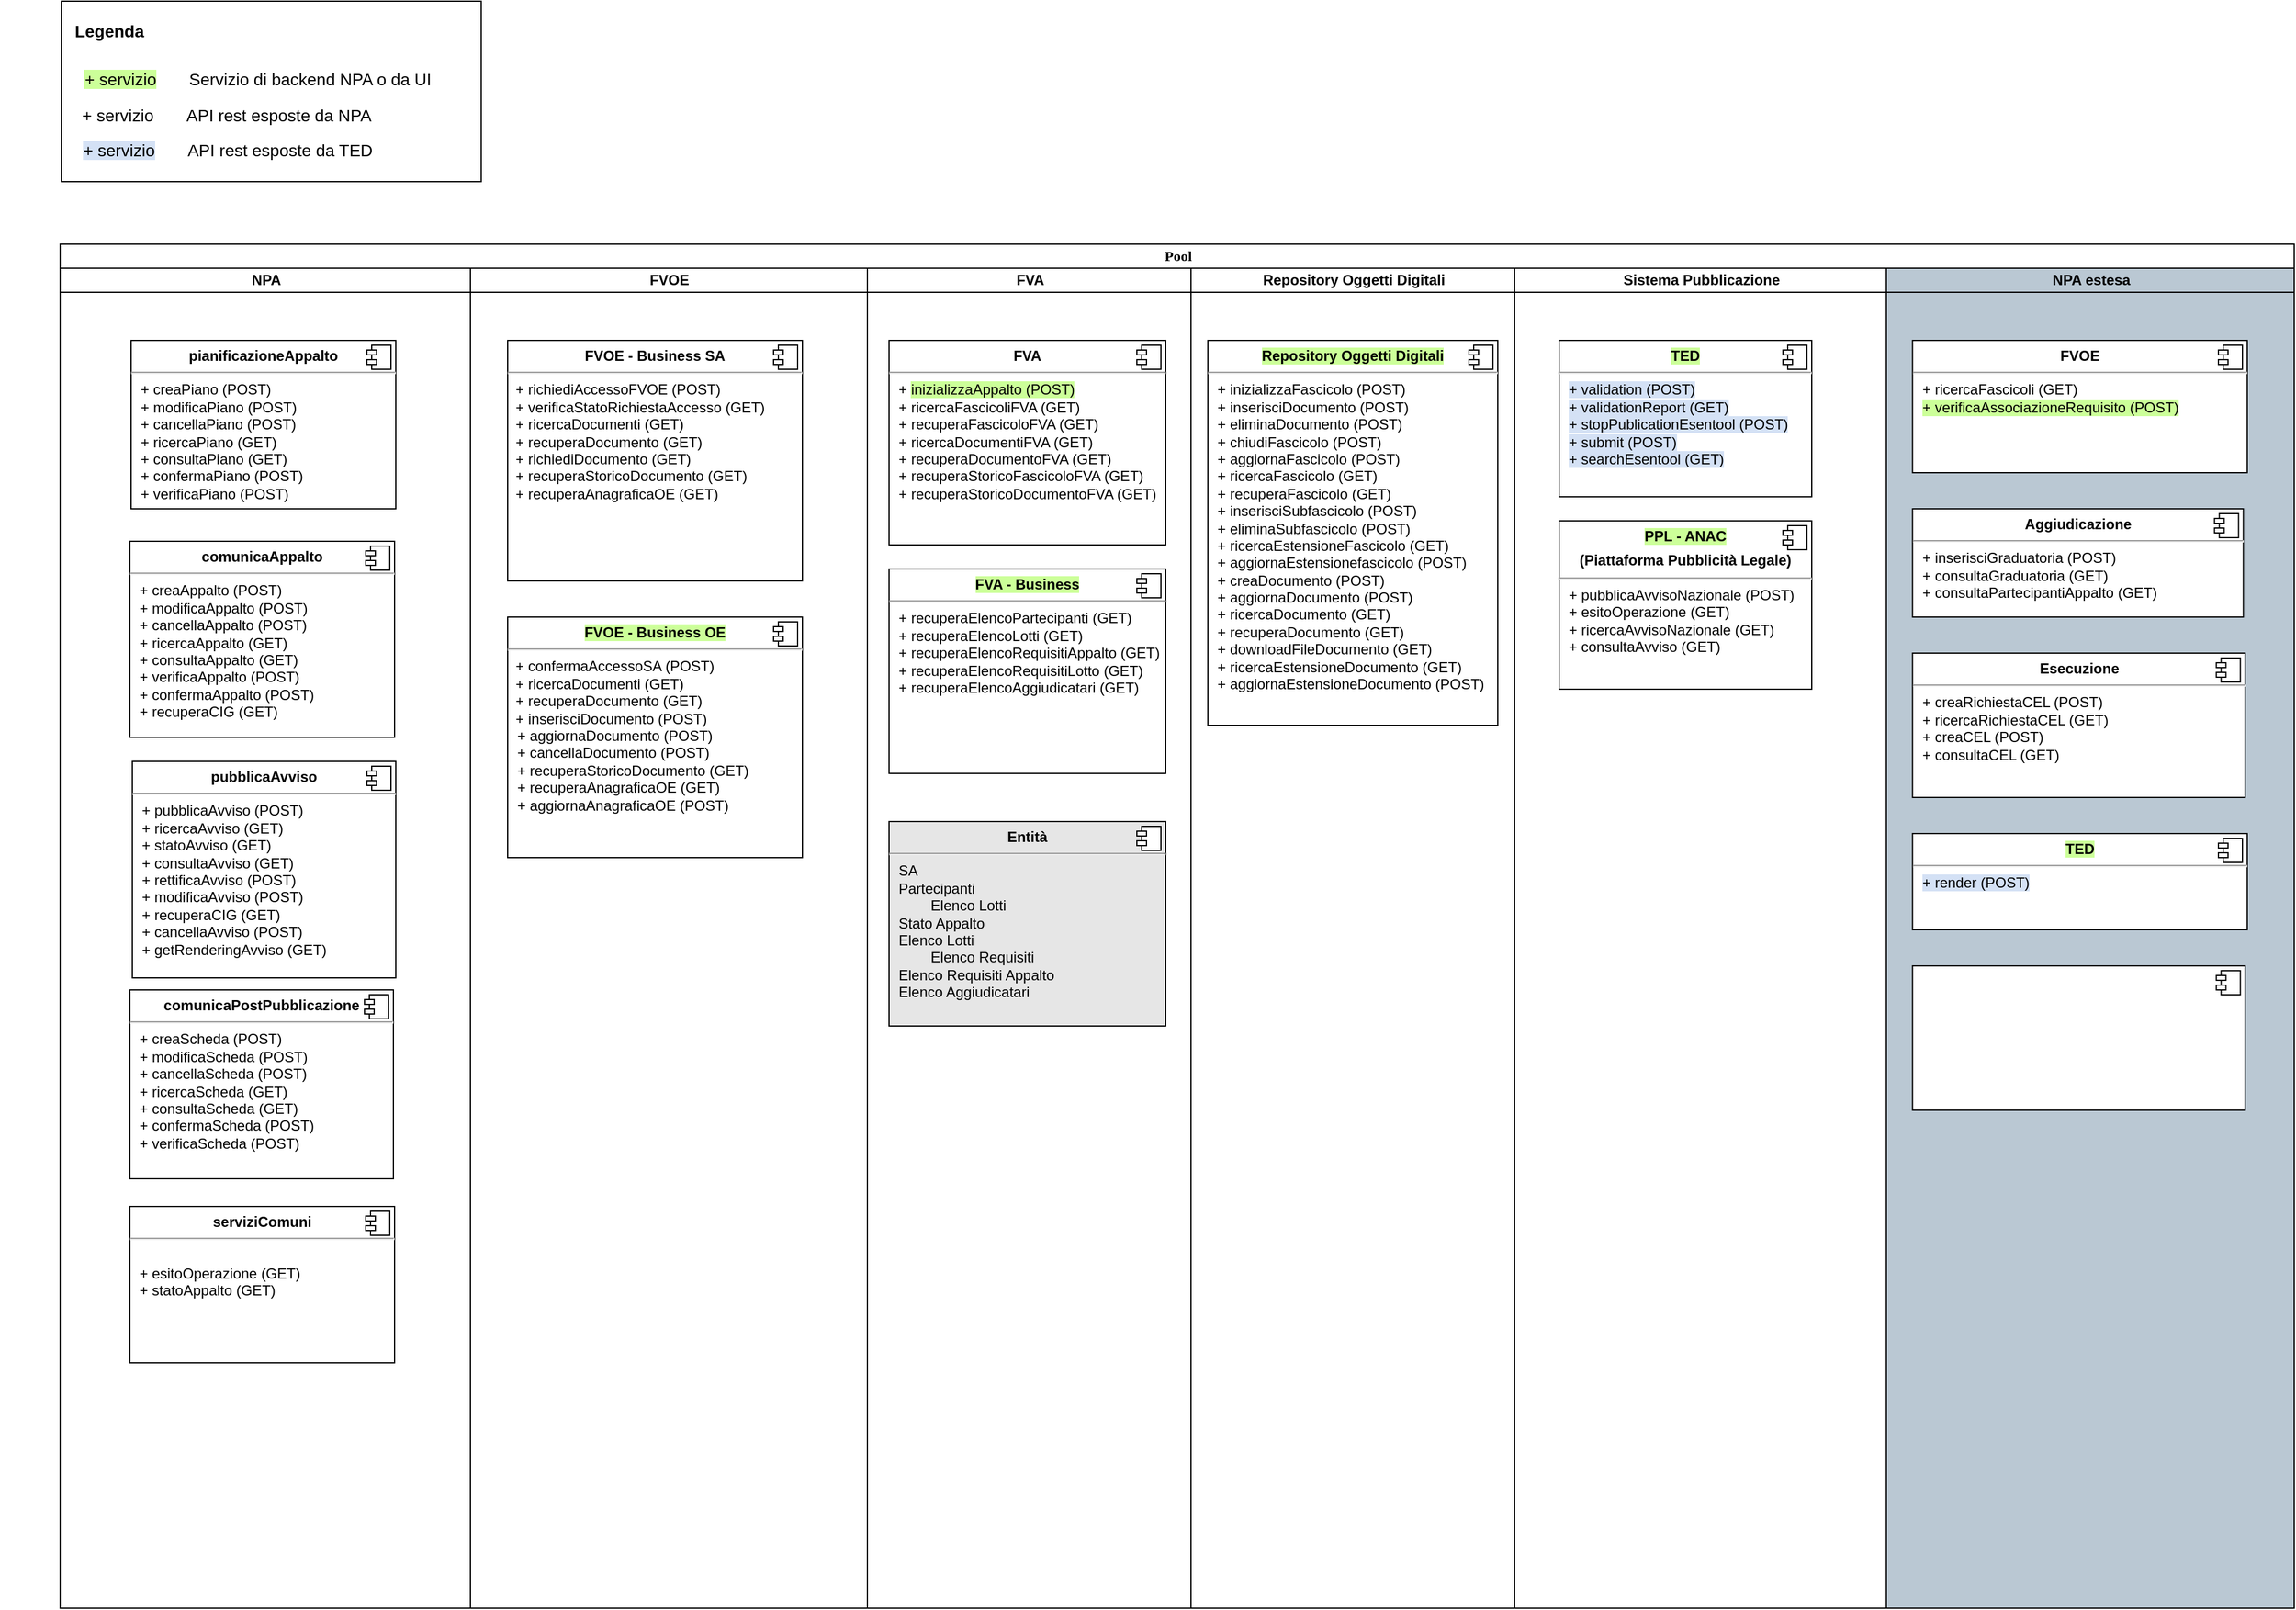 <mxfile version="20.8.10" type="device" pages="10"><diagram name="Diagramma di contesto" id="0783ab3e-0a74-02c8-0abd-f7b4e66b4bec"><mxGraphModel dx="1630" dy="1604" grid="1" gridSize="10" guides="1" tooltips="1" connect="1" arrows="1" fold="1" page="1" pageScale="1" pageWidth="850" pageHeight="1100" background="none" math="0" shadow="0"><root><mxCell id="0"/><mxCell id="1" parent="0"/><mxCell id="qtIBGrkdceGuKKeMSlNd-5" value="" style="rounded=0;whiteSpace=wrap;html=1;labelBackgroundColor=#D4E1F5;fontSize=14;" parent="1" vertex="1"><mxGeometry x="-359" y="-62" width="349" height="150" as="geometry"/></mxCell><mxCell id="1c1d494c118603dd-1" value="Pool" style="swimlane;html=1;childLayout=stackLayout;startSize=20;rounded=0;shadow=0;comic=0;labelBackgroundColor=none;strokeWidth=1;fontFamily=Verdana;fontSize=12;align=center;" parent="1" vertex="1"><mxGeometry x="-360" y="140" width="1857" height="1134" as="geometry"><mxRectangle x="-360" y="140" width="70" height="30" as="alternateBounds"/></mxGeometry></mxCell><mxCell id="1c1d494c118603dd-3" value="NPA" style="swimlane;html=1;startSize=20;strokeColor=#000000;" parent="1c1d494c118603dd-1" vertex="1"><mxGeometry y="20" width="341" height="1114" as="geometry"><mxRectangle y="20" width="40" height="1114" as="alternateBounds"/></mxGeometry></mxCell><mxCell id="vVMy7XFvIoWbRO4p6qJ5-5" value="&lt;p style=&quot;margin:0px;margin-top:6px;text-align:center;&quot;&gt;&lt;b&gt;comunicaAppalto&lt;/b&gt;&lt;/p&gt;&lt;hr&gt;&lt;p style=&quot;margin:0px;margin-left:8px;&quot;&gt;+ creaAppalto (POST)&lt;/p&gt;&lt;p style=&quot;margin:0px;margin-left:8px;&quot;&gt;+ modificaAppalto (POST)&lt;/p&gt;&lt;p style=&quot;margin:0px;margin-left:8px;&quot;&gt;+ cancellaAppalto (POST)&lt;/p&gt;&lt;p style=&quot;margin:0px;margin-left:8px;&quot;&gt;+ ricercaAppalto (GET)&lt;br&gt;+ consultaAppalto (GET)&lt;/p&gt;&lt;p style=&quot;margin:0px;margin-left:8px;&quot;&gt;+ verificaAppalto (POST)&lt;/p&gt;&lt;p style=&quot;margin: 0px 0px 0px 8px;&quot;&gt;+ confermaAppalto (POST)&lt;/p&gt;&lt;p style=&quot;margin: 0px 0px 0px 8px;&quot;&gt;+ recuperaCIG (GET)&lt;/p&gt;&lt;p style=&quot;margin:0px;margin-left:8px;&quot;&gt;&lt;br&gt;&lt;/p&gt;" style="align=left;overflow=fill;html=1;dropTarget=0;" parent="1c1d494c118603dd-3" vertex="1"><mxGeometry x="58" y="227" width="220" height="163" as="geometry"/></mxCell><mxCell id="vVMy7XFvIoWbRO4p6qJ5-6" value="" style="shape=component;jettyWidth=8;jettyHeight=4;" parent="vVMy7XFvIoWbRO4p6qJ5-5" vertex="1"><mxGeometry x="1" width="20" height="20" relative="1" as="geometry"><mxPoint x="-24" y="4" as="offset"/></mxGeometry></mxCell><mxCell id="vVMy7XFvIoWbRO4p6qJ5-9" value="&lt;p style=&quot;margin:0px;margin-top:6px;text-align:center;&quot;&gt;&lt;b&gt;comunicaPostPubblicazione&lt;/b&gt;&lt;/p&gt;&lt;hr&gt;&lt;p style=&quot;border-color: var(--border-color); margin: 0px 0px 0px 8px;&quot;&gt;+ creaScheda (POST)&lt;/p&gt;&lt;p style=&quot;border-color: var(--border-color); margin: 0px 0px 0px 8px;&quot;&gt;+ modificaScheda&amp;nbsp;(POST)&lt;/p&gt;&lt;p style=&quot;border-color: var(--border-color); margin: 0px 0px 0px 8px;&quot;&gt;+ cancellaScheda&amp;nbsp;(POST)&lt;/p&gt;&lt;p style=&quot;border-color: var(--border-color); margin: 0px 0px 0px 8px;&quot;&gt;+ ricercaScheda&amp;nbsp;(GET)&lt;br style=&quot;border-color: var(--border-color);&quot;&gt;+ consultaScheda&amp;nbsp;(GET)&lt;/p&gt;&lt;p style=&quot;border-color: var(--border-color); margin: 0px 0px 0px 8px;&quot;&gt;&lt;span style=&quot;background-color: initial;&quot;&gt;+ confermaScheda (POST)&lt;/span&gt;&lt;br&gt;&lt;/p&gt;&lt;p style=&quot;border-color: var(--border-color); margin: 0px 0px 0px 8px;&quot;&gt;+ verificaScheda (POST)&lt;/p&gt;&lt;p style=&quot;border-color: var(--border-color); margin: 0px 0px 0px 8px;&quot;&gt;&lt;br&gt;&lt;/p&gt;" style="align=left;overflow=fill;html=1;dropTarget=0;" parent="1c1d494c118603dd-3" vertex="1"><mxGeometry x="58" y="600" width="219" height="157" as="geometry"/></mxCell><mxCell id="vVMy7XFvIoWbRO4p6qJ5-10" value="" style="shape=component;jettyWidth=8;jettyHeight=4;" parent="vVMy7XFvIoWbRO4p6qJ5-9" vertex="1"><mxGeometry x="1" width="20" height="20" relative="1" as="geometry"><mxPoint x="-24" y="4" as="offset"/></mxGeometry></mxCell><mxCell id="AXDYKsvBJIdRQw-uYkIU-3" value="&lt;p style=&quot;margin:0px;margin-top:6px;text-align:center;&quot;&gt;&lt;b&gt;pianificazioneAppalto&lt;/b&gt;&lt;/p&gt;&lt;hr&gt;&lt;p style=&quot;border-color: var(--border-color); margin: 0px 0px 0px 8px;&quot;&gt;+ creaPiano (POST)&lt;/p&gt;&lt;p style=&quot;border-color: var(--border-color); margin: 0px 0px 0px 8px;&quot;&gt;+ modificaPiano (POST)&lt;/p&gt;&lt;p style=&quot;border-color: var(--border-color); margin: 0px 0px 0px 8px;&quot;&gt;+ cancellaPiano&amp;nbsp;(POST)&lt;/p&gt;&lt;p style=&quot;border-color: var(--border-color); margin: 0px 0px 0px 8px;&quot;&gt;+ ricercaPiano&amp;nbsp;(GET)&lt;br style=&quot;border-color: var(--border-color);&quot;&gt;+ consultaPiano&amp;nbsp;(GET)&lt;/p&gt;&lt;p style=&quot;border-color: var(--border-color); margin: 0px 0px 0px 8px;&quot;&gt;+ confermaPiano (POST)&lt;br style=&quot;border-color: var(--border-color);&quot;&gt;&lt;/p&gt;&lt;p style=&quot;border-color: var(--border-color); margin: 0px 0px 0px 8px;&quot;&gt;+ verificaPiano (POST)&lt;/p&gt;&lt;p style=&quot;border-color: var(--border-color); margin: 0px 0px 0px 8px;&quot;&gt;&lt;br&gt;&lt;/p&gt;&lt;p style=&quot;border-color: var(--border-color); margin: 0px 0px 0px 8px;&quot;&gt;&lt;br style=&quot;border-color: var(--border-color);&quot;&gt;&lt;/p&gt;" style="align=left;overflow=fill;html=1;dropTarget=0;" parent="1c1d494c118603dd-3" vertex="1"><mxGeometry x="59" y="60" width="220" height="140" as="geometry"/></mxCell><mxCell id="AXDYKsvBJIdRQw-uYkIU-4" value="" style="shape=component;jettyWidth=8;jettyHeight=4;" parent="AXDYKsvBJIdRQw-uYkIU-3" vertex="1"><mxGeometry x="1" width="20" height="20" relative="1" as="geometry"><mxPoint x="-24" y="4" as="offset"/></mxGeometry></mxCell><mxCell id="8iFmjWxscVmMgA__AqbB-12" value="&lt;p style=&quot;margin:0px;margin-top:6px;text-align:center;&quot;&gt;&lt;b&gt;pubblicaAvviso&lt;/b&gt;&lt;/p&gt;&lt;hr&gt;&lt;p style=&quot;border-color: var(--border-color); margin: 0px 0px 0px 8px;&quot;&gt;&lt;span style=&quot;background-color: initial;&quot;&gt;+ pubblicaAvviso (POST)&lt;/span&gt;&lt;/p&gt;&lt;p style=&quot;border-color: var(--border-color); margin: 0px 0px 0px 8px;&quot;&gt;&lt;font style=&quot;border-color: var(--border-color); background-color: rgb(255, 255, 255);&quot;&gt;+ ricercaAvviso (GET)&lt;/font&gt;&lt;/p&gt;&lt;p style=&quot;border-color: var(--border-color); margin: 0px 0px 0px 8px;&quot;&gt;&lt;font style=&quot;border-color: var(--border-color); background-color: rgb(255, 255, 255);&quot;&gt;+ statoAvviso (GET)&lt;/font&gt;&lt;/p&gt;&lt;p style=&quot;border-color: var(--border-color); margin: 0px 0px 0px 8px;&quot;&gt;&lt;font style=&quot;border-color: var(--border-color); background-color: rgb(255, 255, 255);&quot;&gt;+ consultaAvviso (GET)&lt;/font&gt;&lt;/p&gt;&lt;p style=&quot;border-color: var(--border-color); margin: 0px 0px 0px 8px;&quot;&gt;+ rettificaAvviso (POST)&lt;br style=&quot;border-color: var(--border-color);&quot;&gt;&lt;/p&gt;&lt;p style=&quot;border-color: var(--border-color); margin: 0px 0px 0px 8px;&quot;&gt;+ modificaAvviso (POST)&lt;/p&gt;&lt;p style=&quot;border-color: var(--border-color); margin: 0px 0px 0px 8px;&quot;&gt;+ recuperaCIG (GET)&lt;/p&gt;&lt;p style=&quot;border-color: var(--border-color); margin: 0px 0px 0px 8px;&quot;&gt;+ cancellaAvviso (POST)&lt;br&gt;&lt;/p&gt;&lt;p style=&quot;border-color: var(--border-color); margin: 0px 0px 0px 8px;&quot;&gt;+ getRenderingAvviso (GET)&lt;br&gt;&lt;/p&gt;" style="align=left;overflow=fill;html=1;dropTarget=0;" parent="1c1d494c118603dd-3" vertex="1"><mxGeometry x="60" y="410" width="219" height="180" as="geometry"/></mxCell><mxCell id="8iFmjWxscVmMgA__AqbB-13" value="" style="shape=component;jettyWidth=8;jettyHeight=4;" parent="8iFmjWxscVmMgA__AqbB-12" vertex="1"><mxGeometry x="1" width="20" height="20" relative="1" as="geometry"><mxPoint x="-24" y="4" as="offset"/></mxGeometry></mxCell><mxCell id="u9pvWZeB26yVbtSep2a_-1" value="&lt;p style=&quot;margin:0px;margin-top:6px;text-align:center;&quot;&gt;&lt;b&gt;serviziComuni&lt;/b&gt;&lt;/p&gt;&lt;hr&gt;&lt;p style=&quot;border-color: var(--border-color); margin: 0px 0px 0px 8px;&quot;&gt;&lt;br&gt;&lt;/p&gt;&lt;p style=&quot;border-color: var(--border-color); margin: 0px 0px 0px 8px;&quot;&gt;+ esitoOperazione (GET)&lt;/p&gt;&lt;p style=&quot;border-color: var(--border-color); margin: 0px 0px 0px 8px;&quot;&gt;+ statoAppalto (GET)&lt;/p&gt;&lt;p style=&quot;border-color: var(--border-color); margin: 0px 0px 0px 8px;&quot;&gt;&lt;br&gt;&lt;/p&gt;&lt;p style=&quot;border-color: var(--border-color); margin: 0px 0px 0px 8px;&quot;&gt;&lt;br&gt;&lt;/p&gt;&lt;p style=&quot;border-color: var(--border-color); margin: 0px 0px 0px 8px;&quot;&gt;&lt;br style=&quot;border-color: var(--border-color);&quot;&gt;&lt;/p&gt;" style="align=left;overflow=fill;html=1;dropTarget=0;" parent="1c1d494c118603dd-3" vertex="1"><mxGeometry x="58" y="780" width="220" height="130" as="geometry"/></mxCell><mxCell id="u9pvWZeB26yVbtSep2a_-2" value="" style="shape=component;jettyWidth=8;jettyHeight=4;" parent="u9pvWZeB26yVbtSep2a_-1" vertex="1"><mxGeometry x="1" width="20" height="20" relative="1" as="geometry"><mxPoint x="-24" y="4" as="offset"/></mxGeometry></mxCell><mxCell id="vVMy7XFvIoWbRO4p6qJ5-11" value="FVOE" style="swimlane;html=1;startSize=20;" parent="1c1d494c118603dd-1" vertex="1"><mxGeometry x="341" y="20" width="330" height="1114" as="geometry"><mxRectangle x="341" y="20" width="40" height="1114" as="alternateBounds"/></mxGeometry></mxCell><mxCell id="opbDSKgJgJrFrxpDDwf_-3" value="&lt;p style=&quot;margin:0px;margin-top:6px;text-align:center;&quot;&gt;&lt;b&gt;FVOE - Business SA&lt;/b&gt;&lt;/p&gt;&lt;hr&gt;&amp;nbsp; +&amp;nbsp;&lt;span style=&quot;background-color: initial;&quot;&gt;richiediAccessoFVOE (POST)&lt;br&gt;&amp;nbsp; + verificaStatoRichiestaAccesso (GET)&lt;br&gt;&lt;/span&gt;&lt;span style=&quot;background-color: initial;&quot;&gt;&amp;nbsp; + ricercaDocumenti (GET)&lt;br&gt;&lt;/span&gt;&amp;nbsp; + recupera&lt;span style=&quot;background-color: initial;&quot;&gt;Documento (GET)&lt;br&gt;&lt;/span&gt;&amp;nbsp; +&amp;nbsp;&lt;span style=&quot;background-color: initial;&quot;&gt;richiediDocumento (GET)&lt;/span&gt;&lt;span style=&quot;background-color: initial;&quot;&gt;&lt;br&gt;&lt;/span&gt;&amp;nbsp; +&amp;nbsp;&lt;span style=&quot;background-color: initial;&quot;&gt;recuperaStoricoDocumento (GET)&lt;/span&gt;&lt;br&gt;&amp;nbsp; +&amp;nbsp;&lt;span style=&quot;background-color: initial;&quot;&gt;recuperaAnagraficaOE (GET)&lt;/span&gt;&lt;br&gt;&lt;div&gt;&lt;span style=&quot;border-color: var(--border-color); background-color: rgb(204, 255, 153);&quot;&gt;&lt;br&gt;&lt;/span&gt;&lt;/div&gt;" style="align=left;overflow=fill;html=1;dropTarget=0;" parent="vVMy7XFvIoWbRO4p6qJ5-11" vertex="1"><mxGeometry x="31" y="60" width="245" height="200" as="geometry"/></mxCell><mxCell id="opbDSKgJgJrFrxpDDwf_-4" value="" style="shape=component;jettyWidth=8;jettyHeight=4;" parent="opbDSKgJgJrFrxpDDwf_-3" vertex="1"><mxGeometry x="1" width="20" height="20" relative="1" as="geometry"><mxPoint x="-24" y="4" as="offset"/></mxGeometry></mxCell><mxCell id="ULyNPWu9I1DrLm9zCGeF-3" value="&lt;p style=&quot;margin:0px;margin-top:6px;text-align:center;&quot;&gt;&lt;b style=&quot;background-color: rgb(204, 255, 153);&quot;&gt;FVOE - Business OE&lt;/b&gt;&lt;/p&gt;&lt;hr&gt;&amp;nbsp; +&amp;nbsp;confermaAccessoSA (POST)&lt;br style=&quot;border-color: var(--border-color);&quot;&gt;&lt;span style=&quot;border-color: var(--border-color); background-color: initial;&quot;&gt;&amp;nbsp; + ricercaDocumenti (GET)&lt;/span&gt;&lt;span style=&quot;border-color: var(--border-color); background-color: initial;&quot;&gt;&lt;br style=&quot;border-color: var(--border-color);&quot;&gt;&lt;/span&gt;&amp;nbsp; + recupera&lt;span style=&quot;border-color: var(--border-color); background-color: initial;&quot;&gt;Documento (GET)&lt;br style=&quot;border-color: var(--border-color);&quot;&gt;&lt;/span&gt;&lt;span style=&quot;border-color: var(--border-color); background-color: initial;&quot;&gt;&amp;nbsp; + inserisciDocumento (POST)&lt;/span&gt;&lt;span style=&quot;border-color: var(--border-color); background-color: initial;&quot;&gt;&lt;br style=&quot;border-color: var(--border-color);&quot;&gt;&lt;/span&gt;&lt;p style=&quot;border-color: var(--border-color); margin: 0px 0px 0px 8px;&quot;&gt;&lt;span style=&quot;border-color: var(--border-color);&quot;&gt;+ aggiornaDocumento (POST)&lt;/span&gt;&lt;/p&gt;&lt;p style=&quot;border-color: var(--border-color); margin: 0px 0px 0px 8px;&quot;&gt;&lt;span style=&quot;border-color: var(--border-color);&quot;&gt;+ cancellaDocumento (POST)&lt;/span&gt;&lt;/p&gt;&lt;p style=&quot;border-color: var(--border-color); margin: 0px 0px 0px 8px;&quot;&gt;&lt;span style=&quot;border-color: var(--border-color); background-color: rgb(204, 255, 153);&quot;&gt;&lt;/span&gt;&lt;/p&gt;&lt;p style=&quot;border-color: var(--border-color); margin: 0px 0px 0px 8px;&quot;&gt;+ recuperaStoricoDocumento (GET)&lt;/p&gt;&lt;p style=&quot;border-color: var(--border-color); margin: 0px 0px 0px 8px;&quot;&gt;+ recuperaAnagraficaOE (GET)&lt;br style=&quot;border-color: var(--border-color);&quot;&gt;&lt;/p&gt;&lt;p style=&quot;border-color: var(--border-color); margin: 0px 0px 0px 8px;&quot;&gt;+ aggiornaAnagraficaOE (POST)&lt;/p&gt;&lt;div&gt;&lt;span style=&quot;border-color: var(--border-color); background-color: rgb(204, 255, 153);&quot;&gt;&lt;br&gt;&lt;/span&gt;&lt;/div&gt;" style="align=left;overflow=fill;html=1;dropTarget=0;" parent="vVMy7XFvIoWbRO4p6qJ5-11" vertex="1"><mxGeometry x="31" y="290" width="245" height="200" as="geometry"/></mxCell><mxCell id="ULyNPWu9I1DrLm9zCGeF-4" value="" style="shape=component;jettyWidth=8;jettyHeight=4;" parent="ULyNPWu9I1DrLm9zCGeF-3" vertex="1"><mxGeometry x="1" width="20" height="20" relative="1" as="geometry"><mxPoint x="-24" y="4" as="offset"/></mxGeometry></mxCell><mxCell id="1c1d494c118603dd-2" value="FVA" style="swimlane;html=1;startSize=20;" parent="1c1d494c118603dd-1" vertex="1"><mxGeometry x="671" y="20" width="269" height="1114" as="geometry"/></mxCell><mxCell id="3ZZHuVPGjWjLot6lbuLL-1" value="&lt;p style=&quot;margin:0px;margin-top:6px;text-align:center;&quot;&gt;&lt;b&gt;FVA&lt;/b&gt;&lt;/p&gt;&lt;hr&gt;&lt;p style=&quot;border-color: var(--border-color); margin: 0px 0px 0px 8px;&quot;&gt;+ &lt;span style=&quot;background-color: rgb(204, 255, 153);&quot;&gt;inizializzaAppalto (POST)&lt;/span&gt;&lt;/p&gt;&lt;p style=&quot;border-color: var(--border-color); margin: 0px 0px 0px 8px;&quot;&gt;+ ricercaFascicoliFVA (GET)&lt;/p&gt;&lt;p style=&quot;border-color: var(--border-color); margin: 0px 0px 0px 8px;&quot;&gt;+ recuperaFascicoloFVA (GET)&lt;/p&gt;&lt;p style=&quot;border-color: var(--border-color); margin: 0px 0px 0px 8px;&quot;&gt;+ ricercaDocumentiFVA (GET)&lt;/p&gt;&lt;p style=&quot;border-color: var(--border-color); margin: 0px 0px 0px 8px;&quot;&gt;+ recuperaDocumentoFVA (GET)&lt;/p&gt;&lt;p style=&quot;border-color: var(--border-color); margin: 0px 0px 0px 8px;&quot;&gt;+ recuperaStoricoFascicoloFVA (GET)&lt;/p&gt;&lt;p style=&quot;border-color: var(--border-color); margin: 0px 0px 0px 8px;&quot;&gt;+ recuperaStoricoDocumentoFVA (GET)&lt;/p&gt;&lt;p style=&quot;border-color: var(--border-color); margin: 0px 0px 0px 8px;&quot;&gt;&lt;br style=&quot;border-color: var(--border-color);&quot;&gt;&lt;/p&gt;" style="align=left;overflow=fill;html=1;dropTarget=0;" parent="1c1d494c118603dd-2" vertex="1"><mxGeometry x="18" y="60" width="230" height="170" as="geometry"/></mxCell><mxCell id="3ZZHuVPGjWjLot6lbuLL-2" value="" style="shape=component;jettyWidth=8;jettyHeight=4;" parent="3ZZHuVPGjWjLot6lbuLL-1" vertex="1"><mxGeometry x="1" width="20" height="20" relative="1" as="geometry"><mxPoint x="-24" y="4" as="offset"/></mxGeometry></mxCell><mxCell id="opbDSKgJgJrFrxpDDwf_-1" value="&lt;p style=&quot;margin:0px;margin-top:6px;text-align:center;&quot;&gt;&lt;b style=&quot;background-color: rgb(204, 255, 153);&quot;&gt;FVA - Business&lt;/b&gt;&lt;/p&gt;&lt;hr&gt;&lt;p style=&quot;border-color: var(--border-color); margin: 0px 0px 0px 8px;&quot;&gt;+ recuperaElencoPartecipanti (GET)&lt;/p&gt;&lt;p style=&quot;border-color: var(--border-color); margin: 0px 0px 0px 8px;&quot;&gt;+ recuperaElencoLotti (GET)&lt;/p&gt;&lt;p style=&quot;border-color: var(--border-color); margin: 0px 0px 0px 8px;&quot;&gt;+ recuperaElencoRequisitiAppalto (GET)&amp;nbsp;&lt;/p&gt;&lt;p style=&quot;border-color: var(--border-color); margin: 0px 0px 0px 8px;&quot;&gt;+ recuperaElencoRequisitiLotto (GET)&lt;br&gt;&lt;/p&gt;&lt;p style=&quot;border-color: var(--border-color); margin: 0px 0px 0px 8px;&quot;&gt;+ recuperaElencoAggiudicatari (GET)&lt;/p&gt;" style="align=left;overflow=fill;html=1;dropTarget=0;" parent="1c1d494c118603dd-2" vertex="1"><mxGeometry x="18" y="250" width="230" height="170" as="geometry"/></mxCell><mxCell id="opbDSKgJgJrFrxpDDwf_-2" value="" style="shape=component;jettyWidth=8;jettyHeight=4;" parent="opbDSKgJgJrFrxpDDwf_-1" vertex="1"><mxGeometry x="1" width="20" height="20" relative="1" as="geometry"><mxPoint x="-24" y="4" as="offset"/></mxGeometry></mxCell><mxCell id="ULyNPWu9I1DrLm9zCGeF-5" value="&lt;p style=&quot;margin:0px;margin-top:6px;text-align:center;&quot;&gt;&lt;b&gt;Entità&lt;/b&gt;&lt;/p&gt;&lt;hr&gt;&lt;p style=&quot;border-color: var(--border-color); margin: 0px 0px 0px 8px;&quot;&gt;SA&lt;/p&gt;&lt;p style=&quot;border-color: var(--border-color); margin: 0px 0px 0px 8px;&quot;&gt;Partecipanti&lt;/p&gt;&lt;p style=&quot;border-color: var(--border-color); margin: 0px 0px 0px 8px;&quot;&gt;&lt;span style=&quot;white-space: pre;&quot;&gt;&#9;&lt;/span&gt;Elenco Lotti&lt;br&gt;&lt;/p&gt;&lt;p style=&quot;border-color: var(--border-color); margin: 0px 0px 0px 8px;&quot;&gt;Stato Appalto&lt;/p&gt;&lt;p style=&quot;border-color: var(--border-color); margin: 0px 0px 0px 8px;&quot;&gt;Elenco Lotti&lt;/p&gt;&lt;p style=&quot;border-color: var(--border-color); margin: 0px 0px 0px 8px;&quot;&gt;&lt;span style=&quot;white-space: pre;&quot;&gt;&#9;&lt;/span&gt;Elenco Requisiti&lt;br&gt;&lt;/p&gt;&lt;p style=&quot;border-color: var(--border-color); margin: 0px 0px 0px 8px;&quot;&gt;Elenco Requisiti Appalto&lt;/p&gt;&lt;p style=&quot;border-color: var(--border-color); margin: 0px 0px 0px 8px;&quot;&gt;Elenco Aggiudicatari&lt;/p&gt;" style="align=left;overflow=fill;html=1;dropTarget=0;fillColor=#E6E6E6;" parent="1c1d494c118603dd-2" vertex="1"><mxGeometry x="18" y="460" width="230" height="170" as="geometry"/></mxCell><mxCell id="ULyNPWu9I1DrLm9zCGeF-6" value="" style="shape=component;jettyWidth=8;jettyHeight=4;" parent="ULyNPWu9I1DrLm9zCGeF-5" vertex="1"><mxGeometry x="1" width="20" height="20" relative="1" as="geometry"><mxPoint x="-24" y="4" as="offset"/></mxGeometry></mxCell><mxCell id="2Ukr299CitpqWZIOUco7-9" value="Repository Oggetti Digitali" style="swimlane;html=1;startSize=20;" parent="1c1d494c118603dd-1" vertex="1"><mxGeometry x="940" y="20" width="269" height="1114" as="geometry"/></mxCell><mxCell id="uSujn0Sm8dffxva-w-BJ-5" value="&lt;p style=&quot;margin:0px;margin-top:6px;text-align:center;&quot;&gt;&lt;b style=&quot;background-color: rgb(204, 255, 153);&quot;&gt;Repository Oggetti Digitali&lt;/b&gt;&lt;/p&gt;&lt;hr&gt;&lt;p style=&quot;border-color: var(--border-color); margin: 0px 0px 0px 8px;&quot;&gt;+ &lt;span style=&quot;background-color: rgb(255, 255, 255);&quot;&gt;inizializzaFascicolo (POST)&lt;/span&gt;&lt;/p&gt;&lt;p style=&quot;border-color: var(--border-color); margin: 0px 0px 0px 8px;&quot;&gt;+ inserisciDocumento (POST)&lt;/p&gt;&lt;p style=&quot;border-color: var(--border-color); margin: 0px 0px 0px 8px;&quot;&gt;+ eliminaDocumento (POST)&lt;/p&gt;&lt;p style=&quot;border-color: var(--border-color); margin: 0px 0px 0px 8px;&quot;&gt;+ chiudiFascicolo (POST)&lt;/p&gt;&lt;p style=&quot;border-color: var(--border-color); margin: 0px 0px 0px 8px;&quot;&gt;+ aggiornaFascicolo (POST)&lt;/p&gt;&lt;p style=&quot;border-color: var(--border-color); margin: 0px 0px 0px 8px;&quot;&gt;+ ricercaFascicolo (GET)&lt;/p&gt;&lt;p style=&quot;border-color: var(--border-color); margin: 0px 0px 0px 8px;&quot;&gt;+ recuperaFascicolo (GET)&lt;/p&gt;&lt;p style=&quot;border-color: var(--border-color); margin: 0px 0px 0px 8px;&quot;&gt;+ inserisciSubfascicolo (POST)&lt;/p&gt;&lt;p style=&quot;border-color: var(--border-color); margin: 0px 0px 0px 8px;&quot;&gt;+ eliminaSubfascicolo (POST)&lt;/p&gt;&lt;p style=&quot;border-color: var(--border-color); margin: 0px 0px 0px 8px;&quot;&gt;+ ricercaEstensioneFascicolo (GET)&lt;/p&gt;&lt;p style=&quot;border-color: var(--border-color); margin: 0px 0px 0px 8px;&quot;&gt;+ aggiornaEstensionefascicolo (POST)&lt;/p&gt;&lt;p style=&quot;border-color: var(--border-color); margin: 0px 0px 0px 8px;&quot;&gt;+ creaDocumento (POST)&lt;/p&gt;&lt;p style=&quot;border-color: var(--border-color); margin: 0px 0px 0px 8px;&quot;&gt;+ aggiornaDocumento (POST)&lt;/p&gt;&lt;p style=&quot;border-color: var(--border-color); margin: 0px 0px 0px 8px;&quot;&gt;+ ricercaDocumento (GET)&lt;/p&gt;&lt;p style=&quot;border-color: var(--border-color); margin: 0px 0px 0px 8px;&quot;&gt;+ recuperaDocumento (GET)&lt;/p&gt;&lt;p style=&quot;border-color: var(--border-color); margin: 0px 0px 0px 8px;&quot;&gt;+ downloadFileDocumento (GET)&lt;/p&gt;&lt;p style=&quot;border-color: var(--border-color); margin: 0px 0px 0px 8px;&quot;&gt;+ ricercaEstensioneDocumento (GET)&lt;/p&gt;&lt;p style=&quot;border-color: var(--border-color); margin: 0px 0px 0px 8px;&quot;&gt;+ aggiornaEstensioneDocumento (POST)&lt;/p&gt;&lt;p style=&quot;border-color: var(--border-color); margin: 0px 0px 0px 8px;&quot;&gt;&lt;br style=&quot;border-color: var(--border-color);&quot;&gt;&lt;/p&gt;" style="align=left;overflow=fill;html=1;dropTarget=0;" parent="2Ukr299CitpqWZIOUco7-9" vertex="1"><mxGeometry x="14" y="60" width="241" height="320" as="geometry"/></mxCell><mxCell id="uSujn0Sm8dffxva-w-BJ-6" value="" style="shape=component;jettyWidth=8;jettyHeight=4;" parent="uSujn0Sm8dffxva-w-BJ-5" vertex="1"><mxGeometry x="1" width="20" height="20" relative="1" as="geometry"><mxPoint x="-24" y="4" as="offset"/></mxGeometry></mxCell><mxCell id="1c1d494c118603dd-4" value="Sistema Pubblicazione" style="swimlane;html=1;startSize=20;" parent="1c1d494c118603dd-1" vertex="1"><mxGeometry x="1209" y="20" width="309" height="1114" as="geometry"/></mxCell><mxCell id="vVMy7XFvIoWbRO4p6qJ5-12" value="&lt;p style=&quot;margin:0px;margin-top:6px;text-align:center;&quot;&gt;&lt;b style=&quot;background-color: rgb(204, 255, 153);&quot;&gt;TED&lt;/b&gt;&lt;/p&gt;&lt;hr&gt;&lt;p style=&quot;margin:0px;margin-left:8px;&quot;&gt;&lt;span style=&quot;background-color: rgb(212, 225, 245);&quot;&gt;+ validation (POST)&lt;/span&gt;&lt;/p&gt;&lt;p style=&quot;margin:0px;margin-left:8px;&quot;&gt;&lt;span style=&quot;background-color: rgb(212, 225, 245);&quot;&gt;+ validationReport (GET)&lt;/span&gt;&lt;/p&gt;&lt;p style=&quot;margin:0px;margin-left:8px;&quot;&gt;&lt;span style=&quot;background-color: rgb(212, 225, 245);&quot;&gt;+ stopPublicationEsentool (POST)&lt;/span&gt;&lt;/p&gt;&lt;p style=&quot;margin:0px;margin-left:8px;&quot;&gt;&lt;span style=&quot;background-color: rgb(212, 225, 245);&quot;&gt;+ submit (POST)&lt;/span&gt;&lt;/p&gt;&lt;p style=&quot;margin:0px;margin-left:8px;&quot;&gt;&lt;span style=&quot;background-color: rgb(212, 225, 245);&quot;&gt;+ searchEsentool (GET)&lt;/span&gt;&lt;/p&gt;&lt;p style=&quot;margin:0px;margin-left:8px;&quot;&gt;&lt;br&gt;&lt;/p&gt;&lt;p style=&quot;margin:0px;margin-left:8px;&quot;&gt;&lt;br&gt;&lt;/p&gt;&lt;p style=&quot;margin:0px;margin-left:8px;&quot;&gt;&lt;br&gt;&lt;/p&gt;" style="align=left;overflow=fill;html=1;dropTarget=0;" parent="1c1d494c118603dd-4" vertex="1"><mxGeometry x="37" y="60" width="210" height="130" as="geometry"/></mxCell><mxCell id="vVMy7XFvIoWbRO4p6qJ5-13" value="" style="shape=component;jettyWidth=8;jettyHeight=4;" parent="vVMy7XFvIoWbRO4p6qJ5-12" vertex="1"><mxGeometry x="1" width="20" height="20" relative="1" as="geometry"><mxPoint x="-24" y="4" as="offset"/></mxGeometry></mxCell><mxCell id="AXDYKsvBJIdRQw-uYkIU-1" value="&lt;p style=&quot;margin:0px;margin-top:6px;text-align:center;&quot;&gt;&lt;b style=&quot;background-color: rgb(204, 255, 153);&quot;&gt;PPL - ANAC&lt;/b&gt;&lt;/p&gt;&lt;p style=&quot;margin:0px;margin-top:6px;text-align:center;&quot;&gt;&lt;b&gt;(Piattaforma Pubblicità Legale)&lt;/b&gt;&lt;/p&gt;&lt;hr&gt;&lt;p style=&quot;margin:0px;margin-left:8px;&quot;&gt;+ pubblicaAvvisoNazionale (POST)&lt;/p&gt;&lt;p style=&quot;margin:0px;margin-left:8px;&quot;&gt;+ esitoOperazione (GET)&lt;/p&gt;&lt;p style=&quot;margin:0px;margin-left:8px;&quot;&gt;+ ricercaAvvisoNazionale (GET)&lt;/p&gt;&lt;p style=&quot;margin:0px;margin-left:8px;&quot;&gt;+ consultaAvviso (GET)&lt;/p&gt;&lt;p style=&quot;margin:0px;margin-left:8px;&quot;&gt;&lt;br&gt;&lt;/p&gt;" style="align=left;overflow=fill;html=1;dropTarget=0;" parent="1c1d494c118603dd-4" vertex="1"><mxGeometry x="37" y="210" width="210" height="140" as="geometry"/></mxCell><mxCell id="AXDYKsvBJIdRQw-uYkIU-2" value="" style="shape=component;jettyWidth=8;jettyHeight=4;" parent="AXDYKsvBJIdRQw-uYkIU-1" vertex="1"><mxGeometry x="1" width="20" height="20" relative="1" as="geometry"><mxPoint x="-24" y="4" as="offset"/></mxGeometry></mxCell><mxCell id="2Ukr299CitpqWZIOUco7-1" value="NPA estesa" style="swimlane;html=1;startSize=20;fillColor=#BAC8D3;labelBackgroundColor=none;swimlaneFillColor=#BAC8D3;" parent="1c1d494c118603dd-1" vertex="1"><mxGeometry x="1518" y="20" width="339" height="1114" as="geometry"/></mxCell><mxCell id="2Ukr299CitpqWZIOUco7-2" value="&lt;p style=&quot;margin:0px;margin-top:6px;text-align:center;&quot;&gt;&lt;b&gt;FVOE&lt;/b&gt;&lt;/p&gt;&lt;hr&gt;&lt;p style=&quot;border-color: var(--border-color); margin: 0px 0px 0px 8px;&quot;&gt;&lt;span style=&quot;background-color: rgb(255, 255, 255);&quot;&gt;+ ricercaFascicoli (GET)&lt;/span&gt;&lt;br&gt;&lt;/p&gt;&lt;p style=&quot;border-color: var(--border-color); margin: 0px 0px 0px 8px;&quot;&gt;&lt;span style=&quot;background-color: rgb(204, 255, 153);&quot;&gt;+ verificaAssociazioneRequisito (POST)&lt;/span&gt;&lt;br&gt;&lt;/p&gt;" style="align=left;overflow=fill;html=1;dropTarget=0;" parent="2Ukr299CitpqWZIOUco7-1" vertex="1"><mxGeometry x="21.75" y="60" width="278.25" height="110" as="geometry"/></mxCell><mxCell id="2Ukr299CitpqWZIOUco7-3" value="" style="shape=component;jettyWidth=8;jettyHeight=4;" parent="2Ukr299CitpqWZIOUco7-2" vertex="1"><mxGeometry x="1" width="20" height="20" relative="1" as="geometry"><mxPoint x="-24" y="4" as="offset"/></mxGeometry></mxCell><mxCell id="2Ukr299CitpqWZIOUco7-4" value="&lt;p style=&quot;margin:0px;margin-top:6px;text-align:center;&quot;&gt;&lt;b&gt;Aggiudicazione&lt;/b&gt;&lt;/p&gt;&lt;hr&gt;&lt;p style=&quot;border-color: var(--border-color); margin: 0px 0px 0px 8px;&quot;&gt;+ inserisciGraduatoria (POST)&lt;/p&gt;&lt;p style=&quot;border-color: var(--border-color); margin: 0px 0px 0px 8px;&quot;&gt;+ consultaGraduatoria (GET)&lt;/p&gt;&lt;p style=&quot;border-color: var(--border-color); margin: 0px 0px 0px 8px;&quot;&gt;&lt;span style=&quot;background-color: rgb(255, 255, 255);&quot;&gt;+ consultaPartecipantiAppalto (GET)&lt;br&gt;&lt;/span&gt;&lt;/p&gt;&lt;p style=&quot;border-color: var(--border-color); margin: 0px 0px 0px 8px;&quot;&gt;&lt;br&gt;&lt;/p&gt;&lt;p style=&quot;border-color: var(--border-color); margin: 0px 0px 0px 8px;&quot;&gt;&lt;br&gt;&lt;/p&gt;&lt;p style=&quot;border-color: var(--border-color); margin: 0px 0px 0px 8px;&quot;&gt;&lt;br&gt;&lt;/p&gt;" style="align=left;overflow=fill;html=1;dropTarget=0;" parent="2Ukr299CitpqWZIOUco7-1" vertex="1"><mxGeometry x="21.75" y="200" width="275" height="90" as="geometry"/></mxCell><mxCell id="2Ukr299CitpqWZIOUco7-5" value="" style="shape=component;jettyWidth=8;jettyHeight=4;" parent="2Ukr299CitpqWZIOUco7-4" vertex="1"><mxGeometry x="1" width="20" height="20" relative="1" as="geometry"><mxPoint x="-24" y="4" as="offset"/></mxGeometry></mxCell><mxCell id="2Ukr299CitpqWZIOUco7-6" value="&lt;p style=&quot;margin:0px;margin-top:6px;text-align:center;&quot;&gt;&lt;b&gt;Esecuzione&lt;/b&gt;&lt;/p&gt;&lt;hr&gt;&lt;p style=&quot;border-color: var(--border-color); margin: 0px 0px 0px 8px;&quot;&gt;&lt;span style=&quot;background-color: rgb(255, 255, 255);&quot;&gt;+ creaRichiestaCEL (POST)&lt;/span&gt;&lt;br&gt;&lt;/p&gt;&lt;p style=&quot;border-color: var(--border-color); margin: 0px 0px 0px 8px;&quot;&gt;+ ricercaRichiestaCEL (GET)&lt;/p&gt;&lt;p style=&quot;border-color: var(--border-color); margin: 0px 0px 0px 8px;&quot;&gt;+ creaCEL (POST)&lt;/p&gt;&lt;p style=&quot;border-color: var(--border-color); margin: 0px 0px 0px 8px;&quot;&gt;&lt;span style=&quot;background-color: rgb(255, 255, 255);&quot;&gt;+ consultaCEL (GET)&lt;/span&gt;&lt;/p&gt;&lt;p style=&quot;border-color: var(--border-color); margin: 0px 0px 0px 8px;&quot;&gt;&lt;br&gt;&lt;/p&gt;" style="align=left;overflow=fill;html=1;dropTarget=0;" parent="2Ukr299CitpqWZIOUco7-1" vertex="1"><mxGeometry x="21.75" y="320" width="276.5" height="120" as="geometry"/></mxCell><mxCell id="2Ukr299CitpqWZIOUco7-7" value="" style="shape=component;jettyWidth=8;jettyHeight=4;" parent="2Ukr299CitpqWZIOUco7-6" vertex="1"><mxGeometry x="1" width="20" height="20" relative="1" as="geometry"><mxPoint x="-24" y="4" as="offset"/></mxGeometry></mxCell><mxCell id="2Ukr299CitpqWZIOUco7-10" value="&lt;p style=&quot;margin:0px;margin-top:6px;text-align:center;&quot;&gt;&lt;br&gt;&lt;/p&gt;" style="align=left;overflow=fill;html=1;dropTarget=0;" parent="2Ukr299CitpqWZIOUco7-1" vertex="1"><mxGeometry x="21.75" y="580" width="276.5" height="120" as="geometry"/></mxCell><mxCell id="2Ukr299CitpqWZIOUco7-11" value="" style="shape=component;jettyWidth=8;jettyHeight=4;" parent="2Ukr299CitpqWZIOUco7-10" vertex="1"><mxGeometry x="1" width="20" height="20" relative="1" as="geometry"><mxPoint x="-24" y="4" as="offset"/></mxGeometry></mxCell><mxCell id="2Ukr299CitpqWZIOUco7-12" value="&lt;p style=&quot;margin:0px;margin-top:6px;text-align:center;&quot;&gt;&lt;b style=&quot;background-color: rgb(204, 255, 153);&quot;&gt;TED&lt;/b&gt;&lt;/p&gt;&lt;hr&gt;&lt;p style=&quot;border-color: var(--border-color); margin: 0px 0px 0px 8px;&quot;&gt;&lt;span style=&quot;background-color: rgb(212, 225, 245);&quot;&gt;+ render (POST)&lt;/span&gt;&lt;br&gt;&lt;/p&gt;" style="align=left;overflow=fill;html=1;dropTarget=0;" parent="2Ukr299CitpqWZIOUco7-1" vertex="1"><mxGeometry x="21.75" y="470" width="278.25" height="80" as="geometry"/></mxCell><mxCell id="2Ukr299CitpqWZIOUco7-13" value="" style="shape=component;jettyWidth=8;jettyHeight=4;" parent="2Ukr299CitpqWZIOUco7-12" vertex="1"><mxGeometry x="1" width="20" height="20" relative="1" as="geometry"><mxPoint x="-24" y="4" as="offset"/></mxGeometry></mxCell><mxCell id="qtIBGrkdceGuKKeMSlNd-1" value="Legenda" style="text;html=1;strokeColor=none;fillColor=none;align=center;verticalAlign=middle;whiteSpace=wrap;rounded=0;fontStyle=1;fontSize=14;" parent="1" vertex="1"><mxGeometry x="-349" y="-52" width="60" height="30" as="geometry"/></mxCell><mxCell id="qtIBGrkdceGuKKeMSlNd-2" value="&lt;span style=&quot;background-color: rgb(204, 255, 153);&quot;&gt;+ servizio&lt;/span&gt;&lt;span style=&quot;background-color: rgb(255, 255, 255);&quot;&gt;&amp;nbsp; &amp;nbsp; &amp;nbsp; &amp;nbsp;Servizio di backend NPA o da UI&lt;br&gt;&lt;/span&gt;" style="text;html=1;strokeColor=none;fillColor=none;align=center;verticalAlign=middle;whiteSpace=wrap;rounded=0;fontSize=14;" parent="1" vertex="1"><mxGeometry x="-351" y="-12" width="311" height="30" as="geometry"/></mxCell><mxCell id="qtIBGrkdceGuKKeMSlNd-3" value="&lt;span style=&quot;background-color: rgb(255, 255, 255);&quot;&gt;+ servizio&amp;nbsp; &amp;nbsp; &amp;nbsp; &amp;nbsp;API rest esposte da NPA&amp;nbsp;&lt;br&gt;&lt;/span&gt;" style="text;html=1;strokeColor=none;fillColor=none;align=center;verticalAlign=middle;whiteSpace=wrap;rounded=0;fontSize=14;" parent="1" vertex="1"><mxGeometry x="-409" y="18" width="379" height="30" as="geometry"/></mxCell><mxCell id="qtIBGrkdceGuKKeMSlNd-4" value="&lt;span style=&quot;background-color: rgb(212, 225, 245);&quot;&gt;+ servizio&lt;/span&gt;&lt;span style=&quot;background-color: rgb(255, 255, 255);&quot;&gt;&amp;nbsp; &amp;nbsp; &amp;nbsp; &amp;nbsp;API rest esposte da TED&lt;br&gt;&lt;/span&gt;" style="text;html=1;strokeColor=none;fillColor=none;align=center;verticalAlign=middle;whiteSpace=wrap;rounded=0;fontSize=14;" parent="1" vertex="1"><mxGeometry x="-410" y="47" width="379" height="30" as="geometry"/></mxCell></root></mxGraphModel></diagram><diagram id="Gm217kwRXkREh3EiSIgM" name="Diagramma contesto Servizi esposti"><mxGraphModel dx="1630" dy="504" grid="0" gridSize="10" guides="1" tooltips="1" connect="1" arrows="1" fold="1" page="1" pageScale="1" pageWidth="850" pageHeight="1100" math="0" shadow="0"><root><mxCell id="0"/><mxCell id="1" parent="0"/><mxCell id="od9yOGpACOs9XBN1wjuB-2" value="Pool" style="swimlane;html=1;childLayout=stackLayout;startSize=20;rounded=0;shadow=0;comic=0;labelBackgroundColor=none;strokeWidth=1;fontFamily=Verdana;fontSize=12;align=center;" parent="1" vertex="1"><mxGeometry x="-360" y="140" width="940" height="960" as="geometry"><mxRectangle x="-360" y="140" width="70" height="30" as="alternateBounds"/></mxGeometry></mxCell><mxCell id="od9yOGpACOs9XBN1wjuB-3" value="NPA" style="swimlane;html=1;startSize=20;strokeColor=#000000;" parent="od9yOGpACOs9XBN1wjuB-2" vertex="1"><mxGeometry y="20" width="341" height="940" as="geometry"><mxRectangle y="20" width="40" height="1114" as="alternateBounds"/></mxGeometry></mxCell><mxCell id="od9yOGpACOs9XBN1wjuB-4" value="&lt;p style=&quot;margin:0px;margin-top:6px;text-align:center;&quot;&gt;&lt;b&gt;comunicaAppalto&lt;/b&gt;&lt;/p&gt;&lt;hr&gt;&lt;p style=&quot;margin:0px;margin-left:8px;&quot;&gt;+ creaAppalto (POST)&lt;/p&gt;&lt;p style=&quot;margin:0px;margin-left:8px;&quot;&gt;+ modificaAppalto (POST)&lt;/p&gt;&lt;p style=&quot;margin:0px;margin-left:8px;&quot;&gt;+ cancellaAppalto (POST)&lt;/p&gt;&lt;p style=&quot;margin:0px;margin-left:8px;&quot;&gt;+ ricercaAppalto (GET)&lt;br&gt;+ consultaAppalto (GET)&lt;/p&gt;&lt;p style=&quot;margin:0px;margin-left:8px;&quot;&gt;+ verificaAppalto (POST)&lt;/p&gt;&lt;p style=&quot;margin: 0px 0px 0px 8px;&quot;&gt;+ confermaAppalto (POST)&lt;/p&gt;&lt;p style=&quot;margin: 0px 0px 0px 8px;&quot;&gt;+ recuperaCIG (GET)&lt;/p&gt;&lt;p style=&quot;margin:0px;margin-left:8px;&quot;&gt;&lt;br&gt;&lt;/p&gt;" style="align=left;overflow=fill;html=1;dropTarget=0;" parent="od9yOGpACOs9XBN1wjuB-3" vertex="1"><mxGeometry x="58" y="227" width="220" height="163" as="geometry"/></mxCell><mxCell id="od9yOGpACOs9XBN1wjuB-5" value="" style="shape=component;jettyWidth=8;jettyHeight=4;" parent="od9yOGpACOs9XBN1wjuB-4" vertex="1"><mxGeometry x="1" width="20" height="20" relative="1" as="geometry"><mxPoint x="-24" y="4" as="offset"/></mxGeometry></mxCell><mxCell id="od9yOGpACOs9XBN1wjuB-6" value="&lt;p style=&quot;margin:0px;margin-top:6px;text-align:center;&quot;&gt;&lt;b&gt;comunicaPostPubblicazione&lt;/b&gt;&lt;/p&gt;&lt;hr&gt;&lt;p style=&quot;border-color: var(--border-color); margin: 0px 0px 0px 8px;&quot;&gt;+ creaScheda (POST)&lt;/p&gt;&lt;p style=&quot;border-color: var(--border-color); margin: 0px 0px 0px 8px;&quot;&gt;+ modificaScheda&amp;nbsp;(POST)&lt;/p&gt;&lt;p style=&quot;border-color: var(--border-color); margin: 0px 0px 0px 8px;&quot;&gt;+ cancellaScheda&amp;nbsp;(POST)&lt;/p&gt;&lt;p style=&quot;border-color: var(--border-color); margin: 0px 0px 0px 8px;&quot;&gt;+ ricercaScheda&amp;nbsp;(GET)&lt;br style=&quot;border-color: var(--border-color);&quot;&gt;+ consultaScheda&amp;nbsp;(GET)&lt;/p&gt;&lt;p style=&quot;border-color: var(--border-color); margin: 0px 0px 0px 8px;&quot;&gt;&lt;span style=&quot;background-color: initial;&quot;&gt;+ confermaScheda (POST)&lt;/span&gt;&lt;br&gt;&lt;/p&gt;&lt;p style=&quot;border-color: var(--border-color); margin: 0px 0px 0px 8px;&quot;&gt;+ verificaScheda (POST)&lt;/p&gt;&lt;p style=&quot;border-color: var(--border-color); margin: 0px 0px 0px 8px;&quot;&gt;&lt;br&gt;&lt;/p&gt;" style="align=left;overflow=fill;html=1;dropTarget=0;" parent="od9yOGpACOs9XBN1wjuB-3" vertex="1"><mxGeometry x="58" y="608" width="219" height="157" as="geometry"/></mxCell><mxCell id="od9yOGpACOs9XBN1wjuB-7" value="" style="shape=component;jettyWidth=8;jettyHeight=4;" parent="od9yOGpACOs9XBN1wjuB-6" vertex="1"><mxGeometry x="1" width="20" height="20" relative="1" as="geometry"><mxPoint x="-24" y="4" as="offset"/></mxGeometry></mxCell><mxCell id="od9yOGpACOs9XBN1wjuB-8" value="&lt;p style=&quot;margin:0px;margin-top:6px;text-align:center;&quot;&gt;&lt;b&gt;pianificazioneAppalto&lt;/b&gt;&lt;/p&gt;&lt;hr&gt;&lt;p style=&quot;border-color: var(--border-color); margin: 0px 0px 0px 8px;&quot;&gt;+ creaPiano (POST)&lt;/p&gt;&lt;p style=&quot;border-color: var(--border-color); margin: 0px 0px 0px 8px;&quot;&gt;+ modificaPiano (POST)&lt;/p&gt;&lt;p style=&quot;border-color: var(--border-color); margin: 0px 0px 0px 8px;&quot;&gt;+ cancellaPiano&amp;nbsp;(POST)&lt;/p&gt;&lt;p style=&quot;border-color: var(--border-color); margin: 0px 0px 0px 8px;&quot;&gt;+ ricercaPiano&amp;nbsp;(GET)&lt;br style=&quot;border-color: var(--border-color);&quot;&gt;+ consultaPiano&amp;nbsp;(GET)&lt;/p&gt;&lt;p style=&quot;border-color: var(--border-color); margin: 0px 0px 0px 8px;&quot;&gt;+ confermaPiano (POST)&lt;br style=&quot;border-color: var(--border-color);&quot;&gt;&lt;/p&gt;&lt;p style=&quot;border-color: var(--border-color); margin: 0px 0px 0px 8px;&quot;&gt;+ verificaPiano (POST)&lt;/p&gt;&lt;p style=&quot;border-color: var(--border-color); margin: 0px 0px 0px 8px;&quot;&gt;&lt;br&gt;&lt;/p&gt;&lt;p style=&quot;border-color: var(--border-color); margin: 0px 0px 0px 8px;&quot;&gt;&lt;br style=&quot;border-color: var(--border-color);&quot;&gt;&lt;/p&gt;" style="align=left;overflow=fill;html=1;dropTarget=0;" parent="od9yOGpACOs9XBN1wjuB-3" vertex="1"><mxGeometry x="59" y="60" width="220" height="140" as="geometry"/></mxCell><mxCell id="od9yOGpACOs9XBN1wjuB-9" value="" style="shape=component;jettyWidth=8;jettyHeight=4;" parent="od9yOGpACOs9XBN1wjuB-8" vertex="1"><mxGeometry x="1" width="20" height="20" relative="1" as="geometry"><mxPoint x="-24" y="4" as="offset"/></mxGeometry></mxCell><mxCell id="od9yOGpACOs9XBN1wjuB-10" value="&lt;p style=&quot;margin:0px;margin-top:6px;text-align:center;&quot;&gt;&lt;b&gt;pubblicaAvviso&lt;/b&gt;&lt;/p&gt;&lt;hr&gt;&lt;p style=&quot;border-color: var(--border-color); margin: 0px 0px 0px 8px;&quot;&gt;&lt;span style=&quot;background-color: initial;&quot;&gt;+ pubblicaAvviso (POST)&lt;/span&gt;&lt;/p&gt;&lt;p style=&quot;border-color: var(--border-color); margin: 0px 0px 0px 8px;&quot;&gt;&lt;font style=&quot;border-color: var(--border-color); background-color: rgb(255, 255, 255);&quot;&gt;+ ricercaAvviso (GET)&lt;/font&gt;&lt;/p&gt;&lt;p style=&quot;border-color: var(--border-color); margin: 0px 0px 0px 8px;&quot;&gt;&lt;font style=&quot;border-color: var(--border-color); background-color: rgb(255, 255, 255);&quot;&gt;+ statoAvviso (GET)&lt;/font&gt;&lt;/p&gt;&lt;p style=&quot;border-color: var(--border-color); margin: 0px 0px 0px 8px;&quot;&gt;&lt;font style=&quot;border-color: var(--border-color); background-color: rgb(255, 255, 255);&quot;&gt;+ consultaAvviso (GET)&lt;/font&gt;&lt;/p&gt;&lt;p style=&quot;border-color: var(--border-color); margin: 0px 0px 0px 8px;&quot;&gt;+ rettificaAvviso (POST)&lt;br style=&quot;border-color: var(--border-color);&quot;&gt;&lt;/p&gt;&lt;p style=&quot;border-color: var(--border-color); margin: 0px 0px 0px 8px;&quot;&gt;+ modificaAvviso (POST)&lt;/p&gt;&lt;p style=&quot;border-color: var(--border-color); margin: 0px 0px 0px 8px;&quot;&gt;+ recuperaCIG (GET)&lt;/p&gt;&lt;p style=&quot;border-color: var(--border-color); margin: 0px 0px 0px 8px;&quot;&gt;+ cancellaAvviso (POST)&lt;br&gt;&lt;/p&gt;&lt;p style=&quot;border-color: var(--border-color); margin: 0px 0px 0px 8px;&quot;&gt;+ getRenderingAvviso (GET)&lt;/p&gt;" style="align=left;overflow=fill;html=1;dropTarget=0;" parent="od9yOGpACOs9XBN1wjuB-3" vertex="1"><mxGeometry x="60" y="410" width="219" height="180" as="geometry"/></mxCell><mxCell id="od9yOGpACOs9XBN1wjuB-11" value="" style="shape=component;jettyWidth=8;jettyHeight=4;" parent="od9yOGpACOs9XBN1wjuB-10" vertex="1"><mxGeometry x="1" width="20" height="20" relative="1" as="geometry"><mxPoint x="-24" y="4" as="offset"/></mxGeometry></mxCell><mxCell id="od9yOGpACOs9XBN1wjuB-12" value="&lt;p style=&quot;margin:0px;margin-top:6px;text-align:center;&quot;&gt;&lt;b&gt;serviziComuni&lt;/b&gt;&lt;/p&gt;&lt;hr&gt;&lt;p style=&quot;border-color: var(--border-color); margin: 0px 0px 0px 8px;&quot;&gt;&lt;br&gt;&lt;/p&gt;&lt;p style=&quot;border-color: var(--border-color); margin: 0px 0px 0px 8px;&quot;&gt;+ esitoOperazione (GET)&lt;/p&gt;&lt;p style=&quot;border-color: var(--border-color); margin: 0px 0px 0px 8px;&quot;&gt;+ statoAppalto (GET)&lt;/p&gt;&lt;p style=&quot;border-color: var(--border-color); margin: 0px 0px 0px 8px;&quot;&gt;&lt;br&gt;&lt;/p&gt;&lt;p style=&quot;border-color: var(--border-color); margin: 0px 0px 0px 8px;&quot;&gt;&lt;br&gt;&lt;/p&gt;&lt;p style=&quot;border-color: var(--border-color); margin: 0px 0px 0px 8px;&quot;&gt;&lt;br style=&quot;border-color: var(--border-color);&quot;&gt;&lt;/p&gt;" style="align=left;overflow=fill;html=1;dropTarget=0;" parent="od9yOGpACOs9XBN1wjuB-3" vertex="1"><mxGeometry x="58" y="784" width="220" height="130" as="geometry"/></mxCell><mxCell id="od9yOGpACOs9XBN1wjuB-13" value="" style="shape=component;jettyWidth=8;jettyHeight=4;" parent="od9yOGpACOs9XBN1wjuB-12" vertex="1"><mxGeometry x="1" width="20" height="20" relative="1" as="geometry"><mxPoint x="-24" y="4" as="offset"/></mxGeometry></mxCell><mxCell id="od9yOGpACOs9XBN1wjuB-14" value="FVOE" style="swimlane;html=1;startSize=20;" parent="od9yOGpACOs9XBN1wjuB-2" vertex="1"><mxGeometry x="341" y="20" width="330" height="940" as="geometry"><mxRectangle x="341" y="20" width="40" height="1114" as="alternateBounds"/></mxGeometry></mxCell><mxCell id="od9yOGpACOs9XBN1wjuB-15" value="&lt;p style=&quot;margin:0px;margin-top:6px;text-align:center;&quot;&gt;&lt;b&gt;FVOE - Business SA&lt;/b&gt;&lt;/p&gt;&lt;hr&gt;&amp;nbsp; +&amp;nbsp;&lt;span style=&quot;background-color: initial;&quot;&gt;richiediAccessoFVOE (POST)&lt;br&gt;&amp;nbsp; + verificaStatoRichiestaAccesso (GET)&lt;br&gt;&lt;/span&gt;&lt;span style=&quot;background-color: initial;&quot;&gt;&amp;nbsp; + ricercaDocumenti (GET)&lt;br&gt;&lt;/span&gt;&amp;nbsp; + recupera&lt;span style=&quot;background-color: initial;&quot;&gt;Documento (GET)&lt;br&gt;&lt;/span&gt;&amp;nbsp; +&amp;nbsp;&lt;span style=&quot;background-color: initial;&quot;&gt;richiediDocumento (GET)&lt;/span&gt;&lt;span style=&quot;background-color: initial;&quot;&gt;&lt;br&gt;&lt;/span&gt;&amp;nbsp; +&amp;nbsp;&lt;span style=&quot;background-color: initial;&quot;&gt;recuperaStoricoDocumento (GET)&lt;/span&gt;&lt;br&gt;&amp;nbsp; +&amp;nbsp;&lt;span style=&quot;background-color: initial;&quot;&gt;recuperaAnagraficaOE (GET)&lt;/span&gt;&lt;br&gt;&lt;div&gt;&lt;span style=&quot;border-color: var(--border-color); background-color: rgb(204, 255, 153);&quot;&gt;&lt;br&gt;&lt;/span&gt;&lt;/div&gt;" style="align=left;overflow=fill;html=1;dropTarget=0;" parent="od9yOGpACOs9XBN1wjuB-14" vertex="1"><mxGeometry x="31" y="60" width="245" height="200" as="geometry"/></mxCell><mxCell id="od9yOGpACOs9XBN1wjuB-16" value="" style="shape=component;jettyWidth=8;jettyHeight=4;" parent="od9yOGpACOs9XBN1wjuB-15" vertex="1"><mxGeometry x="1" width="20" height="20" relative="1" as="geometry"><mxPoint x="-24" y="4" as="offset"/></mxGeometry></mxCell><mxCell id="od9yOGpACOs9XBN1wjuB-19" value="FVA" style="swimlane;html=1;startSize=20;" parent="od9yOGpACOs9XBN1wjuB-2" vertex="1"><mxGeometry x="671" y="20" width="269" height="940" as="geometry"/></mxCell><mxCell id="od9yOGpACOs9XBN1wjuB-20" value="&lt;p style=&quot;margin:0px;margin-top:6px;text-align:center;&quot;&gt;&lt;b&gt;FVA&lt;/b&gt;&lt;/p&gt;&lt;hr&gt;&lt;p style=&quot;border-color: var(--border-color); margin: 0px 0px 0px 8px;&quot;&gt;&lt;span style=&quot;background-color: initial;&quot;&gt;+ ricercaFascicoliFVA (GET)&lt;/span&gt;&lt;br&gt;&lt;/p&gt;&lt;p style=&quot;border-color: var(--border-color); margin: 0px 0px 0px 8px;&quot;&gt;+ recuperaFascicoloFVA (GET)&lt;/p&gt;&lt;p style=&quot;border-color: var(--border-color); margin: 0px 0px 0px 8px;&quot;&gt;+ ricercaDocumentiFVA (GET)&lt;/p&gt;&lt;p style=&quot;border-color: var(--border-color); margin: 0px 0px 0px 8px;&quot;&gt;+ recuperaDocumentoFVA (GET)&lt;/p&gt;&lt;p style=&quot;border-color: var(--border-color); margin: 0px 0px 0px 8px;&quot;&gt;+ recuperaStoricoFascicoloFVA (GET)&lt;/p&gt;&lt;p style=&quot;border-color: var(--border-color); margin: 0px 0px 0px 8px;&quot;&gt;+ recuperaStoricoDocumentoFVA (GET)&lt;/p&gt;&lt;p style=&quot;border-color: var(--border-color); margin: 0px 0px 0px 8px;&quot;&gt;&lt;br style=&quot;border-color: var(--border-color);&quot;&gt;&lt;/p&gt;" style="align=left;overflow=fill;html=1;dropTarget=0;" parent="od9yOGpACOs9XBN1wjuB-19" vertex="1"><mxGeometry x="18" y="60" width="230" height="130" as="geometry"/></mxCell><mxCell id="od9yOGpACOs9XBN1wjuB-21" value="" style="shape=component;jettyWidth=8;jettyHeight=4;" parent="od9yOGpACOs9XBN1wjuB-20" vertex="1"><mxGeometry x="1" width="20" height="20" relative="1" as="geometry"><mxPoint x="-24" y="4" as="offset"/></mxGeometry></mxCell></root></mxGraphModel></diagram><diagram id="dkLAV9aTEPAFd1px-2wu" name="Sequence Completo di dettaglio"><mxGraphModel dx="794" dy="519" grid="1" gridSize="10" guides="1" tooltips="1" connect="1" arrows="1" fold="1" page="1" pageScale="1" pageWidth="1100" pageHeight="850" math="0" shadow="0"><root><mxCell id="0"/><mxCell id="1" parent="0"/><mxCell id="rsEx7w4UVOqQYoP1PDcH-29" value="" style="html=1;points=[];perimeter=orthogonalPerimeter;strokeColor=#FF0000;" parent="1" vertex="1"><mxGeometry x="538" y="2373" width="9.03" height="24" as="geometry"/></mxCell><mxCell id="YqAsA-MWiesRBa9TMhfy-85" value="opt" style="shape=umlFrame;whiteSpace=wrap;html=1;" parent="1" vertex="1"><mxGeometry x="96" y="380" width="387" height="65" as="geometry"/></mxCell><mxCell id="YqAsA-MWiesRBa9TMhfy-86" value="opt" style="shape=umlFrame;whiteSpace=wrap;html=1;" parent="1" vertex="1"><mxGeometry x="96" y="445" width="387" height="65" as="geometry"/></mxCell><mxCell id="pBlGGES4ggnQC9yWD0jS-1" value="NPA" style="swimlane;horizontal=0;whiteSpace=wrap;html=1;strokeWidth=1;" parent="1" vertex="1"><mxGeometry x="40" y="40" width="1537" height="3460" as="geometry"/></mxCell><mxCell id="pBlGGES4ggnQC9yWD0jS-7" value="pubblicaAvviso" style="shape=umlLifeline;perimeter=lifelinePerimeter;whiteSpace=wrap;html=1;container=1;collapsible=0;recursiveResize=0;outlineConnect=0;" parent="pBlGGES4ggnQC9yWD0jS-1" vertex="1"><mxGeometry x="422.5" y="20" width="146.5" height="3400" as="geometry"/></mxCell><mxCell id="afud99Coim7U6TPbYVae-1" value="TED" style="shape=umlLifeline;perimeter=lifelinePerimeter;whiteSpace=wrap;html=1;container=1;collapsible=0;recursiveResize=0;outlineConnect=0;" parent="pBlGGES4ggnQC9yWD0jS-1" vertex="1"><mxGeometry x="610" y="20" width="170" height="3400" as="geometry"/></mxCell><mxCell id="pBlGGES4ggnQC9yWD0jS-3" value="comunicaAppalto" style="shape=umlLifeline;perimeter=lifelinePerimeter;whiteSpace=wrap;html=1;container=1;collapsible=0;recursiveResize=0;outlineConnect=0;" parent="pBlGGES4ggnQC9yWD0jS-1" vertex="1"><mxGeometry x="270" y="20" width="120" height="3400" as="geometry"/></mxCell><mxCell id="YqAsA-MWiesRBa9TMhfy-5" value="" style="html=1;points=[];perimeter=orthogonalPerimeter;" parent="pBlGGES4ggnQC9yWD0jS-3" vertex="1"><mxGeometry x="55" y="123" width="10" height="42" as="geometry"/></mxCell><mxCell id="pBlGGES4ggnQC9yWD0jS-4" value="SA" style="shape=umlLifeline;perimeter=lifelinePerimeter;whiteSpace=wrap;html=1;container=1;collapsible=0;recursiveResize=0;outlineConnect=0;" parent="pBlGGES4ggnQC9yWD0jS-1" vertex="1"><mxGeometry x="102" y="20" width="100" height="3410" as="geometry"/></mxCell><mxCell id="pBlGGES4ggnQC9yWD0jS-2" value="comunicaAppalto" style="swimlane;startSize=20;horizontal=0;html=1;whiteSpace=wrap;" parent="pBlGGES4ggnQC9yWD0jS-1" vertex="1"><mxGeometry x="23" y="120" width="1227" height="970" as="geometry"><mxRectangle x="23" y="120" width="40" height="130" as="alternateBounds"/></mxGeometry></mxCell><mxCell id="YqAsA-MWiesRBa9TMhfy-7" value="alt" style="shape=umlFrame;whiteSpace=wrap;html=1;" parent="pBlGGES4ggnQC9yWD0jS-2" vertex="1"><mxGeometry x="27" y="80" width="533" height="680" as="geometry"/></mxCell><mxCell id="YqAsA-MWiesRBa9TMhfy-83" value="loop" style="shape=umlFrame;whiteSpace=wrap;html=1;" parent="pBlGGES4ggnQC9yWD0jS-2" vertex="1"><mxGeometry x="30" y="113" width="530" height="337" as="geometry"/></mxCell><mxCell id="YqAsA-MWiesRBa9TMhfy-2" value="" style="html=1;points=[];perimeter=orthogonalPerimeter;" parent="pBlGGES4ggnQC9yWD0jS-2" vertex="1"><mxGeometry x="122" y="18" width="10" height="52" as="geometry"/></mxCell><mxCell id="YqAsA-MWiesRBa9TMhfy-54" value="" style="html=1;points=[];perimeter=orthogonalPerimeter;" parent="pBlGGES4ggnQC9yWD0jS-2" vertex="1"><mxGeometry x="122" y="166" width="10" height="52" as="geometry"/></mxCell><mxCell id="YqAsA-MWiesRBa9TMhfy-56" value="(ack)" style="html=1;verticalAlign=bottom;endArrow=open;dashed=1;endSize=8;rounded=0;entryX=0.89;entryY=0.588;entryDx=0;entryDy=0;entryPerimeter=0;" parent="pBlGGES4ggnQC9yWD0jS-2" target="YqAsA-MWiesRBa9TMhfy-54" edge="1"><mxGeometry relative="1" as="geometry"><mxPoint x="302" y="196.576" as="sourcePoint"/><mxPoint x="327" y="238" as="targetPoint"/></mxGeometry></mxCell><mxCell id="YqAsA-MWiesRBa9TMhfy-57" value="" style="html=1;points=[];perimeter=orthogonalPerimeter;" parent="pBlGGES4ggnQC9yWD0jS-2" vertex="1"><mxGeometry x="302" y="166" width="10" height="45" as="geometry"/></mxCell><mxCell id="YqAsA-MWiesRBa9TMhfy-58" value="modificaAppalto (id, payload)" style="html=1;verticalAlign=bottom;endArrow=block;rounded=0;exitX=1.097;exitY=0.166;exitDx=0;exitDy=0;exitPerimeter=0;endFill=1;" parent="pBlGGES4ggnQC9yWD0jS-2" source="YqAsA-MWiesRBa9TMhfy-54" target="YqAsA-MWiesRBa9TMhfy-57" edge="1"><mxGeometry width="80" relative="1" as="geometry"><mxPoint x="195.97" y="334.632" as="sourcePoint"/><mxPoint x="365" y="334.632" as="targetPoint"/></mxGeometry></mxCell><mxCell id="YqAsA-MWiesRBa9TMhfy-66" value="" style="html=1;points=[];perimeter=orthogonalPerimeter;" parent="pBlGGES4ggnQC9yWD0jS-2" vertex="1"><mxGeometry x="122" y="229" width="10" height="49" as="geometry"/></mxCell><mxCell id="YqAsA-MWiesRBa9TMhfy-67" value="result" style="html=1;verticalAlign=bottom;endArrow=open;dashed=1;endSize=8;rounded=0;" parent="pBlGGES4ggnQC9yWD0jS-2" target="YqAsA-MWiesRBa9TMhfy-66" edge="1"><mxGeometry relative="1" as="geometry"><mxPoint x="302" y="259.576" as="sourcePoint"/><mxPoint x="127" y="258" as="targetPoint"/></mxGeometry></mxCell><mxCell id="YqAsA-MWiesRBa9TMhfy-68" value="" style="html=1;points=[];perimeter=orthogonalPerimeter;" parent="pBlGGES4ggnQC9yWD0jS-2" vertex="1"><mxGeometry x="302" y="229" width="10" height="49" as="geometry"/></mxCell><mxCell id="YqAsA-MWiesRBa9TMhfy-69" value="ricercaAppalto (query)" style="html=1;verticalAlign=bottom;endArrow=block;rounded=0;exitX=1.097;exitY=0.166;exitDx=0;exitDy=0;exitPerimeter=0;endFill=1;" parent="pBlGGES4ggnQC9yWD0jS-2" source="YqAsA-MWiesRBa9TMhfy-66" target="YqAsA-MWiesRBa9TMhfy-68" edge="1"><mxGeometry x="0.004" width="80" relative="1" as="geometry"><mxPoint x="132.97" y="237.632" as="sourcePoint"/><mxPoint x="302" y="237.632" as="targetPoint"/><mxPoint as="offset"/></mxGeometry></mxCell><mxCell id="YqAsA-MWiesRBa9TMhfy-70" value="" style="html=1;points=[];perimeter=orthogonalPerimeter;" parent="pBlGGES4ggnQC9yWD0jS-2" vertex="1"><mxGeometry x="122" y="294" width="10" height="52" as="geometry"/></mxCell><mxCell id="YqAsA-MWiesRBa9TMhfy-71" value="" style="html=1;points=[];perimeter=orthogonalPerimeter;" parent="pBlGGES4ggnQC9yWD0jS-2" vertex="1"><mxGeometry x="122" y="680" width="10" height="52" as="geometry"/></mxCell><mxCell id="YqAsA-MWiesRBa9TMhfy-72" value="(ack)" style="html=1;verticalAlign=bottom;endArrow=open;dashed=1;endSize=8;rounded=0;entryX=0.89;entryY=0.588;entryDx=0;entryDy=0;entryPerimeter=0;" parent="pBlGGES4ggnQC9yWD0jS-2" target="YqAsA-MWiesRBa9TMhfy-71" edge="1"><mxGeometry relative="1" as="geometry"><mxPoint x="302" y="710.576" as="sourcePoint"/><mxPoint x="264" y="592" as="targetPoint"/></mxGeometry></mxCell><mxCell id="YqAsA-MWiesRBa9TMhfy-73" value="" style="html=1;points=[];perimeter=orthogonalPerimeter;" parent="pBlGGES4ggnQC9yWD0jS-2" vertex="1"><mxGeometry x="302" y="680" width="10" height="45" as="geometry"/></mxCell><mxCell id="YqAsA-MWiesRBa9TMhfy-74" value="cancellaAppalto (idAppalto)" style="html=1;verticalAlign=bottom;endArrow=block;rounded=0;exitX=1.097;exitY=0.166;exitDx=0;exitDy=0;exitPerimeter=0;endFill=1;" parent="pBlGGES4ggnQC9yWD0jS-2" source="YqAsA-MWiesRBa9TMhfy-71" target="YqAsA-MWiesRBa9TMhfy-73" edge="1"><mxGeometry x="-0.006" y="9" width="80" relative="1" as="geometry"><mxPoint x="132.97" y="688.632" as="sourcePoint"/><mxPoint x="302" y="688.632" as="targetPoint"/><mxPoint as="offset"/></mxGeometry></mxCell><mxCell id="YqAsA-MWiesRBa9TMhfy-75" value="" style="html=1;points=[];perimeter=orthogonalPerimeter;" parent="pBlGGES4ggnQC9yWD0jS-2" vertex="1"><mxGeometry x="122" y="785" width="10" height="49" as="geometry"/></mxCell><mxCell id="YqAsA-MWiesRBa9TMhfy-76" value="(payload)" style="html=1;verticalAlign=bottom;endArrow=open;dashed=1;endSize=8;rounded=0;" parent="pBlGGES4ggnQC9yWD0jS-2" target="YqAsA-MWiesRBa9TMhfy-75" edge="1"><mxGeometry relative="1" as="geometry"><mxPoint x="302" y="815.576" as="sourcePoint"/><mxPoint x="64" y="654" as="targetPoint"/></mxGeometry></mxCell><mxCell id="YqAsA-MWiesRBa9TMhfy-77" value="" style="html=1;points=[];perimeter=orthogonalPerimeter;" parent="pBlGGES4ggnQC9yWD0jS-2" vertex="1"><mxGeometry x="302" y="785" width="10" height="49" as="geometry"/></mxCell><mxCell id="YqAsA-MWiesRBa9TMhfy-78" value="esitoOperazione (idAppalto, tipoOperazione)" style="html=1;verticalAlign=bottom;endArrow=block;rounded=0;exitX=1.097;exitY=0.166;exitDx=0;exitDy=0;exitPerimeter=0;endFill=1;" parent="pBlGGES4ggnQC9yWD0jS-2" source="YqAsA-MWiesRBa9TMhfy-75" target="YqAsA-MWiesRBa9TMhfy-77" edge="1"><mxGeometry width="80" relative="1" as="geometry"><mxPoint x="69.97" y="633.632" as="sourcePoint"/><mxPoint x="239" y="633.632" as="targetPoint"/></mxGeometry></mxCell><mxCell id="YqAsA-MWiesRBa9TMhfy-79" value="" style="html=1;points=[];perimeter=orthogonalPerimeter;" parent="pBlGGES4ggnQC9yWD0jS-2" vertex="1"><mxGeometry x="302" y="294" width="10" height="42" as="geometry"/></mxCell><mxCell id="YqAsA-MWiesRBa9TMhfy-80" value="consultaAppalto (idAppalto)" style="html=1;verticalAlign=bottom;endArrow=block;rounded=0;exitX=1.097;exitY=0.166;exitDx=0;exitDy=0;exitPerimeter=0;" parent="pBlGGES4ggnQC9yWD0jS-2" source="YqAsA-MWiesRBa9TMhfy-70" target="YqAsA-MWiesRBa9TMhfy-79" edge="1"><mxGeometry width="80" relative="1" as="geometry"><mxPoint x="87" y="266" as="sourcePoint"/><mxPoint x="167" y="266" as="targetPoint"/></mxGeometry></mxCell><mxCell id="YqAsA-MWiesRBa9TMhfy-81" value="payload" style="html=1;verticalAlign=bottom;endArrow=open;dashed=1;endSize=8;rounded=0;entryX=0.89;entryY=0.588;entryDx=0;entryDy=0;entryPerimeter=0;" parent="pBlGGES4ggnQC9yWD0jS-2" source="YqAsA-MWiesRBa9TMhfy-79" target="YqAsA-MWiesRBa9TMhfy-70" edge="1"><mxGeometry relative="1" as="geometry"><mxPoint x="407" y="366" as="sourcePoint"/><mxPoint x="327" y="366" as="targetPoint"/></mxGeometry></mxCell><mxCell id="YqAsA-MWiesRBa9TMhfy-84" value="opt" style="shape=umlFrame;whiteSpace=wrap;html=1;" parent="pBlGGES4ggnQC9yWD0jS-2" vertex="1"><mxGeometry x="33" y="155" width="387" height="64" as="geometry"/></mxCell><mxCell id="YqAsA-MWiesRBa9TMhfy-87" value="" style="line;strokeWidth=1;fillColor=none;align=left;verticalAlign=middle;spacingTop=-1;spacingLeft=3;spacingRight=3;rotatable=0;labelPosition=right;points=[];portConstraint=eastwest;strokeColor=inherit;" parent="pBlGGES4ggnQC9yWD0jS-2" vertex="1"><mxGeometry x="27" y="655" width="533" height="8" as="geometry"/></mxCell><mxCell id="YqAsA-MWiesRBa9TMhfy-114" value="" style="html=1;points=[];perimeter=orthogonalPerimeter;" parent="pBlGGES4ggnQC9yWD0jS-2" vertex="1"><mxGeometry x="122" y="871" width="10" height="49" as="geometry"/></mxCell><mxCell id="YqAsA-MWiesRBa9TMhfy-115" value="payload" style="html=1;verticalAlign=bottom;endArrow=open;dashed=1;endSize=8;rounded=0;" parent="pBlGGES4ggnQC9yWD0jS-2" target="YqAsA-MWiesRBa9TMhfy-114" edge="1"><mxGeometry relative="1" as="geometry"><mxPoint x="302" y="901.576" as="sourcePoint"/><mxPoint x="1" y="580" as="targetPoint"/></mxGeometry></mxCell><mxCell id="YqAsA-MWiesRBa9TMhfy-116" value="" style="html=1;points=[];perimeter=orthogonalPerimeter;" parent="pBlGGES4ggnQC9yWD0jS-2" vertex="1"><mxGeometry x="302" y="871" width="10" height="49" as="geometry"/></mxCell><mxCell id="YqAsA-MWiesRBa9TMhfy-117" value="statoAppalto (idAppalto)" style="html=1;verticalAlign=bottom;endArrow=block;rounded=0;exitX=1.097;exitY=0.166;exitDx=0;exitDy=0;exitPerimeter=0;endFill=1;" parent="pBlGGES4ggnQC9yWD0jS-2" source="YqAsA-MWiesRBa9TMhfy-114" target="YqAsA-MWiesRBa9TMhfy-116" edge="1"><mxGeometry width="80" relative="1" as="geometry"><mxPoint x="6.97" y="559.632" as="sourcePoint"/><mxPoint x="176" y="559.632" as="targetPoint"/></mxGeometry></mxCell><mxCell id="YqAsA-MWiesRBa9TMhfy-130" value="opt" style="shape=umlFrame;whiteSpace=wrap;html=1;" parent="pBlGGES4ggnQC9yWD0jS-2" vertex="1"><mxGeometry x="33" y="350" width="527" height="90" as="geometry"/></mxCell><mxCell id="YqAsA-MWiesRBa9TMhfy-124" value="" style="html=1;points=[];perimeter=orthogonalPerimeter;" parent="pBlGGES4ggnQC9yWD0jS-2" vertex="1"><mxGeometry x="467" y="379.5" width="10" height="49" as="geometry"/></mxCell><mxCell id="YqAsA-MWiesRBa9TMhfy-122" value="" style="html=1;points=[];perimeter=orthogonalPerimeter;" parent="pBlGGES4ggnQC9yWD0jS-2" vertex="1"><mxGeometry x="122" y="379.5" width="10" height="49" as="geometry"/></mxCell><mxCell id="YqAsA-MWiesRBa9TMhfy-125" value="verificaAppalto(idAppalto)" style="html=1;verticalAlign=bottom;endArrow=block;rounded=0;exitX=1.097;exitY=0.166;exitDx=0;exitDy=0;exitPerimeter=0;endFill=1;" parent="pBlGGES4ggnQC9yWD0jS-2" source="YqAsA-MWiesRBa9TMhfy-122" target="YqAsA-MWiesRBa9TMhfy-124" edge="1"><mxGeometry x="-0.004" width="80" relative="1" as="geometry"><mxPoint x="-50.03" y="-200.868" as="sourcePoint"/><mxPoint x="119" y="-200.868" as="targetPoint"/><mxPoint as="offset"/></mxGeometry></mxCell><mxCell id="YqAsA-MWiesRBa9TMhfy-132" value="(esito)" style="html=1;verticalAlign=bottom;endArrow=open;dashed=1;endSize=8;rounded=0;exitX=0.083;exitY=0.65;exitDx=0;exitDy=0;exitPerimeter=0;" parent="pBlGGES4ggnQC9yWD0jS-2" source="YqAsA-MWiesRBa9TMhfy-124" target="YqAsA-MWiesRBa9TMhfy-122" edge="1"><mxGeometry relative="1" as="geometry"><mxPoint x="484.75" y="413.478" as="sourcePoint"/><mxPoint x="153" y="413" as="targetPoint"/></mxGeometry></mxCell><mxCell id="A2BV0SIq7K1cPVaFpEck-10" value="opt" style="shape=umlFrame;whiteSpace=wrap;html=1;" parent="pBlGGES4ggnQC9yWD0jS-2" vertex="1"><mxGeometry x="29.5" y="565" width="527" height="90" as="geometry"/></mxCell><mxCell id="pBlGGES4ggnQC9yWD0jS-6" value="PPL" style="shape=umlLifeline;perimeter=lifelinePerimeter;whiteSpace=wrap;html=1;container=1;collapsible=0;recursiveResize=0;outlineConnect=0;" parent="pBlGGES4ggnQC9yWD0jS-1" vertex="1"><mxGeometry x="784" y="20" width="120" height="3380" as="geometry"/></mxCell><mxCell id="68vS_EJuZVjSSxCFhBpR-1" value="FVA" style="shape=umlLifeline;perimeter=lifelinePerimeter;whiteSpace=wrap;html=1;container=1;collapsible=0;recursiveResize=0;outlineConnect=0;" parent="pBlGGES4ggnQC9yWD0jS-1" vertex="1"><mxGeometry x="990" y="20" width="260" height="3390" as="geometry"/></mxCell><mxCell id="YqAsA-MWiesRBa9TMhfy-1" value="pubblicaAvviso" style="swimlane;startSize=20;horizontal=0;html=1;whiteSpace=wrap;" parent="pBlGGES4ggnQC9yWD0jS-1" vertex="1"><mxGeometry x="23" y="1090" width="1514" height="2370" as="geometry"><mxRectangle x="23" y="870" width="40" height="110" as="alternateBounds"/></mxGeometry></mxCell><mxCell id="YqAsA-MWiesRBa9TMhfy-118" value="" style="html=1;points=[];perimeter=orthogonalPerimeter;" parent="YqAsA-MWiesRBa9TMhfy-1" vertex="1"><mxGeometry x="122" y="-501" width="10" height="84" as="geometry"/></mxCell><mxCell id="YqAsA-MWiesRBa9TMhfy-121" value="confermaAppalto - assegnaCIG-" style="html=1;verticalAlign=bottom;endArrow=block;rounded=0;entryX=-0.108;entryY=0.108;entryDx=0;entryDy=0;entryPerimeter=0;endFill=1;" parent="YqAsA-MWiesRBa9TMhfy-1" target="YqAsA-MWiesRBa9TMhfy-135" edge="1"><mxGeometry width="80" relative="1" as="geometry"><mxPoint x="137" y="-483" as="sourcePoint"/><mxPoint x="477" y="-483" as="targetPoint"/></mxGeometry></mxCell><mxCell id="YqAsA-MWiesRBa9TMhfy-135" value="" style="html=1;points=[];perimeter=orthogonalPerimeter;" parent="YqAsA-MWiesRBa9TMhfy-1" vertex="1"><mxGeometry x="468.75" y="-492" width="10" height="80" as="geometry"/></mxCell><mxCell id="YqAsA-MWiesRBa9TMhfy-136" value="verificaAppalto(idAppalto)" style="edgeStyle=orthogonalEdgeStyle;html=1;align=left;spacingLeft=2;endArrow=block;rounded=0;" parent="YqAsA-MWiesRBa9TMhfy-1" edge="1"><mxGeometry x="0.016" y="8" relative="1" as="geometry"><mxPoint x="479" y="-482" as="sourcePoint"/><Array as="points"><mxPoint x="519" y="-482"/><mxPoint x="519" y="-440"/></Array><mxPoint x="479" y="-440" as="targetPoint"/><mxPoint as="offset"/></mxGeometry></mxCell><mxCell id="nDwBbdCZAOM8zuG9xf3A-1" value="opt" style="shape=umlFrame;whiteSpace=wrap;html=1;" parent="YqAsA-MWiesRBa9TMhfy-1" vertex="1"><mxGeometry x="112.5" y="1490" width="849" height="354" as="geometry"/></mxCell><mxCell id="nDwBbdCZAOM8zuG9xf3A-2" value="" style="html=1;points=[];perimeter=orthogonalPerimeter;" parent="YqAsA-MWiesRBa9TMhfy-1" vertex="1"><mxGeometry x="125.5" y="1530" width="10" height="94" as="geometry"/></mxCell><mxCell id="nDwBbdCZAOM8zuG9xf3A-5" value="cancellaAvviso (IdAppalto)" style="html=1;verticalAlign=bottom;endArrow=block;rounded=0;entryX=-0.23;entryY=0.106;entryDx=0;entryDy=0;entryPerimeter=0;" parent="YqAsA-MWiesRBa9TMhfy-1" target="nDwBbdCZAOM8zuG9xf3A-3" edge="1"><mxGeometry width="80" relative="1" as="geometry"><mxPoint x="135.5" y="1540.0" as="sourcePoint"/><mxPoint x="640.5" y="1540" as="targetPoint"/></mxGeometry></mxCell><mxCell id="nDwBbdCZAOM8zuG9xf3A-7" value="(payload)" style="html=1;verticalAlign=bottom;endArrow=open;dashed=1;endSize=8;rounded=0;entryX=1.286;entryY=0.888;entryDx=0;entryDy=0;entryPerimeter=0;" parent="YqAsA-MWiesRBa9TMhfy-1" edge="1"><mxGeometry x="0.001" relative="1" as="geometry"><mxPoint x="650" y="1580.532" as="sourcePoint"/><mxPoint x="136.5" y="1580.532" as="targetPoint"/><mxPoint as="offset"/></mxGeometry></mxCell><mxCell id="nDwBbdCZAOM8zuG9xf3A-3" value="" style="html=1;points=[];perimeter=orthogonalPerimeter;" parent="YqAsA-MWiesRBa9TMhfy-1" vertex="1"><mxGeometry x="666.25" y="1530" width="10" height="94" as="geometry"/></mxCell><mxCell id="nDwBbdCZAOM8zuG9xf3A-8" value="esitoOperazione" style="edgeStyle=orthogonalEdgeStyle;html=1;align=left;spacingLeft=2;endArrow=block;rounded=0;" parent="YqAsA-MWiesRBa9TMhfy-1" edge="1"><mxGeometry x="0.171" y="10" relative="1" as="geometry"><mxPoint x="676.5" y="1538" as="sourcePoint"/><Array as="points"><mxPoint x="705.5" y="1538"/><mxPoint x="705.5" y="1580"/><mxPoint x="676.5" y="1580"/></Array><mxPoint x="676.5" y="1580" as="targetPoint"/><mxPoint y="1" as="offset"/></mxGeometry></mxCell><mxCell id="wEXVEpyvP_rke7eNTlMO-2" value="" style="html=1;points=[];perimeter=orthogonalPerimeter;" parent="YqAsA-MWiesRBa9TMhfy-1" vertex="1"><mxGeometry x="123" y="507" width="10" height="52" as="geometry"/></mxCell><mxCell id="wEXVEpyvP_rke7eNTlMO-22" value="opt" style="shape=umlFrame;whiteSpace=wrap;html=1;" parent="YqAsA-MWiesRBa9TMhfy-1" vertex="1"><mxGeometry x="47" y="381" width="913" height="550" as="geometry"/></mxCell><mxCell id="wEXVEpyvP_rke7eNTlMO-78" value="" style="html=1;points=[];perimeter=orthogonalPerimeter;strokeColor=#FF0000;fontColor=#FF0000;" parent="YqAsA-MWiesRBa9TMhfy-1" vertex="1"><mxGeometry x="470" y="583" width="10" height="57" as="geometry"/></mxCell><mxCell id="S28hRQpKLWNI7DvcRF-F-2" value="alt" style="shape=umlFrame;whiteSpace=wrap;html=1;strokeColor=#FF0000;" parent="YqAsA-MWiesRBa9TMhfy-1" vertex="1"><mxGeometry x="400" y="131" width="710" height="210" as="geometry"/></mxCell><mxCell id="S28hRQpKLWNI7DvcRF-F-3" value="" style="html=1;verticalAlign=bottom;endArrow=none;rounded=0;strokeColor=#FF0000;" parent="YqAsA-MWiesRBa9TMhfy-1" edge="1"><mxGeometry x="-0.002" width="80" relative="1" as="geometry"><mxPoint x="400" y="243" as="sourcePoint"/><mxPoint x="1109" y="241" as="targetPoint"/><mxPoint as="offset"/></mxGeometry></mxCell><mxCell id="gMIebHm096wnOtkUwkks-25" value="inizializzaFVA (payload)" style="html=1;verticalAlign=bottom;endArrow=block;rounded=0;strokeColor=#FF0000;" parent="YqAsA-MWiesRBa9TMhfy-1" target="gMIebHm096wnOtkUwkks-26" edge="1"><mxGeometry width="80" relative="1" as="geometry"><mxPoint x="480.75" y="161.0" as="sourcePoint"/><mxPoint x="497.75" y="-749" as="targetPoint"/></mxGeometry></mxCell><mxCell id="gMIebHm096wnOtkUwkks-26" value="" style="html=1;points=[];perimeter=orthogonalPerimeter;strokeColor=#FF0000;" parent="YqAsA-MWiesRBa9TMhfy-1" vertex="1"><mxGeometry x="1091" y="151" width="10" height="60" as="geometry"/></mxCell><mxCell id="gMIebHm096wnOtkUwkks-27" value="(ack)" style="html=1;verticalAlign=bottom;endArrow=open;dashed=1;endSize=8;rounded=0;entryX=1.025;entryY=0.822;entryDx=0;entryDy=0;entryPerimeter=0;strokeColor=#FF0000;" parent="YqAsA-MWiesRBa9TMhfy-1" source="gMIebHm096wnOtkUwkks-26" edge="1"><mxGeometry relative="1" as="geometry"><mxPoint x="592.35" y="-716.32" as="sourcePoint"/><mxPoint x="481.0" y="193.862" as="targetPoint"/></mxGeometry></mxCell><mxCell id="JooQAOl80HTtbr5b6tzt-22" value="" style="html=1;points=[];perimeter=orthogonalPerimeter;strokeColor=#FF0000;" parent="YqAsA-MWiesRBa9TMhfy-1" vertex="1"><mxGeometry x="470" y="136" width="10" height="81" as="geometry"/></mxCell><mxCell id="S28hRQpKLWNI7DvcRF-F-5" value="aggiornaFVA (payload)" style="html=1;verticalAlign=bottom;endArrow=block;rounded=0;strokeColor=#FF0000;" parent="YqAsA-MWiesRBa9TMhfy-1" target="S28hRQpKLWNI7DvcRF-F-6" edge="1"><mxGeometry x="0.043" y="10" width="80" relative="1" as="geometry"><mxPoint x="480.75" y="278.0" as="sourcePoint"/><mxPoint x="497.75" y="-632" as="targetPoint"/><mxPoint as="offset"/></mxGeometry></mxCell><mxCell id="S28hRQpKLWNI7DvcRF-F-6" value="" style="html=1;points=[];perimeter=orthogonalPerimeter;strokeColor=#FF0000;" parent="YqAsA-MWiesRBa9TMhfy-1" vertex="1"><mxGeometry x="1091" y="268" width="10" height="60" as="geometry"/></mxCell><mxCell id="S28hRQpKLWNI7DvcRF-F-7" value="(ack)" style="html=1;verticalAlign=bottom;endArrow=open;dashed=1;endSize=8;rounded=0;entryX=1.025;entryY=0.822;entryDx=0;entryDy=0;entryPerimeter=0;strokeColor=#FF0000;" parent="YqAsA-MWiesRBa9TMhfy-1" source="S28hRQpKLWNI7DvcRF-F-6" edge="1"><mxGeometry relative="1" as="geometry"><mxPoint x="592.35" y="-599.32" as="sourcePoint"/><mxPoint x="481.0" y="310.862" as="targetPoint"/></mxGeometry></mxCell><mxCell id="S28hRQpKLWNI7DvcRF-F-8" value="" style="html=1;points=[];perimeter=orthogonalPerimeter;strokeColor=#FF0000;" parent="YqAsA-MWiesRBa9TMhfy-1" vertex="1"><mxGeometry x="470" y="253" width="10" height="81" as="geometry"/></mxCell><mxCell id="aUPcKUtdHyqYaijUJ_wJ-5" value="" style="html=1;points=[];perimeter=orthogonalPerimeter;strokeColor=#FF0000;fontColor=#FF0000;" parent="YqAsA-MWiesRBa9TMhfy-1" vertex="1"><mxGeometry x="467.03" y="659" width="10" height="60" as="geometry"/></mxCell><mxCell id="aUPcKUtdHyqYaijUJ_wJ-17" value="opt" style="shape=umlFrame;whiteSpace=wrap;html=1;" parent="YqAsA-MWiesRBa9TMhfy-1" vertex="1"><mxGeometry x="36.5" y="1996" width="485" height="65" as="geometry"/></mxCell><mxCell id="aUPcKUtdHyqYaijUJ_wJ-19" value="" style="html=1;points=[];perimeter=orthogonalPerimeter;" parent="YqAsA-MWiesRBa9TMhfy-1" vertex="1"><mxGeometry x="125.5" y="1920" width="10" height="52" as="geometry"/></mxCell><mxCell id="aUPcKUtdHyqYaijUJ_wJ-20" value="(ack)" style="html=1;verticalAlign=bottom;endArrow=open;dashed=1;endSize=8;rounded=0;entryX=0.89;entryY=0.588;entryDx=0;entryDy=0;entryPerimeter=0;exitX=0;exitY=0.679;exitDx=0;exitDy=0;exitPerimeter=0;" parent="YqAsA-MWiesRBa9TMhfy-1" source="aUPcKUtdHyqYaijUJ_wJ-21" target="aUPcKUtdHyqYaijUJ_wJ-19" edge="1"><mxGeometry relative="1" as="geometry"><mxPoint x="305.5" y="1950.576" as="sourcePoint"/><mxPoint x="267.5" y="1832" as="targetPoint"/></mxGeometry></mxCell><mxCell id="aUPcKUtdHyqYaijUJ_wJ-21" value="" style="html=1;points=[];perimeter=orthogonalPerimeter;" parent="YqAsA-MWiesRBa9TMhfy-1" vertex="1"><mxGeometry x="468.5" y="1920" width="10" height="45" as="geometry"/></mxCell><mxCell id="aUPcKUtdHyqYaijUJ_wJ-22" value="ricercaAvviso (query)" style="html=1;verticalAlign=bottom;endArrow=block;rounded=0;exitX=1.097;exitY=0.166;exitDx=0;exitDy=0;exitPerimeter=0;endFill=1;" parent="YqAsA-MWiesRBa9TMhfy-1" source="aUPcKUtdHyqYaijUJ_wJ-19" target="aUPcKUtdHyqYaijUJ_wJ-21" edge="1"><mxGeometry width="80" relative="1" as="geometry"><mxPoint x="136.47" y="1928.632" as="sourcePoint"/><mxPoint x="305.5" y="1928.632" as="targetPoint"/></mxGeometry></mxCell><mxCell id="aUPcKUtdHyqYaijUJ_wJ-27" value="" style="html=1;points=[];perimeter=orthogonalPerimeter;" parent="YqAsA-MWiesRBa9TMhfy-1" vertex="1"><mxGeometry x="125.5" y="2009" width="10" height="52" as="geometry"/></mxCell><mxCell id="aUPcKUtdHyqYaijUJ_wJ-28" value="" style="html=1;points=[];perimeter=orthogonalPerimeter;" parent="YqAsA-MWiesRBa9TMhfy-1" vertex="1"><mxGeometry x="468.5" y="2007.5" width="10" height="42" as="geometry"/></mxCell><mxCell id="aUPcKUtdHyqYaijUJ_wJ-29" value="consultaAvviso (idAvviso)" style="html=1;verticalAlign=bottom;endArrow=block;rounded=0;exitX=1.097;exitY=0.166;exitDx=0;exitDy=0;exitPerimeter=0;" parent="YqAsA-MWiesRBa9TMhfy-1" source="aUPcKUtdHyqYaijUJ_wJ-27" target="aUPcKUtdHyqYaijUJ_wJ-28" edge="1"><mxGeometry width="80" relative="1" as="geometry"><mxPoint x="27.5" y="1821" as="sourcePoint"/><mxPoint x="107.5" y="1821" as="targetPoint"/></mxGeometry></mxCell><mxCell id="aUPcKUtdHyqYaijUJ_wJ-30" value="payload" style="html=1;verticalAlign=bottom;endArrow=open;dashed=1;endSize=8;rounded=0;entryX=0.89;entryY=0.588;entryDx=0;entryDy=0;entryPerimeter=0;" parent="YqAsA-MWiesRBa9TMhfy-1" source="aUPcKUtdHyqYaijUJ_wJ-28" target="aUPcKUtdHyqYaijUJ_wJ-27" edge="1"><mxGeometry relative="1" as="geometry"><mxPoint x="347.5" y="1921" as="sourcePoint"/><mxPoint x="267.5" y="1921" as="targetPoint"/></mxGeometry></mxCell><mxCell id="aUPcKUtdHyqYaijUJ_wJ-33" value="" style="html=1;points=[];perimeter=orthogonalPerimeter;" parent="YqAsA-MWiesRBa9TMhfy-1" vertex="1"><mxGeometry x="470.5" y="2106.5" width="10" height="49" as="geometry"/></mxCell><mxCell id="aUPcKUtdHyqYaijUJ_wJ-34" value="" style="html=1;points=[];perimeter=orthogonalPerimeter;" parent="YqAsA-MWiesRBa9TMhfy-1" vertex="1"><mxGeometry x="125.5" y="2106.5" width="10" height="49" as="geometry"/></mxCell><mxCell id="aUPcKUtdHyqYaijUJ_wJ-35" value="statoAvviso (idAvviso)" style="html=1;verticalAlign=bottom;endArrow=block;rounded=0;exitX=1.097;exitY=0.166;exitDx=0;exitDy=0;exitPerimeter=0;endFill=1;" parent="YqAsA-MWiesRBa9TMhfy-1" source="aUPcKUtdHyqYaijUJ_wJ-34" target="aUPcKUtdHyqYaijUJ_wJ-33" edge="1"><mxGeometry x="-0.004" width="80" relative="1" as="geometry"><mxPoint x="-109.53" y="1366.132" as="sourcePoint"/><mxPoint x="59.5" y="1366.132" as="targetPoint"/><mxPoint as="offset"/></mxGeometry></mxCell><mxCell id="aUPcKUtdHyqYaijUJ_wJ-36" value="(stato)" style="html=1;verticalAlign=bottom;endArrow=open;dashed=1;endSize=8;rounded=0;exitX=0.083;exitY=0.65;exitDx=0;exitDy=0;exitPerimeter=0;" parent="YqAsA-MWiesRBa9TMhfy-1" source="aUPcKUtdHyqYaijUJ_wJ-33" target="aUPcKUtdHyqYaijUJ_wJ-34" edge="1"><mxGeometry relative="1" as="geometry"><mxPoint x="425.25" y="1980.478" as="sourcePoint"/><mxPoint x="93.5" y="1980" as="targetPoint"/></mxGeometry></mxCell><mxCell id="aUPcKUtdHyqYaijUJ_wJ-18" value="loop" style="shape=umlFrame;whiteSpace=wrap;html=1;" parent="YqAsA-MWiesRBa9TMhfy-1" vertex="1"><mxGeometry x="26" y="1867" width="585.5" height="370" as="geometry"/></mxCell><mxCell id="TV-19MVAjunTYTZmf4HR-2" value="If STATO_AVVISO=IN ATTESA PUBBLICAZIONE]" style="text;html=1;strokeColor=none;fillColor=none;align=center;verticalAlign=middle;whiteSpace=wrap;rounded=0;" parent="YqAsA-MWiesRBa9TMhfy-1" vertex="1"><mxGeometry x="397" y="420" width="170" height="30" as="geometry"/></mxCell><mxCell id="TV-19MVAjunTYTZmf4HR-7" value="" style="line;strokeWidth=1;fillColor=none;align=left;verticalAlign=middle;spacingTop=-1;spacingLeft=3;spacingRight=3;rotatable=0;labelPosition=right;points=[];portConstraint=eastwest;strokeColor=inherit;" parent="YqAsA-MWiesRBa9TMhfy-1" vertex="1"><mxGeometry x="47" y="727" width="913" height="8" as="geometry"/></mxCell><mxCell id="TV-19MVAjunTYTZmf4HR-8" value="[Else If STATO_AVVISO=PUBBLICATO]" style="text;html=1;strokeColor=none;fillColor=none;align=center;verticalAlign=middle;whiteSpace=wrap;rounded=0;" parent="YqAsA-MWiesRBa9TMhfy-1" vertex="1"><mxGeometry x="420" y="742" width="85" height="30" as="geometry"/></mxCell><mxCell id="TV-19MVAjunTYTZmf4HR-9" value="cancellaAvviso" style="edgeStyle=orthogonalEdgeStyle;html=1;align=left;spacingLeft=2;endArrow=block;rounded=0;strokeColor=#FF0000;fontColor=#FF0000;" parent="YqAsA-MWiesRBa9TMhfy-1" edge="1"><mxGeometry x="-0.05" y="9" relative="1" as="geometry"><mxPoint x="478.75" y="590.5" as="sourcePoint"/><Array as="points"><mxPoint x="507.75" y="590.5"/><mxPoint x="507.75" y="632.5"/><mxPoint x="478.75" y="632.5"/></Array><mxPoint x="478.75" y="632.5" as="targetPoint"/><mxPoint as="offset"/></mxGeometry></mxCell><mxCell id="TV-19MVAjunTYTZmf4HR-1" value="alt" style="shape=umlFrame;whiteSpace=wrap;html=1;" parent="YqAsA-MWiesRBa9TMhfy-1" vertex="1"><mxGeometry x="47" y="411" width="913" height="320" as="geometry"/></mxCell><mxCell id="gMIebHm096wnOtkUwkks-31" value="" style="html=1;points=[];perimeter=orthogonalPerimeter;" parent="YqAsA-MWiesRBa9TMhfy-1" vertex="1"><mxGeometry x="122" y="1341" width="10" height="74" as="geometry"/></mxCell><mxCell id="gMIebHm096wnOtkUwkks-32" value="" style="html=1;points=[];perimeter=orthogonalPerimeter;" parent="YqAsA-MWiesRBa9TMhfy-1" vertex="1"><mxGeometry x="466.75" y="1353" width="10" height="67" as="geometry"/></mxCell><mxCell id="gMIebHm096wnOtkUwkks-33" value="esitoOperazione (idAppalto, tipoOperazione)" style="html=1;verticalAlign=bottom;endArrow=block;rounded=0;exitX=1.097;exitY=0.166;exitDx=0;exitDy=0;exitPerimeter=0;endFill=1;" parent="YqAsA-MWiesRBa9TMhfy-1" edge="1"><mxGeometry width="80" relative="1" as="geometry"><mxPoint x="132.97" y="1360.698" as="sourcePoint"/><mxPoint x="466.75" y="1360.698" as="targetPoint"/></mxGeometry></mxCell><mxCell id="gMIebHm096wnOtkUwkks-34" value="(payload)" style="html=1;verticalAlign=bottom;endArrow=open;dashed=1;endSize=8;rounded=0;" parent="YqAsA-MWiesRBa9TMhfy-1" edge="1"><mxGeometry relative="1" as="geometry"><mxPoint x="466" y="1401" as="sourcePoint"/><mxPoint x="131" y="1401" as="targetPoint"/></mxGeometry></mxCell><mxCell id="YqAsA-MWiesRBa9TMhfy-4" value="creaAppalto (payload)" style="html=1;verticalAlign=bottom;endArrow=block;rounded=0;exitX=1.097;exitY=0.166;exitDx=0;exitDy=0;exitPerimeter=0;" parent="pBlGGES4ggnQC9yWD0jS-1" source="YqAsA-MWiesRBa9TMhfy-2" target="YqAsA-MWiesRBa9TMhfy-5" edge="1"><mxGeometry width="80" relative="1" as="geometry"><mxPoint x="150" y="150" as="sourcePoint"/><mxPoint x="230" y="150" as="targetPoint"/></mxGeometry></mxCell><mxCell id="YqAsA-MWiesRBa9TMhfy-6" value="(idAppalto)" style="html=1;verticalAlign=bottom;endArrow=open;dashed=1;endSize=8;rounded=0;entryX=0.89;entryY=0.588;entryDx=0;entryDy=0;entryPerimeter=0;" parent="pBlGGES4ggnQC9yWD0jS-1" source="YqAsA-MWiesRBa9TMhfy-5" target="YqAsA-MWiesRBa9TMhfy-2" edge="1"><mxGeometry relative="1" as="geometry"><mxPoint x="470" y="250" as="sourcePoint"/><mxPoint x="390" y="250" as="targetPoint"/></mxGeometry></mxCell><mxCell id="YqAsA-MWiesRBa9TMhfy-119" value="(ack)" style="html=1;verticalAlign=bottom;endArrow=open;dashed=1;endSize=8;rounded=0;entryX=1.033;entryY=0.456;entryDx=0;entryDy=0;entryPerimeter=0;" parent="pBlGGES4ggnQC9yWD0jS-1" edge="1"><mxGeometry relative="1" as="geometry"><mxPoint x="496.25" y="651" as="sourcePoint"/><mxPoint x="155.33" y="650.688" as="targetPoint"/><Array as="points"><mxPoint x="330" y="651"/></Array></mxGeometry></mxCell><mxCell id="wEXVEpyvP_rke7eNTlMO-5" value="modificaAvviso (id, payload)" style="html=1;verticalAlign=bottom;endArrow=block;rounded=0;exitX=1.097;exitY=0.166;exitDx=0;exitDy=0;exitPerimeter=0;endFill=1;" parent="pBlGGES4ggnQC9yWD0jS-1" source="wEXVEpyvP_rke7eNTlMO-2" edge="1"><mxGeometry width="80" relative="1" as="geometry"><mxPoint x="156.97" y="1605.632" as="sourcePoint"/><mxPoint x="490" y="1606" as="targetPoint"/></mxGeometry></mxCell><mxCell id="wEXVEpyvP_rke7eNTlMO-3" value="(ack)" style="html=1;verticalAlign=bottom;endArrow=open;dashed=1;endSize=8;rounded=0;entryX=0.89;entryY=0.588;entryDx=0;entryDy=0;entryPerimeter=0;" parent="pBlGGES4ggnQC9yWD0jS-1" target="wEXVEpyvP_rke7eNTlMO-2" edge="1"><mxGeometry relative="1" as="geometry"><mxPoint x="495.25" y="1627.576" as="sourcePoint"/><mxPoint x="288" y="1509" as="targetPoint"/></mxGeometry></mxCell><mxCell id="A2BV0SIq7K1cPVaFpEck-11" value="" style="html=1;points=[];perimeter=orthogonalPerimeter;" parent="1" vertex="1"><mxGeometry x="528" y="754.5" width="10" height="49" as="geometry"/></mxCell><mxCell id="A2BV0SIq7K1cPVaFpEck-12" value="" style="html=1;points=[];perimeter=orthogonalPerimeter;" parent="1" vertex="1"><mxGeometry x="183" y="754.5" width="10" height="49" as="geometry"/></mxCell><mxCell id="A2BV0SIq7K1cPVaFpEck-13" value="recuperaCIG (IdAppalto)" style="html=1;verticalAlign=bottom;endArrow=block;rounded=0;exitX=1.097;exitY=0.166;exitDx=0;exitDy=0;exitPerimeter=0;endFill=1;" parent="1" source="A2BV0SIq7K1cPVaFpEck-12" target="A2BV0SIq7K1cPVaFpEck-11" edge="1"><mxGeometry x="-0.004" width="80" relative="1" as="geometry"><mxPoint x="-52.03" y="14.132" as="sourcePoint"/><mxPoint x="117" y="14.132" as="targetPoint"/><mxPoint as="offset"/></mxGeometry></mxCell><mxCell id="A2BV0SIq7K1cPVaFpEck-14" value="(payload)" style="html=1;verticalAlign=bottom;endArrow=open;dashed=1;endSize=8;rounded=0;exitX=0.083;exitY=0.65;exitDx=0;exitDy=0;exitPerimeter=0;" parent="1" source="A2BV0SIq7K1cPVaFpEck-11" target="A2BV0SIq7K1cPVaFpEck-12" edge="1"><mxGeometry relative="1" as="geometry"><mxPoint x="482.75" y="628.478" as="sourcePoint"/><mxPoint x="151" y="628" as="targetPoint"/></mxGeometry></mxCell><mxCell id="gMIebHm096wnOtkUwkks-3" value="" style="html=1;points=[];perimeter=orthogonalPerimeter;" parent="1" vertex="1"><mxGeometry x="187" y="1165" width="10" height="65" as="geometry"/></mxCell><mxCell id="gMIebHm096wnOtkUwkks-4" value="(ack)" style="html=1;verticalAlign=bottom;endArrow=open;dashed=1;endSize=8;rounded=0;exitX=-0.175;exitY=0.624;exitDx=0;exitDy=0;exitPerimeter=0;entryX=1.004;entryY=0.488;entryDx=0;entryDy=0;entryPerimeter=0;" parent="1" edge="1"><mxGeometry relative="1" as="geometry"><mxPoint x="530" y="1222.256" as="sourcePoint"/><mxPoint x="195.04" y="1221.528" as="targetPoint"/></mxGeometry></mxCell><mxCell id="gMIebHm096wnOtkUwkks-5" value="pubblicaAvviso (idAppalto)" style="html=1;verticalAlign=bottom;endArrow=block;rounded=0;exitX=1.097;exitY=0.166;exitDx=0;exitDy=0;exitPerimeter=0;endFill=1;startArrow=none;" parent="1" source="wEXVEpyvP_rke7eNTlMO-39" edge="1"><mxGeometry x="1" y="-162" width="80" relative="1" as="geometry"><mxPoint x="-56.03" y="-146.368" as="sourcePoint"/><mxPoint x="531.75" y="1178.446" as="targetPoint"/><mxPoint x="-104" y="148" as="offset"/></mxGeometry></mxCell><mxCell id="wEXVEpyvP_rke7eNTlMO-40" value="" style="html=1;verticalAlign=bottom;endArrow=none;rounded=0;exitX=1.097;exitY=0.166;exitDx=0;exitDy=0;exitPerimeter=0;endFill=1;" parent="1" source="gMIebHm096wnOtkUwkks-3" target="wEXVEpyvP_rke7eNTlMO-39" edge="1"><mxGeometry x="-0.002" width="80" relative="1" as="geometry"><mxPoint x="197.97" y="1178.446" as="sourcePoint"/><mxPoint x="531.75" y="1178.446" as="targetPoint"/><mxPoint as="offset"/></mxGeometry></mxCell><mxCell id="wEXVEpyvP_rke7eNTlMO-39" value="" style="html=1;points=[];perimeter=orthogonalPerimeter;" parent="1" vertex="1"><mxGeometry x="530" y="1165" width="10" height="60" as="geometry"/></mxCell><mxCell id="wEXVEpyvP_rke7eNTlMO-48" value="" style="html=1;points=[];perimeter=orthogonalPerimeter;" parent="1" vertex="1"><mxGeometry x="533" y="1628" width="10" height="60" as="geometry"/></mxCell><mxCell id="aUPcKUtdHyqYaijUJ_wJ-31" value="opt" style="shape=umlFrame;whiteSpace=wrap;html=1;" parent="1" vertex="1"><mxGeometry x="99.5" y="3036" width="482" height="64" as="geometry"/></mxCell><mxCell id="gtqSPI2zyqbg9YvvVRxJ-1" value="" style="html=1;points=[];perimeter=orthogonalPerimeter;" parent="1" vertex="1"><mxGeometry x="532.5" y="3303.5" width="10" height="49" as="geometry"/></mxCell><mxCell id="gtqSPI2zyqbg9YvvVRxJ-2" value="" style="html=1;points=[];perimeter=orthogonalPerimeter;" parent="1" vertex="1"><mxGeometry x="187.5" y="3303.5" width="10" height="49" as="geometry"/></mxCell><mxCell id="gtqSPI2zyqbg9YvvVRxJ-3" value="esitoOperazione (idAvviso)" style="html=1;verticalAlign=bottom;endArrow=block;rounded=0;exitX=1.097;exitY=0.166;exitDx=0;exitDy=0;exitPerimeter=0;endFill=1;" parent="1" source="gtqSPI2zyqbg9YvvVRxJ-2" target="gtqSPI2zyqbg9YvvVRxJ-1" edge="1"><mxGeometry x="-0.004" width="80" relative="1" as="geometry"><mxPoint x="-110.53" y="1433.132" as="sourcePoint"/><mxPoint x="58.5" y="1433.132" as="targetPoint"/><mxPoint as="offset"/></mxGeometry></mxCell><mxCell id="gtqSPI2zyqbg9YvvVRxJ-4" value="(payload)" style="html=1;verticalAlign=bottom;endArrow=open;dashed=1;endSize=8;rounded=0;exitX=0.083;exitY=0.65;exitDx=0;exitDy=0;exitPerimeter=0;" parent="1" source="gtqSPI2zyqbg9YvvVRxJ-1" target="gtqSPI2zyqbg9YvvVRxJ-2" edge="1"><mxGeometry x="-0.096" y="2" relative="1" as="geometry"><mxPoint x="424.25" y="2047.478" as="sourcePoint"/><mxPoint x="92.5" y="2047" as="targetPoint"/><mxPoint as="offset"/></mxGeometry></mxCell><mxCell id="gtqSPI2zyqbg9YvvVRxJ-15" value="" style="html=1;points=[];perimeter=orthogonalPerimeter;" parent="1" vertex="1"><mxGeometry x="534.5" y="2802.5" width="10" height="70.5" as="geometry"/></mxCell><mxCell id="gtqSPI2zyqbg9YvvVRxJ-16" value="stopPublicationEsentool" style="html=1;verticalAlign=bottom;endArrow=block;rounded=0;entryX=0.156;entryY=0.182;entryDx=0;entryDy=0;entryPerimeter=0;" parent="1" target="gtqSPI2zyqbg9YvvVRxJ-18" edge="1"><mxGeometry x="0.075" y="10" width="80" relative="1" as="geometry"><mxPoint x="545.5" y="2818" as="sourcePoint"/><mxPoint x="705.5" y="2817.5" as="targetPoint"/><mxPoint x="-1" as="offset"/></mxGeometry></mxCell><mxCell id="gtqSPI2zyqbg9YvvVRxJ-17" value="(payload)" style="html=1;verticalAlign=bottom;endArrow=open;dashed=1;endSize=8;rounded=0;exitX=-0.256;exitY=0.834;exitDx=0;exitDy=0;exitPerimeter=0;" parent="1" source="gtqSPI2zyqbg9YvvVRxJ-18" edge="1"><mxGeometry x="0.001" relative="1" as="geometry"><mxPoint x="649" y="1728.032" as="sourcePoint"/><mxPoint x="542.5" y="2858" as="targetPoint"/><mxPoint as="offset"/></mxGeometry></mxCell><mxCell id="gtqSPI2zyqbg9YvvVRxJ-18" value="" style="html=1;points=[];perimeter=orthogonalPerimeter;" parent="1" vertex="1"><mxGeometry x="728.25" y="2807.5" width="10" height="60.5" as="geometry"/></mxCell><mxCell id="gtqSPI2zyqbg9YvvVRxJ-19" value="esitoOperazione" style="edgeStyle=orthogonalEdgeStyle;html=1;align=left;spacingLeft=2;endArrow=block;rounded=0;" parent="1" edge="1"><mxGeometry x="-0.02" y="16" relative="1" as="geometry"><mxPoint x="886.5" y="2908" as="sourcePoint"/><Array as="points"><mxPoint x="915.5" y="2908"/><mxPoint x="915.5" y="2950"/><mxPoint x="886.5" y="2950"/></Array><mxPoint x="886.5" y="2950" as="targetPoint"/><mxPoint as="offset"/></mxGeometry></mxCell><mxCell id="gtqSPI2zyqbg9YvvVRxJ-20" value="" style="html=1;points=[];perimeter=orthogonalPerimeter;" parent="1" vertex="1"><mxGeometry x="532.5" y="2892.5" width="10" height="70.5" as="geometry"/></mxCell><mxCell id="gtqSPI2zyqbg9YvvVRxJ-21" value="annullaPubblicazioneNazionale" style="html=1;verticalAlign=bottom;endArrow=block;rounded=0;entryX=-0.012;entryY=0.173;entryDx=0;entryDy=0;entryPerimeter=0;" parent="1" target="gtqSPI2zyqbg9YvvVRxJ-23" edge="1"><mxGeometry x="0.075" y="10" width="80" relative="1" as="geometry"><mxPoint x="543.5" y="2908" as="sourcePoint"/><mxPoint x="871.5" y="2908" as="targetPoint"/><mxPoint x="-1" as="offset"/></mxGeometry></mxCell><mxCell id="gtqSPI2zyqbg9YvvVRxJ-22" value="(payload)" style="html=1;verticalAlign=bottom;endArrow=open;dashed=1;endSize=8;rounded=0;exitX=-0.018;exitY=0.873;exitDx=0;exitDy=0;exitPerimeter=0;" parent="1" edge="1"><mxGeometry x="0.001" relative="1" as="geometry"><mxPoint x="877.07" y="2950.316" as="sourcePoint"/><mxPoint x="540.5" y="2948" as="targetPoint"/><mxPoint as="offset"/></mxGeometry></mxCell><mxCell id="gtqSPI2zyqbg9YvvVRxJ-23" value="" style="html=1;points=[];perimeter=orthogonalPerimeter;" parent="1" vertex="1"><mxGeometry x="876.25" y="2897.5" width="10" height="60.5" as="geometry"/></mxCell><mxCell id="UXlSW3qE9L5JQXrjk3gW-13" value="opt" style="shape=umlFrame;whiteSpace=wrap;html=1;" parent="1" vertex="1"><mxGeometry x="93.5" y="824" width="527" height="90" as="geometry"/></mxCell><mxCell id="TV-19MVAjunTYTZmf4HR-11" value="pubblicaAvviso" style="edgeStyle=orthogonalEdgeStyle;html=1;align=left;spacingLeft=2;endArrow=block;rounded=0;strokeColor=#FF0000;fontColor=#FF0000;" parent="1" edge="1"><mxGeometry x="-0.05" y="9" relative="1" as="geometry"><mxPoint x="539.75" y="1798.5" as="sourcePoint"/><Array as="points"><mxPoint x="568.75" y="1798.5"/><mxPoint x="568.75" y="1840.5"/><mxPoint x="539.75" y="1840.5"/></Array><mxPoint x="539.75" y="1840.5" as="targetPoint"/><mxPoint as="offset"/></mxGeometry></mxCell><mxCell id="rsEx7w4UVOqQYoP1PDcH-1" value="" style="html=1;points=[];perimeter=orthogonalPerimeter;" parent="1" vertex="1"><mxGeometry x="186" y="1914" width="10" height="52" as="geometry"/></mxCell><mxCell id="rsEx7w4UVOqQYoP1PDcH-3" value="" style="html=1;points=[];perimeter=orthogonalPerimeter;strokeColor=#FF0000;fontColor=#FF0000;" parent="1" vertex="1"><mxGeometry x="530.03" y="1982" width="10" height="60" as="geometry"/></mxCell><mxCell id="rsEx7w4UVOqQYoP1PDcH-5" value="rettificaAvviso (id, payload)" style="html=1;verticalAlign=bottom;endArrow=block;rounded=0;exitX=1.097;exitY=0.166;exitDx=0;exitDy=0;exitPerimeter=0;endFill=1;" parent="1" source="rsEx7w4UVOqQYoP1PDcH-1" edge="1"><mxGeometry width="80" relative="1" as="geometry"><mxPoint x="156.97" y="1882.632" as="sourcePoint"/><mxPoint x="530" y="1923" as="targetPoint"/></mxGeometry></mxCell><mxCell id="rsEx7w4UVOqQYoP1PDcH-6" value="(ack)" style="html=1;verticalAlign=bottom;endArrow=open;dashed=1;endSize=8;rounded=0;entryX=0.89;entryY=0.588;entryDx=0;entryDy=0;entryPerimeter=0;" parent="1" target="rsEx7w4UVOqQYoP1PDcH-1" edge="1"><mxGeometry relative="1" as="geometry"><mxPoint x="535.25" y="1944.576" as="sourcePoint"/><mxPoint x="288" y="1786" as="targetPoint"/></mxGeometry></mxCell><mxCell id="rsEx7w4UVOqQYoP1PDcH-7" value="" style="html=1;points=[];perimeter=orthogonalPerimeter;" parent="1" vertex="1"><mxGeometry x="533" y="1905" width="10" height="60" as="geometry"/></mxCell><mxCell id="rsEx7w4UVOqQYoP1PDcH-8" value="pubblicaAvviso" style="edgeStyle=orthogonalEdgeStyle;html=1;align=left;spacingLeft=2;endArrow=block;rounded=0;strokeColor=#FF0000;fontColor=#FF0000;" parent="1" edge="1"><mxGeometry x="-0.05" y="9" relative="1" as="geometry"><mxPoint x="539.75" y="1991.5" as="sourcePoint"/><Array as="points"><mxPoint x="568.75" y="1991.5"/><mxPoint x="568.75" y="2033.5"/><mxPoint x="539.75" y="2033.5"/></Array><mxPoint x="539.75" y="2033.5" as="targetPoint"/><mxPoint as="offset"/></mxGeometry></mxCell><mxCell id="rsEx7w4UVOqQYoP1PDcH-10" value="" style="html=1;points=[];perimeter=orthogonalPerimeter;" parent="1" vertex="1"><mxGeometry x="190" y="2239" width="10" height="52" as="geometry"/></mxCell><mxCell id="rsEx7w4UVOqQYoP1PDcH-11" value="opt" style="shape=umlFrame;whiteSpace=wrap;html=1;" parent="1" vertex="1"><mxGeometry x="117" y="2106" width="913" height="324" as="geometry"/></mxCell><mxCell id="rsEx7w4UVOqQYoP1PDcH-14" value="If STATO_AVVISO=IN ATTESA PUBBLICAZIONE]" style="text;html=1;strokeColor=none;fillColor=none;align=center;verticalAlign=middle;whiteSpace=wrap;rounded=0;" parent="1" vertex="1"><mxGeometry x="467" y="2152" width="170" height="30" as="geometry"/></mxCell><mxCell id="rsEx7w4UVOqQYoP1PDcH-15" value="" style="line;strokeWidth=1;fillColor=none;align=left;verticalAlign=middle;spacingTop=-1;spacingLeft=3;spacingRight=3;rotatable=0;labelPosition=right;points=[];portConstraint=eastwest;strokeColor=inherit;" parent="1" vertex="1"><mxGeometry x="117" y="2302" width="913" height="8" as="geometry"/></mxCell><mxCell id="rsEx7w4UVOqQYoP1PDcH-16" value="[Else]" style="text;html=1;strokeColor=none;fillColor=none;align=center;verticalAlign=middle;whiteSpace=wrap;rounded=0;" parent="1" vertex="1"><mxGeometry x="493.5" y="2310" width="85" height="30" as="geometry"/></mxCell><mxCell id="rsEx7w4UVOqQYoP1PDcH-18" value="alt" style="shape=umlFrame;whiteSpace=wrap;html=1;width=60;height=28;" parent="1" vertex="1"><mxGeometry x="117" y="2130" width="913" height="176" as="geometry"/></mxCell><mxCell id="rsEx7w4UVOqQYoP1PDcH-19" value="cancellaAvviso (id, payload)" style="html=1;verticalAlign=bottom;endArrow=block;rounded=0;exitX=1.097;exitY=0.166;exitDx=0;exitDy=0;exitPerimeter=0;endFill=1;" parent="1" source="rsEx7w4UVOqQYoP1PDcH-10" edge="1"><mxGeometry width="80" relative="1" as="geometry"><mxPoint x="160.97" y="2207.632" as="sourcePoint"/><mxPoint x="534" y="2248" as="targetPoint"/></mxGeometry></mxCell><mxCell id="rsEx7w4UVOqQYoP1PDcH-20" value="(ack)" style="html=1;verticalAlign=bottom;endArrow=open;dashed=1;endSize=8;rounded=0;entryX=0.89;entryY=0.588;entryDx=0;entryDy=0;entryPerimeter=0;" parent="1" target="rsEx7w4UVOqQYoP1PDcH-10" edge="1"><mxGeometry relative="1" as="geometry"><mxPoint x="539.25" y="2269.576" as="sourcePoint"/><mxPoint x="292" y="2111" as="targetPoint"/></mxGeometry></mxCell><mxCell id="rsEx7w4UVOqQYoP1PDcH-21" value="" style="html=1;points=[];perimeter=orthogonalPerimeter;" parent="1" vertex="1"><mxGeometry x="532" y="2230" width="10" height="60" as="geometry"/></mxCell><mxCell id="rsEx7w4UVOqQYoP1PDcH-24" value="" style="html=1;points=[];perimeter=orthogonalPerimeter;strokeColor=#FF0000;fontColor=#FF0000;" parent="1" vertex="1"><mxGeometry x="532.03" y="2347" width="10" height="60" as="geometry"/></mxCell><mxCell id="rsEx7w4UVOqQYoP1PDcH-28" value="Do Nothing" style="edgeStyle=orthogonalEdgeStyle;html=1;align=left;spacingLeft=2;endArrow=block;rounded=0;strokeColor=#FF0000;fontColor=#FF0000;" parent="1" edge="1"><mxGeometry x="-0.15" y="19" relative="1" as="geometry"><mxPoint x="541.75" y="2356.5" as="sourcePoint"/><Array as="points"><mxPoint x="570.75" y="2356.5"/><mxPoint x="570.75" y="2398.5"/><mxPoint x="541.75" y="2398.5"/></Array><mxPoint x="541.75" y="2398.5" as="targetPoint"/><mxPoint as="offset"/></mxGeometry></mxCell></root></mxGraphModel></diagram><diagram id="jULaOfwKqPJxuQZm0EXO" name="Sequence General per SA"><mxGraphModel dx="794" dy="519" grid="0" gridSize="10" guides="1" tooltips="1" connect="1" arrows="1" fold="1" page="1" pageScale="1" pageWidth="850" pageHeight="1100" math="0" shadow="0"><root><mxCell id="0"/><mxCell id="1" parent="0"/><mxCell id="JEvUXUYtEWMFJMOvVrA2-4" value="NPA" style="swimlane;horizontal=0;whiteSpace=wrap;html=1;strokeWidth=1;fontSize=15;strokeColor=#548C82;" parent="1" vertex="1"><mxGeometry x="40" y="40" width="1540" height="2220" as="geometry"/></mxCell><mxCell id="JEvUXUYtEWMFJMOvVrA2-5" value="pubblicaAvviso" style="shape=umlLifeline;perimeter=lifelinePerimeter;whiteSpace=wrap;html=1;container=1;collapsible=0;recursiveResize=0;outlineConnect=0;fontSize=15;" parent="JEvUXUYtEWMFJMOvVrA2-4" vertex="1"><mxGeometry x="807.5" y="20" width="146.5" height="2170" as="geometry"/></mxCell><mxCell id="JEvUXUYtEWMFJMOvVrA2-7" value="comunicaAppalto" style="shape=umlLifeline;perimeter=lifelinePerimeter;whiteSpace=wrap;html=1;container=1;collapsible=0;recursiveResize=0;outlineConnect=0;fontSize=15;" parent="JEvUXUYtEWMFJMOvVrA2-4" vertex="1"><mxGeometry x="655" y="20" width="120" height="2170" as="geometry"/></mxCell><mxCell id="JEvUXUYtEWMFJMOvVrA2-9" value="SA" style="shape=umlLifeline;perimeter=lifelinePerimeter;whiteSpace=wrap;html=1;container=1;collapsible=0;recursiveResize=0;outlineConnect=0;fontSize=15;" parent="JEvUXUYtEWMFJMOvVrA2-4" vertex="1"><mxGeometry x="79" y="20" width="148" height="2150" as="geometry"/></mxCell><mxCell id="bqzUKOExFAbQTunSHr5F-38" value="" style="html=1;points=[];perimeter=orthogonalPerimeter;fontSize=15;" parent="JEvUXUYtEWMFJMOvVrA2-9" vertex="1"><mxGeometry x="70" y="2031" width="10" height="52" as="geometry"/></mxCell><mxCell id="bqzUKOExFAbQTunSHr5F-39" value="(ack)" style="html=1;verticalAlign=bottom;endArrow=open;dashed=1;endSize=8;rounded=0;fontSize=15;" parent="JEvUXUYtEWMFJMOvVrA2-9" edge="1"><mxGeometry relative="1" as="geometry"><mxPoint x="801.25" y="2061" as="sourcePoint"/><mxPoint x="79" y="2061" as="targetPoint"/></mxGeometry></mxCell><mxCell id="JEvUXUYtEWMFJMOvVrA2-10" value="comunicaAppalto" style="swimlane;startSize=20;horizontal=0;html=1;whiteSpace=wrap;fontSize=15;" parent="JEvUXUYtEWMFJMOvVrA2-4" vertex="1"><mxGeometry x="23" y="473" width="1517" height="220" as="geometry"><mxRectangle x="23" y="120" width="40" height="130" as="alternateBounds"/></mxGeometry></mxCell><mxCell id="JEvUXUYtEWMFJMOvVrA2-13" value="" style="html=1;points=[];perimeter=orthogonalPerimeter;fontSize=15;" parent="JEvUXUYtEWMFJMOvVrA2-10" vertex="1"><mxGeometry x="123" y="48" width="10" height="52" as="geometry"/></mxCell><mxCell id="JEvUXUYtEWMFJMOvVrA2-48" value="pubblicaAvviso" style="swimlane;startSize=20;horizontal=0;html=1;whiteSpace=wrap;fontSize=15;" parent="JEvUXUYtEWMFJMOvVrA2-4" vertex="1"><mxGeometry x="23" y="693" width="1517" height="207" as="geometry"><mxRectangle x="23" y="870" width="40" height="110" as="alternateBounds"/></mxGeometry></mxCell><mxCell id="JEvUXUYtEWMFJMOvVrA2-96" value="creaAppalto (payload)" style="html=1;verticalAlign=bottom;endArrow=block;rounded=0;exitX=1.097;exitY=0.166;exitDx=0;exitDy=0;exitPerimeter=0;entryX=-0.067;entryY=0.169;entryDx=0;entryDy=0;entryPerimeter=0;fontSize=15;" parent="JEvUXUYtEWMFJMOvVrA2-4" source="JEvUXUYtEWMFJMOvVrA2-13" target="NmPlkdcH9Nmbnnf3NE9E-2" edge="1"><mxGeometry width="80" relative="1" as="geometry"><mxPoint x="151" y="533" as="sourcePoint"/><mxPoint x="231" y="533" as="targetPoint"/></mxGeometry></mxCell><mxCell id="JEvUXUYtEWMFJMOvVrA2-97" value="(idAppalto)" style="html=1;verticalAlign=bottom;endArrow=open;dashed=1;endSize=8;rounded=0;entryX=0.89;entryY=0.588;entryDx=0;entryDy=0;entryPerimeter=0;startArrow=none;fontSize=15;" parent="JEvUXUYtEWMFJMOvVrA2-4" source="NmPlkdcH9Nmbnnf3NE9E-2" target="JEvUXUYtEWMFJMOvVrA2-13" edge="1"><mxGeometry relative="1" as="geometry"><mxPoint x="471" y="633" as="sourcePoint"/><mxPoint x="391" y="633" as="targetPoint"/></mxGeometry></mxCell><mxCell id="K71Brj9FGLDFWtDvoDi--1" value="comunicaPostPubblicazione" style="shape=umlLifeline;perimeter=lifelinePerimeter;whiteSpace=wrap;html=1;container=1;collapsible=0;recursiveResize=0;outlineConnect=0;fontSize=15;" parent="JEvUXUYtEWMFJMOvVrA2-4" vertex="1"><mxGeometry x="968" y="20" width="187" height="2160" as="geometry"/></mxCell><mxCell id="NmPlkdcH9Nmbnnf3NE9E-2" value="" style="html=1;points=[];perimeter=orthogonalPerimeter;fontSize=15;" parent="JEvUXUYtEWMFJMOvVrA2-4" vertex="1"><mxGeometry x="709" y="521" width="10" height="42" as="geometry"/></mxCell><mxCell id="NdtW7cLoiborvbt7nSUW-10" value="FVOE" style="shape=umlLifeline;perimeter=lifelinePerimeter;whiteSpace=wrap;html=1;container=1;collapsible=0;recursiveResize=0;outlineConnect=0;fontSize=15;" parent="JEvUXUYtEWMFJMOvVrA2-4" vertex="1"><mxGeometry x="1169" y="20" width="160" height="2160" as="geometry"/></mxCell><mxCell id="NdtW7cLoiborvbt7nSUW-12" value="OE" style="shape=umlLifeline;perimeter=lifelinePerimeter;whiteSpace=wrap;html=1;container=1;collapsible=0;recursiveResize=0;outlineConnect=0;fontSize=15;" parent="JEvUXUYtEWMFJMOvVrA2-4" vertex="1"><mxGeometry x="290" y="20" width="160" height="2170" as="geometry"/></mxCell><mxCell id="JEvUXUYtEWMFJMOvVrA2-105" value="" style="html=1;points=[];perimeter=orthogonalPerimeter;fontSize=15;" parent="1" vertex="1"><mxGeometry x="187" y="768" width="10" height="65" as="geometry"/></mxCell><mxCell id="JEvUXUYtEWMFJMOvVrA2-106" value="(ack)" style="html=1;verticalAlign=bottom;endArrow=open;dashed=1;endSize=8;rounded=0;entryX=1.004;entryY=0.488;entryDx=0;entryDy=0;entryPerimeter=0;fontSize=15;" parent="1" edge="1"><mxGeometry relative="1" as="geometry"><mxPoint x="920.25" y="824.528" as="sourcePoint"/><mxPoint x="195.04" y="824.528" as="targetPoint"/></mxGeometry></mxCell><mxCell id="JEvUXUYtEWMFJMOvVrA2-109" value="" style="html=1;points=[];perimeter=orthogonalPerimeter;fontSize=15;" parent="1" vertex="1"><mxGeometry x="914" y="768" width="10" height="92" as="geometry"/></mxCell><mxCell id="bqzUKOExFAbQTunSHr5F-3" value="" style="html=1;points=[];perimeter=orthogonalPerimeter;fontSize=15;" parent="1" vertex="1"><mxGeometry x="916" y="1795" width="10" height="42" as="geometry"/></mxCell><mxCell id="bqzUKOExFAbQTunSHr5F-4" value="" style="html=1;points=[];perimeter=orthogonalPerimeter;fontSize=15;" parent="1" vertex="1"><mxGeometry x="190" y="1795" width="10" height="52" as="geometry"/></mxCell><mxCell id="bqzUKOExFAbQTunSHr5F-35" value="creaScheda (payload)" style="html=1;verticalAlign=bottom;endArrow=block;rounded=0;exitX=1.097;exitY=0.166;exitDx=0;exitDy=0;exitPerimeter=0;fontSize=15;" parent="1" source="bqzUKOExFAbQTunSHr5F-4" target="bqzUKOExFAbQTunSHr5F-3" edge="1"><mxGeometry width="80" relative="1" as="geometry"><mxPoint x="150" y="1767" as="sourcePoint"/><mxPoint x="230" y="1767" as="targetPoint"/></mxGeometry></mxCell><mxCell id="bqzUKOExFAbQTunSHr5F-36" value="(idScheda)" style="html=1;verticalAlign=bottom;endArrow=open;dashed=1;endSize=8;rounded=0;entryX=0.89;entryY=0.588;entryDx=0;entryDy=0;entryPerimeter=0;fontSize=15;" parent="1" source="bqzUKOExFAbQTunSHr5F-3" target="bqzUKOExFAbQTunSHr5F-4" edge="1"><mxGeometry relative="1" as="geometry"><mxPoint x="470" y="1867" as="sourcePoint"/><mxPoint x="390" y="1867" as="targetPoint"/></mxGeometry></mxCell><mxCell id="et0aiPWGZeYyD0q_6hUo-1" value="confermaAppalto - assegnaCIG-" style="html=1;verticalAlign=bottom;endArrow=block;rounded=0;entryX=-0.424;entryY=0.201;entryDx=0;entryDy=0;entryPerimeter=0;endFill=1;fontSize=15;" parent="1" target="Xe-2S42vWWzNXNjEmC0U-2" edge="1"><mxGeometry width="80" relative="1" as="geometry"><mxPoint x="198" y="652" as="sourcePoint"/><mxPoint x="528.67" y="651.64" as="targetPoint"/></mxGeometry></mxCell><mxCell id="et0aiPWGZeYyD0q_6hUo-2" value="verificaAppalto(idAppalto)" style="edgeStyle=orthogonalEdgeStyle;html=1;align=left;spacingLeft=2;endArrow=block;rounded=0;fontSize=15;" parent="1" edge="1"><mxGeometry x="0.016" y="8" relative="1" as="geometry"><mxPoint x="760" y="652.5" as="sourcePoint"/><Array as="points"><mxPoint x="800" y="652.5"/><mxPoint x="800" y="694.5"/></Array><mxPoint x="760" y="694.5" as="targetPoint"/><mxPoint as="offset"/></mxGeometry></mxCell><mxCell id="et0aiPWGZeYyD0q_6hUo-3" value="(ack)" style="html=1;verticalAlign=bottom;endArrow=open;dashed=1;endSize=8;rounded=0;fontSize=15;" parent="1" source="JEvUXUYtEWMFJMOvVrA2-7" edge="1"><mxGeometry relative="1" as="geometry"><mxPoint x="534.25" y="696" as="sourcePoint"/><mxPoint x="202" y="696" as="targetPoint"/><Array as="points"><mxPoint x="368" y="696"/></Array></mxGeometry></mxCell><mxCell id="Xe-2S42vWWzNXNjEmC0U-1" value="" style="html=1;points=[];perimeter=orthogonalPerimeter;fontSize=15;" parent="1" vertex="1"><mxGeometry x="188" y="640" width="10" height="71" as="geometry"/></mxCell><mxCell id="Xe-2S42vWWzNXNjEmC0U-2" value="" style="html=1;points=[];perimeter=orthogonalPerimeter;fontSize=15;" parent="1" vertex="1"><mxGeometry x="750.75" y="635.5" width="10" height="80" as="geometry"/></mxCell><mxCell id="OvHy6ham4t1-4-EJtOmj-14" value="pianificazioneAppalto" style="swimlane;startSize=20;horizontal=0;html=1;whiteSpace=wrap;fontSize=15;" parent="1" vertex="1"><mxGeometry x="63" y="160" width="1517" height="353" as="geometry"><mxRectangle x="23" y="120" width="40" height="130" as="alternateBounds"/></mxGeometry></mxCell><mxCell id="wXYmMzdYgvl1CiVSGATL-5" value="&lt;b style=&quot;&quot;&gt;&lt;font color=&quot;#97d077&quot;&gt;pubblicazioneNazionale e/o pubblicazioneEuropea&lt;/font&gt;&lt;/b&gt;" style="html=1;verticalAlign=bottom;endArrow=block;rounded=0;endFill=1;fontColor=#FF0000;fontSize=15;" parent="OvHy6ham4t1-4-EJtOmj-14" source="NmPlkdcH9Nmbnnf3NE9E-1" edge="1"><mxGeometry x="-0.006" y="9" width="80" relative="1" as="geometry"><mxPoint x="862.0" y="168.752" as="sourcePoint"/><mxPoint x="1654.5" y="168.752" as="targetPoint"/><mxPoint as="offset"/></mxGeometry></mxCell><mxCell id="BRrF-t2z-Qg7lj2Vd9qL-2" value="creaPiano (payload)" style="html=1;verticalAlign=bottom;endArrow=block;rounded=0;exitX=1.097;exitY=0.166;exitDx=0;exitDy=0;exitPerimeter=0;fontSize=15;entryX=0.29;entryY=0.073;entryDx=0;entryDy=0;entryPerimeter=0;" parent="1" target="upHc3tPJ9rUgj48Wtytt-1" edge="1"><mxGeometry width="80" relative="1" as="geometry"><mxPoint x="198.97" y="209.632" as="sourcePoint"/><mxPoint x="360" y="210" as="targetPoint"/></mxGeometry></mxCell><mxCell id="BRrF-t2z-Qg7lj2Vd9qL-3" value="(idPiano)" style="html=1;verticalAlign=bottom;endArrow=open;dashed=1;endSize=8;rounded=0;entryX=0.805;entryY=0.679;entryDx=0;entryDy=0;entryPerimeter=0;fontSize=15;" parent="1" source="BRrF-t2z-Qg7lj2Vd9qL-1" target="NmPlkdcH9Nmbnnf3NE9E-3" edge="1"><mxGeometry relative="1" as="geometry"><mxPoint x="470" y="273" as="sourcePoint"/><mxPoint x="203.9" y="231.576" as="targetPoint"/></mxGeometry></mxCell><mxCell id="AuSwqa5e2m6JUDmsyl9C-1" value="" style="html=1;points=[];perimeter=orthogonalPerimeter;fontSize=15;" parent="1" vertex="1"><mxGeometry x="188" y="306" width="10" height="74" as="geometry"/></mxCell><mxCell id="AuSwqa5e2m6JUDmsyl9C-2" value="(ack)" style="html=1;verticalAlign=bottom;endArrow=open;dashed=1;endSize=8;rounded=0;fontSize=15;" parent="1" source="NmPlkdcH9Nmbnnf3NE9E-1" edge="1"><mxGeometry relative="1" as="geometry"><mxPoint x="914.23" y="349.206" as="sourcePoint"/><mxPoint x="200" y="349" as="targetPoint"/></mxGeometry></mxCell><mxCell id="AuSwqa5e2m6JUDmsyl9C-4" value="confermaPiano(idPiano)" style="html=1;verticalAlign=bottom;endArrow=block;rounded=0;exitX=1.097;exitY=0.166;exitDx=0;exitDy=0;exitPerimeter=0;endFill=1;entryX=-0.087;entryY=0.185;entryDx=0;entryDy=0;entryPerimeter=0;fontSize=15;" parent="1" target="AuSwqa5e2m6JUDmsyl9C-3" edge="1"><mxGeometry x="-0.006" y="9" width="80" relative="1" as="geometry"><mxPoint x="198.97" y="315.284" as="sourcePoint"/><mxPoint x="915.75" y="315.284" as="targetPoint"/><mxPoint as="offset"/></mxGeometry></mxCell><mxCell id="NmPlkdcH9Nmbnnf3NE9E-1" value="pianificazioneAppalto" style="shape=umlLifeline;perimeter=lifelinePerimeter;whiteSpace=wrap;html=1;container=1;collapsible=0;recursiveResize=0;outlineConnect=0;fontSize=15;" parent="1" vertex="1"><mxGeometry x="533" y="60" width="142" height="2140" as="geometry"/></mxCell><mxCell id="BRrF-t2z-Qg7lj2Vd9qL-1" value="" style="html=1;points=[];perimeter=orthogonalPerimeter;fontSize=15;" parent="NmPlkdcH9Nmbnnf3NE9E-1" vertex="1"><mxGeometry x="62" y="135" width="10" height="42" as="geometry"/></mxCell><mxCell id="AuSwqa5e2m6JUDmsyl9C-3" value="" style="html=1;points=[];perimeter=orthogonalPerimeter;fontSize=15;" parent="NmPlkdcH9Nmbnnf3NE9E-1" vertex="1"><mxGeometry x="62" y="240" width="10" height="79" as="geometry"/></mxCell><mxCell id="NmPlkdcH9Nmbnnf3NE9E-3" value="" style="html=1;points=[];perimeter=orthogonalPerimeter;fontSize=15;" parent="1" vertex="1"><mxGeometry x="189" y="196" width="10" height="52" as="geometry"/></mxCell><mxCell id="upHc3tPJ9rUgj48Wtytt-1" value="opt" style="shape=umlFrame;whiteSpace=wrap;html=1;fontSize=15;" parent="1" vertex="1"><mxGeometry x="100" y="187" width="1670" height="313" as="geometry"/></mxCell><mxCell id="upHc3tPJ9rUgj48Wtytt-2" value="pubblicaAvviso (idAppalto)" style="html=1;verticalAlign=bottom;endArrow=block;rounded=0;exitX=1.097;exitY=0.166;exitDx=0;exitDy=0;exitPerimeter=0;fontSize=15;" parent="1" edge="1"><mxGeometry width="80" relative="1" as="geometry"><mxPoint x="196.97" y="777.632" as="sourcePoint"/><mxPoint x="910" y="778" as="targetPoint"/></mxGeometry></mxCell><mxCell id="6aw7ZMPrP4TNxidgGEfY-1" value="loop" style="shape=umlFrame;whiteSpace=wrap;html=1;fontSize=15;" parent="1" vertex="1"><mxGeometry x="100" y="1647" width="1130" height="538" as="geometry"/></mxCell><mxCell id="NdtW7cLoiborvbt7nSUW-1" value="Alt" style="shape=umlFrame;whiteSpace=wrap;html=1;fontSize=15;" parent="1" vertex="1"><mxGeometry x="129" y="1698" width="991" height="357" as="geometry"/></mxCell><mxCell id="NdtW7cLoiborvbt7nSUW-2" value="" style="endArrow=none;html=1;rounded=0;fontSize=15;" parent="1" edge="1"><mxGeometry width="50" height="50" relative="1" as="geometry"><mxPoint x="130" y="1895" as="sourcePoint"/><mxPoint x="1120" y="1899" as="targetPoint"/></mxGeometry></mxCell><mxCell id="NdtW7cLoiborvbt7nSUW-3" value="" style="html=1;points=[];perimeter=orthogonalPerimeter;fontSize=15;" parent="1" vertex="1"><mxGeometry x="1096" y="1968" width="10" height="42" as="geometry"/></mxCell><mxCell id="NdtW7cLoiborvbt7nSUW-4" value="" style="html=1;points=[];perimeter=orthogonalPerimeter;fontSize=15;" parent="1" vertex="1"><mxGeometry x="189" y="1968" width="10" height="52" as="geometry"/></mxCell><mxCell id="NdtW7cLoiborvbt7nSUW-5" value="creaScheda (payload)" style="html=1;verticalAlign=bottom;endArrow=block;rounded=0;exitX=1.097;exitY=0.166;exitDx=0;exitDy=0;exitPerimeter=0;fontSize=15;" parent="1" source="NdtW7cLoiborvbt7nSUW-4" target="NdtW7cLoiborvbt7nSUW-3" edge="1"><mxGeometry width="80" relative="1" as="geometry"><mxPoint x="149" y="1940" as="sourcePoint"/><mxPoint x="229" y="1940" as="targetPoint"/></mxGeometry></mxCell><mxCell id="NdtW7cLoiborvbt7nSUW-6" value="(idScheda)" style="html=1;verticalAlign=bottom;endArrow=open;dashed=1;endSize=8;rounded=0;entryX=0.89;entryY=0.588;entryDx=0;entryDy=0;entryPerimeter=0;fontSize=15;" parent="1" source="NdtW7cLoiborvbt7nSUW-3" target="NdtW7cLoiborvbt7nSUW-4" edge="1"><mxGeometry relative="1" as="geometry"><mxPoint x="469" y="2040" as="sourcePoint"/><mxPoint x="389" y="2040" as="targetPoint"/></mxGeometry></mxCell><mxCell id="NdtW7cLoiborvbt7nSUW-9" value="comunicaPostPubblicazione" style="swimlane;startSize=20;horizontal=0;html=1;whiteSpace=wrap;fontSize=15;" parent="1" vertex="1"><mxGeometry x="63" y="1610" width="1517" height="650" as="geometry"><mxRectangle x="23" y="870" width="40" height="110" as="alternateBounds"/></mxGeometry></mxCell><mxCell id="NdtW7cLoiborvbt7nSUW-11" value="" style="html=1;points=[];perimeter=orthogonalPerimeter;fontSize=15;" parent="NdtW7cLoiborvbt7nSUW-9" vertex="1"><mxGeometry x="853" y="469" width="10" height="42" as="geometry"/></mxCell><mxCell id="wXYmMzdYgvl1CiVSGATL-1" value="[Else]" style="text;html=1;strokeColor=none;fillColor=none;align=center;verticalAlign=middle;whiteSpace=wrap;rounded=0;fontSize=15;" parent="NdtW7cLoiborvbt7nSUW-9" vertex="1"><mxGeometry x="559.5" y="291" width="85" height="30" as="geometry"/></mxCell><mxCell id="wXYmMzdYgvl1CiVSGATL-2" value="[If TIPO_SCHEDA=AGGIUDICAZIONE]" style="text;html=1;strokeColor=none;fillColor=none;align=center;verticalAlign=middle;whiteSpace=wrap;rounded=0;fontSize=15;" parent="NdtW7cLoiborvbt7nSUW-9" vertex="1"><mxGeometry x="530" y="114" width="114.5" height="30" as="geometry"/></mxCell><mxCell id="bqzUKOExFAbQTunSHr5F-41" value="confermaScheda &lt;br style=&quot;font-size: 15px;&quot;&gt;(idScheda)" style="html=1;verticalAlign=bottom;endArrow=block;rounded=0;exitX=1.097;exitY=0.166;exitDx=0;exitDy=0;exitPerimeter=0;endFill=1;entryX=-0.225;entryY=0.464;entryDx=0;entryDy=0;entryPerimeter=0;fontSize=15;" parent="1" source="bqzUKOExFAbQTunSHr5F-38" target="NdtW7cLoiborvbt7nSUW-11" edge="1"><mxGeometry x="-0.006" y="9" width="80" relative="1" as="geometry"><mxPoint x="109.97" y="1939.632" as="sourcePoint"/><mxPoint x="685.75" y="2099.632" as="targetPoint"/><mxPoint as="offset"/></mxGeometry></mxCell><mxCell id="NdtW7cLoiborvbt7nSUW-13" value="FVOE" style="swimlane;startSize=20;horizontal=0;html=1;whiteSpace=wrap;fontSize=15;" parent="1" vertex="1"><mxGeometry x="63" y="940" width="1517" height="670" as="geometry"><mxRectangle x="23" y="870" width="40" height="110" as="alternateBounds"/></mxGeometry></mxCell><mxCell id="DSEfHhwsIlhCY0qGMrPg-25" value="" style="html=1;points=[];perimeter=orthogonalPerimeter;fontSize=15;" parent="NdtW7cLoiborvbt7nSUW-13" vertex="1"><mxGeometry x="1221" y="474" width="10" height="60" as="geometry"/></mxCell><mxCell id="fdtZ99E_I5hGBAOm_KuI-3" value="" style="html=1;points=[];perimeter=orthogonalPerimeter;fontSize=15;" parent="NdtW7cLoiborvbt7nSUW-13" vertex="1"><mxGeometry x="1221" y="547" width="10" height="83" as="geometry"/></mxCell><mxCell id="wXYmMzdYgvl1CiVSGATL-3" value="PPL/TED" style="shape=umlLifeline;perimeter=lifelinePerimeter;whiteSpace=wrap;html=1;container=1;collapsible=0;recursiveResize=0;outlineConnect=0;fontSize=15;" parent="1" vertex="1"><mxGeometry x="1644" y="61" width="160" height="2169" as="geometry"/></mxCell><mxCell id="wXYmMzdYgvl1CiVSGATL-6" value="" style="html=1;points=[];perimeter=orthogonalPerimeter;fontSize=15;" parent="wXYmMzdYgvl1CiVSGATL-3" vertex="1"><mxGeometry x="77" y="249" width="10" height="91" as="geometry"/></mxCell><mxCell id="wgD7XPmNY9jlNpfIG9KY-5" value="" style="html=1;points=[];perimeter=orthogonalPerimeter;fontSize=15;" parent="wXYmMzdYgvl1CiVSGATL-3" vertex="1"><mxGeometry x="75" y="702" width="10" height="91" as="geometry"/></mxCell><mxCell id="wXYmMzdYgvl1CiVSGATL-7" value="(ack)" style="html=1;verticalAlign=bottom;endArrow=open;dashed=1;endSize=8;rounded=0;entryX=0.575;entryY=0.099;entryDx=0;entryDy=0;entryPerimeter=0;fontSize=15;" parent="1" edge="1"><mxGeometry relative="1" as="geometry"><mxPoint x="1721.5" y="373.571" as="sourcePoint"/><mxPoint x="605.0" y="373.571" as="targetPoint"/></mxGeometry></mxCell><mxCell id="wgD7XPmNY9jlNpfIG9KY-1" value="" style="html=1;points=[];perimeter=orthogonalPerimeter;fontSize=15;" parent="1" vertex="1"><mxGeometry x="189" y="431" width="10" height="49" as="geometry"/></mxCell><mxCell id="wgD7XPmNY9jlNpfIG9KY-2" value="(payload)" style="html=1;verticalAlign=bottom;endArrow=open;dashed=1;endSize=8;rounded=0;exitX=-0.5;exitY=0.689;exitDx=0;exitDy=0;exitPerimeter=0;fontSize=15;" parent="1" source="wgD7XPmNY9jlNpfIG9KY-3" target="wgD7XPmNY9jlNpfIG9KY-1" edge="1"><mxGeometry relative="1" as="geometry"><mxPoint x="369" y="461.576" as="sourcePoint"/><mxPoint x="58" y="140" as="targetPoint"/></mxGeometry></mxCell><mxCell id="wgD7XPmNY9jlNpfIG9KY-3" value="" style="html=1;points=[];perimeter=orthogonalPerimeter;fontSize=15;" parent="1" vertex="1"><mxGeometry x="596" y="431" width="10" height="49" as="geometry"/></mxCell><mxCell id="wgD7XPmNY9jlNpfIG9KY-4" value="esitoOperazione (idAppalto, tipoOperazione)" style="html=1;verticalAlign=bottom;endArrow=block;rounded=0;exitX=1.097;exitY=0.166;exitDx=0;exitDy=0;exitPerimeter=0;endFill=1;fontSize=15;" parent="1" source="wgD7XPmNY9jlNpfIG9KY-1" target="wgD7XPmNY9jlNpfIG9KY-3" edge="1"><mxGeometry x="-0.006" y="17" width="80" relative="1" as="geometry"><mxPoint x="63.97" y="119.632" as="sourcePoint"/><mxPoint x="233" y="119.632" as="targetPoint"/><mxPoint x="-1" as="offset"/></mxGeometry></mxCell><mxCell id="wgD7XPmNY9jlNpfIG9KY-6" value="&lt;font color=&quot;#97d077&quot;&gt;&lt;b&gt;pubblicazioneNazionale e/o pubblicazioneEuropea&lt;/b&gt;&lt;/font&gt;" style="html=1;verticalAlign=bottom;endArrow=block;rounded=0;endFill=1;exitX=1.187;exitY=0.317;exitDx=0;exitDy=0;exitPerimeter=0;fontColor=#FF0000;fontSize=15;" parent="1" source="JEvUXUYtEWMFJMOvVrA2-109" edge="1"><mxGeometry x="-0.006" y="9" width="80" relative="1" as="geometry"><mxPoint x="930" y="797" as="sourcePoint"/><mxPoint x="1720" y="797" as="targetPoint"/><mxPoint as="offset"/></mxGeometry></mxCell><mxCell id="wgD7XPmNY9jlNpfIG9KY-7" value="(ack)" style="html=1;verticalAlign=bottom;endArrow=open;dashed=1;endSize=8;rounded=0;fontSize=15;" parent="1" edge="1"><mxGeometry relative="1" as="geometry"><mxPoint x="1720" y="843" as="sourcePoint"/><mxPoint x="930" y="843" as="targetPoint"/></mxGeometry></mxCell><mxCell id="wgD7XPmNY9jlNpfIG9KY-8" value="" style="html=1;points=[];perimeter=orthogonalPerimeter;fontSize=15;" parent="1" vertex="1"><mxGeometry x="187" y="874" width="10" height="49" as="geometry"/></mxCell><mxCell id="wgD7XPmNY9jlNpfIG9KY-9" value="(payload)" style="html=1;verticalAlign=bottom;endArrow=open;dashed=1;endSize=8;rounded=0;exitX=-0.5;exitY=0.689;exitDx=0;exitDy=0;exitPerimeter=0;fontSize=15;" parent="1" source="wgD7XPmNY9jlNpfIG9KY-10" target="wgD7XPmNY9jlNpfIG9KY-8" edge="1"><mxGeometry relative="1" as="geometry"><mxPoint x="367" y="899.576" as="sourcePoint"/><mxPoint x="56" y="578" as="targetPoint"/></mxGeometry></mxCell><mxCell id="wgD7XPmNY9jlNpfIG9KY-10" value="" style="html=1;points=[];perimeter=orthogonalPerimeter;fontSize=15;" parent="1" vertex="1"><mxGeometry x="915" y="880" width="10" height="49" as="geometry"/></mxCell><mxCell id="wgD7XPmNY9jlNpfIG9KY-11" value="esitoOperazione (idAppalto, tipoOperazione)" style="html=1;verticalAlign=bottom;endArrow=block;rounded=0;exitX=1.097;exitY=0.166;exitDx=0;exitDy=0;exitPerimeter=0;endFill=1;fontSize=15;" parent="1" source="wgD7XPmNY9jlNpfIG9KY-8" target="wgD7XPmNY9jlNpfIG9KY-10" edge="1"><mxGeometry x="-0.006" y="17" width="80" relative="1" as="geometry"><mxPoint x="61.97" y="557.632" as="sourcePoint"/><mxPoint x="231" y="557.632" as="targetPoint"/><mxPoint x="-1" as="offset"/></mxGeometry></mxCell><mxCell id="DSEfHhwsIlhCY0qGMrPg-1" value="" style="html=1;points=[];perimeter=orthogonalPerimeter;fontSize=15;" parent="1" vertex="1"><mxGeometry x="187" y="995" width="10" height="49" as="geometry"/></mxCell><mxCell id="DSEfHhwsIlhCY0qGMrPg-2" value="" style="html=1;points=[];perimeter=orthogonalPerimeter;fontSize=15;" parent="1" vertex="1"><mxGeometry x="187" y="1153" width="10" height="52" as="geometry"/></mxCell><mxCell id="DSEfHhwsIlhCY0qGMrPg-3" value="" style="html=1;points=[];perimeter=orthogonalPerimeter;fontSize=15;" parent="1" vertex="1"><mxGeometry x="1284" y="1253" width="10" height="45" as="geometry"/></mxCell><mxCell id="DSEfHhwsIlhCY0qGMrPg-4" value="" style="html=1;points=[];perimeter=orthogonalPerimeter;fontSize=15;" parent="1" vertex="1"><mxGeometry x="1284" y="1331" width="10" height="45" as="geometry"/></mxCell><mxCell id="DSEfHhwsIlhCY0qGMrPg-5" value="" style="html=1;points=[];perimeter=orthogonalPerimeter;fontSize=15;" parent="1" vertex="1"><mxGeometry x="1284" y="995" width="10" height="49" as="geometry"/></mxCell><mxCell id="DSEfHhwsIlhCY0qGMrPg-6" value="" style="html=1;points=[];perimeter=orthogonalPerimeter;fontSize=15;" parent="1" vertex="1"><mxGeometry x="1284" y="1153" width="10" height="42" as="geometry"/></mxCell><mxCell id="DSEfHhwsIlhCY0qGMrPg-8" value="richiediAccessoFVOE (codiceFiscaleOE;CIG)" style="html=1;verticalAlign=bottom;endArrow=block;rounded=0;exitX=1.097;exitY=0.166;exitDx=0;exitDy=0;exitPerimeter=0;endFill=1;fontSize=15;" parent="1" source="DSEfHhwsIlhCY0qGMrPg-1" target="DSEfHhwsIlhCY0qGMrPg-5" edge="1"><mxGeometry x="0.004" width="80" relative="1" as="geometry"><mxPoint x="155.97" y="953.632" as="sourcePoint"/><mxPoint x="325" y="953.632" as="targetPoint"/><mxPoint as="offset"/></mxGeometry></mxCell><mxCell id="DSEfHhwsIlhCY0qGMrPg-9" value="(ack)" style="html=1;verticalAlign=bottom;endArrow=open;dashed=1;endSize=8;rounded=0;fontSize=15;" parent="1" edge="1"><mxGeometry relative="1" as="geometry"><mxPoint x="1286.5" y="1029.0" as="sourcePoint"/><mxPoint x="195" y="1029" as="targetPoint"/></mxGeometry></mxCell><mxCell id="DSEfHhwsIlhCY0qGMrPg-10" value="(ack)" style="html=1;verticalAlign=bottom;endArrow=open;dashed=1;endSize=8;rounded=0;entryX=0.89;entryY=0.588;entryDx=0;entryDy=0;entryPerimeter=0;fontSize=15;" parent="1" source="DSEfHhwsIlhCY0qGMrPg-6" target="DSEfHhwsIlhCY0qGMrPg-2" edge="1"><mxGeometry relative="1" as="geometry"><mxPoint x="430" y="1175" as="sourcePoint"/><mxPoint x="350" y="1175" as="targetPoint"/></mxGeometry></mxCell><mxCell id="DSEfHhwsIlhCY0qGMrPg-11" value="verificaStatoRichiestaAccesso (codiceFiscaleOE;CIG)" style="html=1;verticalAlign=bottom;endArrow=block;rounded=0;exitX=1.097;exitY=0.166;exitDx=0;exitDy=0;exitPerimeter=0;fontSize=15;" parent="1" source="DSEfHhwsIlhCY0qGMrPg-2" target="DSEfHhwsIlhCY0qGMrPg-6" edge="1"><mxGeometry width="80" relative="1" as="geometry"><mxPoint x="110" y="1075" as="sourcePoint"/><mxPoint x="190" y="1075" as="targetPoint"/></mxGeometry></mxCell><mxCell id="DSEfHhwsIlhCY0qGMrPg-12" value="" style="html=1;points=[];perimeter=orthogonalPerimeter;fontSize=15;" parent="1" vertex="1"><mxGeometry x="188" y="1253" width="10" height="52" as="geometry"/></mxCell><mxCell id="DSEfHhwsIlhCY0qGMrPg-13" value="(payload)" style="html=1;verticalAlign=bottom;endArrow=open;dashed=1;endSize=8;rounded=0;entryX=0.89;entryY=0.588;entryDx=0;entryDy=0;entryPerimeter=0;fontSize=15;" parent="1" edge="1"><mxGeometry relative="1" as="geometry"><mxPoint x="1288.5" y="1288.576" as="sourcePoint"/><mxPoint x="196.9" y="1288.576" as="targetPoint"/></mxGeometry></mxCell><mxCell id="DSEfHhwsIlhCY0qGMrPg-14" value="&amp;nbsp;ricercaDocumentiFVOE (query)" style="html=1;verticalAlign=bottom;endArrow=block;rounded=0;exitX=1.097;exitY=0.166;exitDx=0;exitDy=0;exitPerimeter=0;endFill=1;fontSize=15;" parent="1" source="DSEfHhwsIlhCY0qGMrPg-12" target="DSEfHhwsIlhCY0qGMrPg-3" edge="1"><mxGeometry x="-0.003" y="9" width="80" relative="1" as="geometry"><mxPoint x="135.97" y="1101.632" as="sourcePoint"/><mxPoint x="305" y="1101.632" as="targetPoint"/><mxPoint as="offset"/></mxGeometry></mxCell><mxCell id="DSEfHhwsIlhCY0qGMrPg-15" value="" style="html=1;points=[];perimeter=orthogonalPerimeter;fontSize=15;" parent="1" vertex="1"><mxGeometry x="188" y="1331" width="10" height="52" as="geometry"/></mxCell><mxCell id="DSEfHhwsIlhCY0qGMrPg-16" value="(payload)" style="html=1;verticalAlign=bottom;endArrow=open;dashed=1;endSize=8;rounded=0;entryX=0.89;entryY=0.588;entryDx=0;entryDy=0;entryPerimeter=0;fontSize=15;" parent="1" source="NdtW7cLoiborvbt7nSUW-10" target="DSEfHhwsIlhCY0qGMrPg-15" edge="1"><mxGeometry relative="1" as="geometry"><mxPoint x="520" y="1362" as="sourcePoint"/><mxPoint x="266" y="1083" as="targetPoint"/></mxGeometry></mxCell><mxCell id="DSEfHhwsIlhCY0qGMrPg-17" value="&amp;nbsp;recuperaDocumentoFVOE (IdDocumento)" style="html=1;verticalAlign=bottom;endArrow=block;rounded=0;exitX=1.097;exitY=0.166;exitDx=0;exitDy=0;exitPerimeter=0;endFill=1;fontSize=15;" parent="1" source="DSEfHhwsIlhCY0qGMrPg-15" target="DSEfHhwsIlhCY0qGMrPg-4" edge="1"><mxGeometry x="-0.003" y="9" width="80" relative="1" as="geometry"><mxPoint x="134.97" y="1179.632" as="sourcePoint"/><mxPoint x="304" y="1179.632" as="targetPoint"/><mxPoint as="offset"/></mxGeometry></mxCell><mxCell id="DSEfHhwsIlhCY0qGMrPg-18" value="" style="html=1;points=[];perimeter=orthogonalPerimeter;fontSize=15;" parent="1" vertex="1"><mxGeometry x="189" y="1417" width="10" height="63" as="geometry"/></mxCell><mxCell id="DSEfHhwsIlhCY0qGMrPg-19" value="(idDocumento)" style="html=1;verticalAlign=bottom;endArrow=open;dashed=1;endSize=8;rounded=0;startArrow=none;fontSize=15;" parent="1" edge="1"><mxGeometry relative="1" as="geometry"><mxPoint x="1284.5" y="1455.208" as="sourcePoint"/><mxPoint x="200" y="1455" as="targetPoint"/></mxGeometry></mxCell><mxCell id="DSEfHhwsIlhCY0qGMrPg-20" value="&amp;nbsp;richiediDocumentoFVOE (tipologiaDocumento)" style="html=1;verticalAlign=bottom;endArrow=block;rounded=0;exitX=1.097;exitY=0.166;exitDx=0;exitDy=0;exitPerimeter=0;endFill=1;fontSize=15;" parent="1" edge="1"><mxGeometry x="-0.003" y="9" width="80" relative="1" as="geometry"><mxPoint x="200.97" y="1425.632" as="sourcePoint"/><mxPoint x="1280" y="1426" as="targetPoint"/><mxPoint as="offset"/></mxGeometry></mxCell><mxCell id="DSEfHhwsIlhCY0qGMrPg-21" value="" style="html=1;points=[];perimeter=orthogonalPerimeter;fontSize=15;" parent="1" vertex="1"><mxGeometry x="404" y="1068" width="10" height="52" as="geometry"/></mxCell><mxCell id="DSEfHhwsIlhCY0qGMrPg-22" value="" style="html=1;points=[];perimeter=orthogonalPerimeter;fontSize=15;" parent="1" vertex="1"><mxGeometry x="1284" y="1078" width="10" height="42" as="geometry"/></mxCell><mxCell id="DSEfHhwsIlhCY0qGMrPg-23" value="confermaAccessoSA &lt;br style=&quot;font-size: 15px;&quot;&gt;(idRichiesta)" style="html=1;verticalAlign=bottom;endArrow=block;rounded=0;exitX=1.097;exitY=0.166;exitDx=0;exitDy=0;exitPerimeter=0;fontSize=15;" parent="1" source="DSEfHhwsIlhCY0qGMrPg-21" target="DSEfHhwsIlhCY0qGMrPg-22" edge="1"><mxGeometry width="80" relative="1" as="geometry"><mxPoint x="304" y="870" as="sourcePoint"/><mxPoint x="384" y="870" as="targetPoint"/></mxGeometry></mxCell><mxCell id="DSEfHhwsIlhCY0qGMrPg-24" value="(ack)" style="html=1;verticalAlign=bottom;endArrow=open;dashed=1;endSize=8;rounded=0;entryX=0.89;entryY=0.588;entryDx=0;entryDy=0;entryPerimeter=0;fontSize=15;" parent="1" source="DSEfHhwsIlhCY0qGMrPg-22" target="DSEfHhwsIlhCY0qGMrPg-21" edge="1"><mxGeometry relative="1" as="geometry"><mxPoint x="624" y="970" as="sourcePoint"/><mxPoint x="544" y="970" as="targetPoint"/></mxGeometry></mxCell><mxCell id="DSEfHhwsIlhCY0qGMrPg-26" value="(payload)" style="html=1;verticalAlign=bottom;endArrow=open;dashed=1;endSize=8;rounded=0;entryX=0.89;entryY=0.588;entryDx=0;entryDy=0;entryPerimeter=0;fontSize=15;" parent="1" edge="1"><mxGeometry relative="1" as="geometry"><mxPoint x="1282.353" y="1561" as="sourcePoint"/><mxPoint x="196.9" y="1560.576" as="targetPoint"/></mxGeometry></mxCell><mxCell id="DSEfHhwsIlhCY0qGMrPg-27" value="&amp;nbsp;recuperaDocumentoFVOE (IdDocumento)" style="html=1;verticalAlign=bottom;endArrow=block;rounded=0;exitX=1.097;exitY=0.166;exitDx=0;exitDy=0;exitPerimeter=0;endFill=1;startArrow=none;fontSize=15;" parent="1" source="fdtZ99E_I5hGBAOm_KuI-1" edge="1"><mxGeometry x="-0.003" y="9" width="80" relative="1" as="geometry"><mxPoint x="198.97" y="1501.632" as="sourcePoint"/><mxPoint x="1280" y="1500" as="targetPoint"/><mxPoint as="offset"/></mxGeometry></mxCell><mxCell id="HZsMwKmjn7T2km0VjeA5-1" value="ENTI CERTIFICATORI" style="shape=umlLifeline;perimeter=lifelinePerimeter;whiteSpace=wrap;html=1;container=1;collapsible=0;recursiveResize=0;outlineConnect=0;fontSize=15;" parent="1" vertex="1"><mxGeometry x="1840" y="61" width="160" height="2179" as="geometry"/></mxCell><mxCell id="HZsMwKmjn7T2km0VjeA5-3" value="" style="html=1;points=[];perimeter=orthogonalPerimeter;fontSize=15;" parent="HZsMwKmjn7T2km0VjeA5-1" vertex="1"><mxGeometry x="75" y="1370" width="10" height="150" as="geometry"/></mxCell><mxCell id="pcBzUdLhaF9gknuxI8y1-1" value="&lt;font color=&quot;#97d077&quot;&gt;&lt;b&gt;inoltroRichiestaDocumento (id, xmlDoc)&lt;/b&gt;&lt;/font&gt;" style="html=1;verticalAlign=bottom;endArrow=block;rounded=0;endFill=1;exitX=1.187;exitY=0.317;exitDx=0;exitDy=0;exitPerimeter=0;fontColor=#FF0000;fontSize=15;" parent="HZsMwKmjn7T2km0VjeA5-1" edge="1"><mxGeometry x="-0.006" y="9" width="80" relative="1" as="geometry"><mxPoint x="-546" y="1377.164" as="sourcePoint"/><mxPoint x="70" y="1377" as="targetPoint"/><mxPoint as="offset"/></mxGeometry></mxCell><mxCell id="pcBzUdLhaF9gknuxI8y1-2" value="(ack)" style="html=1;verticalAlign=bottom;endArrow=open;dashed=1;endSize=8;rounded=0;fontSize=15;" parent="1" edge="1"><mxGeometry relative="1" as="geometry"><mxPoint x="1907" y="1465.02" as="sourcePoint"/><mxPoint x="1297" y="1465" as="targetPoint"/></mxGeometry></mxCell><mxCell id="fdtZ99E_I5hGBAOm_KuI-1" value="" style="html=1;points=[];perimeter=orthogonalPerimeter;fontSize=15;" parent="1" vertex="1"><mxGeometry x="189" y="1490" width="10" height="80" as="geometry"/></mxCell><mxCell id="ZIxNo7Jkjlq_8o8eCi6Z-1" value="&lt;font color=&quot;#97d077&quot; style=&quot;font-size: 15px;&quot;&gt;&lt;b&gt;recuperaDocumento (idDocumento)&lt;/b&gt;&lt;/font&gt;" style="html=1;verticalAlign=bottom;endArrow=block;rounded=0;exitX=1.097;exitY=0.166;exitDx=0;exitDy=0;exitPerimeter=0;endFill=1;strokeColor=#000000;entryX=-0.146;entryY=0.558;entryDx=0;entryDy=0;entryPerimeter=0;fontSize=15;" parent="1" target="HZsMwKmjn7T2km0VjeA5-3" edge="1"><mxGeometry x="-0.003" y="9" width="80" relative="1" as="geometry"><mxPoint x="1293.49" y="1514.862" as="sourcePoint"/><mxPoint x="1863.88" y="1514.78" as="targetPoint"/><mxPoint as="offset"/></mxGeometry></mxCell><mxCell id="ZIxNo7Jkjlq_8o8eCi6Z-2" value="&lt;font color=&quot;#000000&quot;&gt;(payload)&lt;/font&gt;" style="html=1;verticalAlign=bottom;endArrow=open;dashed=1;endSize=8;rounded=0;entryX=1.201;entryY=0.518;entryDx=0;entryDy=0;entryPerimeter=0;startArrow=none;strokeColor=#000000;fontColor=#FF0000;fontSize=15;" parent="1" edge="1"><mxGeometry relative="1" as="geometry"><mxPoint x="1910" y="1538" as="sourcePoint"/><mxPoint x="1295" y="1539.178" as="targetPoint"/></mxGeometry></mxCell></root></mxGraphModel></diagram><diagram id="hVcVU5a7o_59s2CEo2qY" name="Sequence pianificazioneAppalto"><mxGraphModel dx="1985" dy="1298" grid="1" gridSize="10" guides="1" tooltips="1" connect="1" arrows="1" fold="1" page="1" pageScale="1" pageWidth="850" pageHeight="1100" math="0" shadow="0"><root><mxCell id="0"/><mxCell id="1" parent="0"/><mxCell id="2ozwrLrKh5QgJfCQM-qn-1" value="opt" style="shape=umlFrame;whiteSpace=wrap;html=1;fontSize=13;" parent="1" vertex="1"><mxGeometry x="106" y="434" width="387" height="65" as="geometry"/></mxCell><mxCell id="2ozwrLrKh5QgJfCQM-qn-2" value="opt" style="shape=umlFrame;whiteSpace=wrap;html=1;fontSize=13;" parent="1" vertex="1"><mxGeometry x="106" y="499" width="387" height="65" as="geometry"/></mxCell><mxCell id="2ozwrLrKh5QgJfCQM-qn-3" value="NPA" style="swimlane;horizontal=0;whiteSpace=wrap;html=1;strokeWidth=1;fontSize=13;" parent="1" vertex="1"><mxGeometry x="50" y="40" width="740" height="1090" as="geometry"/></mxCell><mxCell id="2ozwrLrKh5QgJfCQM-qn-5" value="pianificazioneAppalto" style="shape=umlLifeline;perimeter=lifelinePerimeter;whiteSpace=wrap;html=1;container=1;collapsible=0;recursiveResize=0;outlineConnect=0;fontSize=13;" parent="2ozwrLrKh5QgJfCQM-qn-3" vertex="1"><mxGeometry x="270" y="20" width="190" height="1060" as="geometry"/></mxCell><mxCell id="2ozwrLrKh5QgJfCQM-qn-6" value="" style="html=1;points=[];perimeter=orthogonalPerimeter;fontSize=13;" parent="2ozwrLrKh5QgJfCQM-qn-5" vertex="1"><mxGeometry x="89" y="123" width="10" height="42" as="geometry"/></mxCell><mxCell id="2ozwrLrKh5QgJfCQM-qn-36" value="opt" style="shape=umlFrame;whiteSpace=wrap;html=1;fontSize=13;" parent="2ozwrLrKh5QgJfCQM-qn-5" vertex="1"><mxGeometry x="-214" y="883.5" width="527" height="85.5" as="geometry"/></mxCell><mxCell id="2ozwrLrKh5QgJfCQM-qn-7" value="SA" style="shape=umlLifeline;perimeter=lifelinePerimeter;whiteSpace=wrap;html=1;container=1;collapsible=0;recursiveResize=0;outlineConnect=0;fontSize=13;" parent="2ozwrLrKh5QgJfCQM-qn-3" vertex="1"><mxGeometry x="102" y="20" width="100" height="1060" as="geometry"/></mxCell><mxCell id="2ozwrLrKh5QgJfCQM-qn-8" value="pianificazioneAppalto" style="swimlane;startSize=20;horizontal=0;html=1;whiteSpace=wrap;fontSize=13;" parent="2ozwrLrKh5QgJfCQM-qn-3" vertex="1"><mxGeometry x="23" y="120" width="767" height="970" as="geometry"><mxRectangle x="23" y="120" width="40" height="130" as="alternateBounds"/></mxGeometry></mxCell><mxCell id="2ozwrLrKh5QgJfCQM-qn-9" value="" style="html=1;points=[];perimeter=orthogonalPerimeter;fontSize=13;" parent="2ozwrLrKh5QgJfCQM-qn-8" vertex="1"><mxGeometry x="122" y="18" width="10" height="52" as="geometry"/></mxCell><mxCell id="2ozwrLrKh5QgJfCQM-qn-10" value="" style="html=1;points=[];perimeter=orthogonalPerimeter;fontSize=13;" parent="2ozwrLrKh5QgJfCQM-qn-8" vertex="1"><mxGeometry x="122" y="199" width="10" height="52" as="geometry"/></mxCell><mxCell id="2ozwrLrKh5QgJfCQM-qn-11" value="(ack)" style="html=1;verticalAlign=bottom;endArrow=open;dashed=1;endSize=8;rounded=0;entryX=0.89;entryY=0.588;entryDx=0;entryDy=0;entryPerimeter=0;exitX=-0.164;exitY=0.671;exitDx=0;exitDy=0;exitPerimeter=0;fontSize=13;" parent="2ozwrLrKh5QgJfCQM-qn-8" source="2ozwrLrKh5QgJfCQM-qn-12" target="2ozwrLrKh5QgJfCQM-qn-10" edge="1"><mxGeometry relative="1" as="geometry"><mxPoint x="302" y="229.576" as="sourcePoint"/><mxPoint x="327" y="271" as="targetPoint"/></mxGeometry></mxCell><mxCell id="2ozwrLrKh5QgJfCQM-qn-12" value="" style="html=1;points=[];perimeter=orthogonalPerimeter;fontSize=13;" parent="2ozwrLrKh5QgJfCQM-qn-8" vertex="1"><mxGeometry x="335" y="199" width="10" height="45" as="geometry"/></mxCell><mxCell id="2ozwrLrKh5QgJfCQM-qn-13" value="modificaPiano (id, payload)" style="html=1;verticalAlign=bottom;endArrow=block;rounded=0;exitX=1.097;exitY=0.166;exitDx=0;exitDy=0;exitPerimeter=0;endFill=1;fontSize=13;" parent="2ozwrLrKh5QgJfCQM-qn-8" source="2ozwrLrKh5QgJfCQM-qn-10" target="2ozwrLrKh5QgJfCQM-qn-12" edge="1"><mxGeometry width="80" relative="1" as="geometry"><mxPoint x="195.97" y="367.632" as="sourcePoint"/><mxPoint x="365" y="367.632" as="targetPoint"/></mxGeometry></mxCell><mxCell id="2ozwrLrKh5QgJfCQM-qn-14" value="" style="html=1;points=[];perimeter=orthogonalPerimeter;fontSize=13;" parent="2ozwrLrKh5QgJfCQM-qn-8" vertex="1"><mxGeometry x="123" y="283" width="10" height="49" as="geometry"/></mxCell><mxCell id="2ozwrLrKh5QgJfCQM-qn-16" value="" style="html=1;points=[];perimeter=orthogonalPerimeter;fontSize=13;" parent="2ozwrLrKh5QgJfCQM-qn-8" vertex="1"><mxGeometry x="338" y="283" width="10" height="49" as="geometry"/></mxCell><mxCell id="2ozwrLrKh5QgJfCQM-qn-17" value="ricercaPiano (query)" style="html=1;verticalAlign=bottom;endArrow=block;rounded=0;exitX=1.097;exitY=0.166;exitDx=0;exitDy=0;exitPerimeter=0;endFill=1;fontSize=13;" parent="2ozwrLrKh5QgJfCQM-qn-8" source="2ozwrLrKh5QgJfCQM-qn-14" target="2ozwrLrKh5QgJfCQM-qn-16" edge="1"><mxGeometry x="0.004" width="80" relative="1" as="geometry"><mxPoint x="133.97" y="291.632" as="sourcePoint"/><mxPoint x="303" y="291.632" as="targetPoint"/><mxPoint as="offset"/></mxGeometry></mxCell><mxCell id="2ozwrLrKh5QgJfCQM-qn-18" value="" style="html=1;points=[];perimeter=orthogonalPerimeter;fontSize=13;" parent="2ozwrLrKh5QgJfCQM-qn-8" vertex="1"><mxGeometry x="123" y="348" width="10" height="52" as="geometry"/></mxCell><mxCell id="2ozwrLrKh5QgJfCQM-qn-19" value="" style="html=1;points=[];perimeter=orthogonalPerimeter;fontSize=13;" parent="2ozwrLrKh5QgJfCQM-qn-8" vertex="1"><mxGeometry x="122" y="817" width="10" height="52" as="geometry"/></mxCell><mxCell id="2ozwrLrKh5QgJfCQM-qn-21" value="" style="html=1;points=[];perimeter=orthogonalPerimeter;fontSize=13;" parent="2ozwrLrKh5QgJfCQM-qn-8" vertex="1"><mxGeometry x="335" y="817" width="10" height="45" as="geometry"/></mxCell><mxCell id="2ozwrLrKh5QgJfCQM-qn-22" value="cancellaPiano (idPiano)" style="html=1;verticalAlign=bottom;endArrow=block;rounded=0;exitX=1.097;exitY=0.166;exitDx=0;exitDy=0;exitPerimeter=0;endFill=1;fontSize=13;" parent="2ozwrLrKh5QgJfCQM-qn-8" source="2ozwrLrKh5QgJfCQM-qn-19" target="2ozwrLrKh5QgJfCQM-qn-21" edge="1"><mxGeometry x="-0.006" y="9" width="80" relative="1" as="geometry"><mxPoint x="132.97" y="825.632" as="sourcePoint"/><mxPoint x="302" y="825.632" as="targetPoint"/><mxPoint as="offset"/></mxGeometry></mxCell><mxCell id="2ozwrLrKh5QgJfCQM-qn-23" value="" style="html=1;points=[];perimeter=orthogonalPerimeter;fontSize=13;" parent="2ozwrLrKh5QgJfCQM-qn-8" vertex="1"><mxGeometry x="122" y="902" width="10" height="49" as="geometry"/></mxCell><mxCell id="2ozwrLrKh5QgJfCQM-qn-24" value="(payload)" style="html=1;verticalAlign=bottom;endArrow=open;dashed=1;endSize=8;rounded=0;exitX=-0.177;exitY=0.645;exitDx=0;exitDy=0;exitPerimeter=0;fontSize=13;" parent="2ozwrLrKh5QgJfCQM-qn-8" source="2ozwrLrKh5QgJfCQM-qn-25" target="2ozwrLrKh5QgJfCQM-qn-23" edge="1"><mxGeometry relative="1" as="geometry"><mxPoint x="302" y="932.576" as="sourcePoint"/><mxPoint x="64" y="771" as="targetPoint"/></mxGeometry></mxCell><mxCell id="2ozwrLrKh5QgJfCQM-qn-25" value="" style="html=1;points=[];perimeter=orthogonalPerimeter;fontSize=13;" parent="2ozwrLrKh5QgJfCQM-qn-8" vertex="1"><mxGeometry x="335" y="902" width="10" height="49" as="geometry"/></mxCell><mxCell id="2ozwrLrKh5QgJfCQM-qn-26" value="esitoOperazione &lt;br style=&quot;font-size: 13px;&quot;&gt;(idAppalto, tipoOperazione)" style="html=1;verticalAlign=bottom;endArrow=block;rounded=0;exitX=1.097;exitY=0.166;exitDx=0;exitDy=0;exitPerimeter=0;endFill=1;fontSize=13;" parent="2ozwrLrKh5QgJfCQM-qn-8" source="2ozwrLrKh5QgJfCQM-qn-23" target="2ozwrLrKh5QgJfCQM-qn-25" edge="1"><mxGeometry x="-0.006" width="80" relative="1" as="geometry"><mxPoint x="69.97" y="750.632" as="sourcePoint"/><mxPoint x="239" y="750.632" as="targetPoint"/><mxPoint as="offset"/></mxGeometry></mxCell><mxCell id="2ozwrLrKh5QgJfCQM-qn-27" value="" style="html=1;points=[];perimeter=orthogonalPerimeter;fontSize=13;" parent="2ozwrLrKh5QgJfCQM-qn-8" vertex="1"><mxGeometry x="338" y="348" width="10" height="42" as="geometry"/></mxCell><mxCell id="2ozwrLrKh5QgJfCQM-qn-28" value="consultaPiano (idPiano)" style="html=1;verticalAlign=bottom;endArrow=block;rounded=0;exitX=1.097;exitY=0.166;exitDx=0;exitDy=0;exitPerimeter=0;fontSize=13;" parent="2ozwrLrKh5QgJfCQM-qn-8" source="2ozwrLrKh5QgJfCQM-qn-18" target="2ozwrLrKh5QgJfCQM-qn-27" edge="1"><mxGeometry width="80" relative="1" as="geometry"><mxPoint x="88" y="320" as="sourcePoint"/><mxPoint x="168" y="320" as="targetPoint"/></mxGeometry></mxCell><mxCell id="2ozwrLrKh5QgJfCQM-qn-29" value="payload" style="html=1;verticalAlign=bottom;endArrow=open;dashed=1;endSize=8;rounded=0;entryX=0.89;entryY=0.588;entryDx=0;entryDy=0;entryPerimeter=0;fontSize=13;" parent="2ozwrLrKh5QgJfCQM-qn-8" source="2ozwrLrKh5QgJfCQM-qn-27" target="2ozwrLrKh5QgJfCQM-qn-18" edge="1"><mxGeometry relative="1" as="geometry"><mxPoint x="408" y="420" as="sourcePoint"/><mxPoint x="328" y="420" as="targetPoint"/></mxGeometry></mxCell><mxCell id="2ozwrLrKh5QgJfCQM-qn-30" value="opt" style="shape=umlFrame;whiteSpace=wrap;html=1;fontSize=13;" parent="2ozwrLrKh5QgJfCQM-qn-8" vertex="1"><mxGeometry x="33" y="404" width="527" height="90" as="geometry"/></mxCell><mxCell id="2ozwrLrKh5QgJfCQM-qn-31" value="" style="html=1;points=[];perimeter=orthogonalPerimeter;fontSize=13;" parent="2ozwrLrKh5QgJfCQM-qn-8" vertex="1"><mxGeometry x="337" y="433.5" width="10" height="49" as="geometry"/></mxCell><mxCell id="2ozwrLrKh5QgJfCQM-qn-32" value="" style="html=1;points=[];perimeter=orthogonalPerimeter;fontSize=13;" parent="2ozwrLrKh5QgJfCQM-qn-8" vertex="1"><mxGeometry x="122" y="433.5" width="10" height="49" as="geometry"/></mxCell><mxCell id="2ozwrLrKh5QgJfCQM-qn-33" value="verificaPiano(idPiano)" style="html=1;verticalAlign=bottom;endArrow=block;rounded=0;exitX=1.097;exitY=0.166;exitDx=0;exitDy=0;exitPerimeter=0;endFill=1;fontSize=13;" parent="2ozwrLrKh5QgJfCQM-qn-8" source="2ozwrLrKh5QgJfCQM-qn-32" target="2ozwrLrKh5QgJfCQM-qn-31" edge="1"><mxGeometry x="-0.004" width="80" relative="1" as="geometry"><mxPoint x="-50.03" y="-146.868" as="sourcePoint"/><mxPoint x="119" y="-146.868" as="targetPoint"/><mxPoint as="offset"/></mxGeometry></mxCell><mxCell id="2ozwrLrKh5QgJfCQM-qn-34" value="(esito)" style="html=1;verticalAlign=bottom;endArrow=open;dashed=1;endSize=8;rounded=0;exitX=0.083;exitY=0.65;exitDx=0;exitDy=0;exitPerimeter=0;fontSize=13;" parent="2ozwrLrKh5QgJfCQM-qn-8" source="2ozwrLrKh5QgJfCQM-qn-31" target="2ozwrLrKh5QgJfCQM-qn-32" edge="1"><mxGeometry relative="1" as="geometry"><mxPoint x="484.75" y="467.478" as="sourcePoint"/><mxPoint x="153" y="467" as="targetPoint"/></mxGeometry></mxCell><mxCell id="2ozwrLrKh5QgJfCQM-qn-37" value="creaPiano (payload)" style="html=1;verticalAlign=bottom;endArrow=block;rounded=0;exitX=1.097;exitY=0.166;exitDx=0;exitDy=0;exitPerimeter=0;fontSize=13;" parent="2ozwrLrKh5QgJfCQM-qn-3" source="2ozwrLrKh5QgJfCQM-qn-9" target="2ozwrLrKh5QgJfCQM-qn-6" edge="1"><mxGeometry width="80" relative="1" as="geometry"><mxPoint x="150" y="150" as="sourcePoint"/><mxPoint x="230" y="150" as="targetPoint"/></mxGeometry></mxCell><mxCell id="2ozwrLrKh5QgJfCQM-qn-38" value="(idPiano)" style="html=1;verticalAlign=bottom;endArrow=open;dashed=1;endSize=8;rounded=0;entryX=0.89;entryY=0.588;entryDx=0;entryDy=0;entryPerimeter=0;fontSize=13;" parent="2ozwrLrKh5QgJfCQM-qn-3" source="2ozwrLrKh5QgJfCQM-qn-6" target="2ozwrLrKh5QgJfCQM-qn-9" edge="1"><mxGeometry relative="1" as="geometry"><mxPoint x="470" y="250" as="sourcePoint"/><mxPoint x="390" y="250" as="targetPoint"/></mxGeometry></mxCell><mxCell id="2ozwrLrKh5QgJfCQM-qn-15" value="result" style="html=1;verticalAlign=bottom;endArrow=open;dashed=1;endSize=8;rounded=0;fontSize=13;" parent="2ozwrLrKh5QgJfCQM-qn-3" edge="1"><mxGeometry relative="1" as="geometry"><mxPoint x="361" y="436" as="sourcePoint"/><mxPoint x="156" y="436.0" as="targetPoint"/></mxGeometry></mxCell><mxCell id="2ozwrLrKh5QgJfCQM-qn-41" value="" style="endArrow=none;html=1;rounded=0;strokeColor=#000000;fontColor=#FF0000;exitX=0.001;exitY=0.848;exitDx=0;exitDy=0;exitPerimeter=0;fontSize=13;" parent="1" source="2ozwrLrKh5QgJfCQM-qn-40" edge="1"><mxGeometry width="50" height="50" relative="1" as="geometry"><mxPoint x="112" y="916" as="sourcePoint"/><mxPoint x="743" y="916" as="targetPoint"/></mxGeometry></mxCell><mxCell id="2ozwrLrKh5QgJfCQM-qn-42" value="" style="html=1;points=[];perimeter=orthogonalPerimeter;fontSize=13;" parent="1" vertex="1"><mxGeometry x="197" y="683" width="10" height="157" as="geometry"/></mxCell><mxCell id="2ozwrLrKh5QgJfCQM-qn-43" value="(ack)" style="html=1;verticalAlign=bottom;endArrow=open;dashed=1;endSize=8;rounded=0;fontSize=13;" parent="1" edge="1"><mxGeometry relative="1" as="geometry"><mxPoint x="410.5" y="787.576" as="sourcePoint"/><mxPoint x="206" y="788" as="targetPoint"/></mxGeometry></mxCell><mxCell id="2ozwrLrKh5QgJfCQM-qn-44" value="" style="html=1;points=[];perimeter=orthogonalPerimeter;fontSize=13;" parent="1" vertex="1"><mxGeometry x="410" y="683" width="10" height="137" as="geometry"/></mxCell><mxCell id="2ozwrLrKh5QgJfCQM-qn-45" value="confermaPiano(idPiano)" style="html=1;verticalAlign=bottom;endArrow=block;rounded=0;exitX=1.097;exitY=0.166;exitDx=0;exitDy=0;exitPerimeter=0;endFill=1;fontSize=13;" parent="1" edge="1"><mxGeometry x="-0.006" y="9" width="80" relative="1" as="geometry"><mxPoint x="207.97" y="691.422" as="sourcePoint"/><mxPoint x="410" y="691.422" as="targetPoint"/><mxPoint as="offset"/></mxGeometry></mxCell><mxCell id="2ozwrLrKh5QgJfCQM-qn-35" value="opt" style="shape=umlFrame;whiteSpace=wrap;html=1;fontSize=13;" parent="1" vertex="1"><mxGeometry x="106" y="325" width="387" height="109" as="geometry"/></mxCell><mxCell id="2ozwrLrKh5QgJfCQM-qn-40" value="alt" style="shape=umlFrame;whiteSpace=wrap;html=1;fontSize=13;" parent="1" vertex="1"><mxGeometry x="106" y="233" width="638" height="806" as="geometry"/></mxCell><mxCell id="pQ-Jjun-J3osWallUbpZ-4" value="(ack)" style="html=1;verticalAlign=bottom;endArrow=open;dashed=1;endSize=8;rounded=0;strokeColor=#000000;fontSize=13;" parent="1" edge="1"><mxGeometry relative="1" as="geometry"><mxPoint x="924.25" y="817" as="sourcePoint"/><mxPoint x="420" y="817" as="targetPoint"/></mxGeometry></mxCell><mxCell id="pQ-Jjun-J3osWallUbpZ-6" value="&lt;font color=&quot;#97d077&quot; style=&quot;font-size: 13px;&quot;&gt;&lt;b style=&quot;font-size: 13px;&quot;&gt;pubblicazioneNazionale e/o pubblicazioneEuropea&lt;/b&gt;&lt;/font&gt;" style="html=1;verticalAlign=bottom;endArrow=block;rounded=0;endFill=1;strokeColor=#000000;fontSize=13;" parent="1" edge="1"><mxGeometry x="-0.006" y="9" width="80" relative="1" as="geometry"><mxPoint x="420" y="760" as="sourcePoint"/><mxPoint x="918" y="760.0" as="targetPoint"/><mxPoint as="offset"/></mxGeometry></mxCell><mxCell id="zmSjnyfebKFiFgW-1P_2-1" value="&lt;font color=&quot;#97d077&quot; style=&quot;font-size: 13px;&quot;&gt;&lt;b style=&quot;font-size: 13px;&quot;&gt;opt&lt;/b&gt;&lt;/font&gt;" style="shape=umlFrame;whiteSpace=wrap;html=1;fontColor=#FF0000;strokeColor=#97D077;fontSize=13;" parent="1" vertex="1"><mxGeometry x="259" y="697" width="691" height="196" as="geometry"/></mxCell><mxCell id="x269r5UIpITMek0DX4Yr-1" value="&lt;font color=&quot;#97d077&quot; style=&quot;font-size: 13px;&quot;&gt;&lt;b style=&quot;font-size: 13px;&quot;&gt;[If TIPO_AVVISO=PRE_INFORMAZIONE]&lt;/b&gt;&lt;/font&gt;" style="text;html=1;strokeColor=none;fillColor=none;align=center;verticalAlign=middle;whiteSpace=wrap;rounded=0;fontColor=#FF0000;fontSize=13;" parent="1" vertex="1"><mxGeometry x="501" y="699" width="95" height="30" as="geometry"/></mxCell><mxCell id="2ozwrLrKh5QgJfCQM-qn-39" value="loop" style="shape=umlFrame;whiteSpace=wrap;html=1;fontSize=13;" parent="1" vertex="1"><mxGeometry x="106" y="263.5" width="544" height="390" as="geometry"/></mxCell><mxCell id="e9sSTf45Xyl70RGBhu7H-1" value="PPL/TED" style="shape=umlLifeline;perimeter=lifelinePerimeter;whiteSpace=wrap;html=1;container=1;collapsible=0;recursiveResize=0;outlineConnect=0;fontSize=13;" parent="1" vertex="1"><mxGeometry x="851.5" y="55" width="146.5" height="1060" as="geometry"/></mxCell><mxCell id="f4ylAZv8RQ77EnQDGhEc-1" value="" style="html=1;points=[];perimeter=orthogonalPerimeter;strokeColor=#000000;fontColor=#FF0000;fontSize=13;" parent="1" vertex="1"><mxGeometry x="920" y="752" width="10" height="78" as="geometry"/></mxCell><mxCell id="2ozwrLrKh5QgJfCQM-qn-20" value="(ack)" style="html=1;verticalAlign=bottom;endArrow=open;dashed=1;endSize=8;rounded=0;entryX=0.89;entryY=0.588;entryDx=0;entryDy=0;entryPerimeter=0;exitX=0.476;exitY=0.961;exitDx=0;exitDy=0;exitPerimeter=0;fontSize=13;" parent="1" edge="1"><mxGeometry relative="1" as="geometry"><mxPoint x="408.688" y="1007.566" as="sourcePoint"/><mxPoint x="202.9" y="1007.576" as="targetPoint"/></mxGeometry></mxCell></root></mxGraphModel></diagram><diagram id="7mqY9HmThCgrjqY17dZl" name="Sequence comunicaAppalto"><mxGraphModel dx="1588" dy="1038" grid="1" gridSize="10" guides="1" tooltips="1" connect="1" arrows="1" fold="1" page="1" pageScale="1" pageWidth="850" pageHeight="1100" math="0" shadow="0"><root><mxCell id="0"/><mxCell id="1" parent="0"/><mxCell id="M_eNwy0xdQzcS4PYOKkG-2" value="opt" style="shape=umlFrame;whiteSpace=wrap;html=1;" parent="1" vertex="1"><mxGeometry x="96" y="380" width="387" height="65" as="geometry"/></mxCell><mxCell id="M_eNwy0xdQzcS4PYOKkG-3" value="opt" style="shape=umlFrame;whiteSpace=wrap;html=1;" parent="1" vertex="1"><mxGeometry x="96" y="445" width="387" height="65" as="geometry"/></mxCell><mxCell id="M_eNwy0xdQzcS4PYOKkG-4" value="NPA" style="swimlane;horizontal=0;whiteSpace=wrap;html=1;strokeWidth=1;" parent="1" vertex="1"><mxGeometry x="40" y="40" width="780" height="1190" as="geometry"/></mxCell><mxCell id="M_eNwy0xdQzcS4PYOKkG-5" value="pubblicaAvviso" style="shape=umlLifeline;perimeter=lifelinePerimeter;whiteSpace=wrap;html=1;container=1;collapsible=0;recursiveResize=0;outlineConnect=0;" parent="M_eNwy0xdQzcS4PYOKkG-4" vertex="1"><mxGeometry x="422.5" y="20" width="146.5" height="1140" as="geometry"/></mxCell><mxCell id="M_eNwy0xdQzcS4PYOKkG-7" value="comunicaAppalto" style="shape=umlLifeline;perimeter=lifelinePerimeter;whiteSpace=wrap;html=1;container=1;collapsible=0;recursiveResize=0;outlineConnect=0;" parent="M_eNwy0xdQzcS4PYOKkG-4" vertex="1"><mxGeometry x="270" y="20" width="120" height="1140" as="geometry"/></mxCell><mxCell id="M_eNwy0xdQzcS4PYOKkG-8" value="" style="html=1;points=[];perimeter=orthogonalPerimeter;" parent="M_eNwy0xdQzcS4PYOKkG-7" vertex="1"><mxGeometry x="55" y="123" width="10" height="42" as="geometry"/></mxCell><mxCell id="M_eNwy0xdQzcS4PYOKkG-9" value="SA" style="shape=umlLifeline;perimeter=lifelinePerimeter;whiteSpace=wrap;html=1;container=1;collapsible=0;recursiveResize=0;outlineConnect=0;" parent="M_eNwy0xdQzcS4PYOKkG-4" vertex="1"><mxGeometry x="102" y="20" width="100" height="1150" as="geometry"/></mxCell><mxCell id="M_eNwy0xdQzcS4PYOKkG-10" value="comunicaAppalto" style="swimlane;startSize=20;horizontal=0;html=1;whiteSpace=wrap;" parent="M_eNwy0xdQzcS4PYOKkG-4" vertex="1"><mxGeometry x="23" y="120" width="687" height="970" as="geometry"><mxRectangle x="23" y="120" width="40" height="130" as="alternateBounds"/></mxGeometry></mxCell><mxCell id="M_eNwy0xdQzcS4PYOKkG-11" value="alt" style="shape=umlFrame;whiteSpace=wrap;html=1;" parent="M_eNwy0xdQzcS4PYOKkG-10" vertex="1"><mxGeometry x="27" y="80" width="533" height="680" as="geometry"/></mxCell><mxCell id="M_eNwy0xdQzcS4PYOKkG-12" value="loop" style="shape=umlFrame;whiteSpace=wrap;html=1;" parent="M_eNwy0xdQzcS4PYOKkG-10" vertex="1"><mxGeometry x="30" y="113" width="530" height="337" as="geometry"/></mxCell><mxCell id="M_eNwy0xdQzcS4PYOKkG-13" value="" style="html=1;points=[];perimeter=orthogonalPerimeter;" parent="M_eNwy0xdQzcS4PYOKkG-10" vertex="1"><mxGeometry x="122" y="18" width="10" height="52" as="geometry"/></mxCell><mxCell id="M_eNwy0xdQzcS4PYOKkG-14" value="" style="html=1;points=[];perimeter=orthogonalPerimeter;" parent="M_eNwy0xdQzcS4PYOKkG-10" vertex="1"><mxGeometry x="122" y="166" width="10" height="52" as="geometry"/></mxCell><mxCell id="M_eNwy0xdQzcS4PYOKkG-15" value="(ack)" style="html=1;verticalAlign=bottom;endArrow=open;dashed=1;endSize=8;rounded=0;entryX=0.89;entryY=0.588;entryDx=0;entryDy=0;entryPerimeter=0;" parent="M_eNwy0xdQzcS4PYOKkG-10" target="M_eNwy0xdQzcS4PYOKkG-14" edge="1"><mxGeometry relative="1" as="geometry"><mxPoint x="302" y="196.576" as="sourcePoint"/><mxPoint x="327" y="238" as="targetPoint"/></mxGeometry></mxCell><mxCell id="M_eNwy0xdQzcS4PYOKkG-16" value="" style="html=1;points=[];perimeter=orthogonalPerimeter;" parent="M_eNwy0xdQzcS4PYOKkG-10" vertex="1"><mxGeometry x="302" y="166" width="10" height="45" as="geometry"/></mxCell><mxCell id="M_eNwy0xdQzcS4PYOKkG-17" value="modificaAppalto (id, payload)" style="html=1;verticalAlign=bottom;endArrow=block;rounded=0;exitX=1.097;exitY=0.166;exitDx=0;exitDy=0;exitPerimeter=0;endFill=1;" parent="M_eNwy0xdQzcS4PYOKkG-10" source="M_eNwy0xdQzcS4PYOKkG-14" target="M_eNwy0xdQzcS4PYOKkG-16" edge="1"><mxGeometry width="80" relative="1" as="geometry"><mxPoint x="195.97" y="334.632" as="sourcePoint"/><mxPoint x="365" y="334.632" as="targetPoint"/></mxGeometry></mxCell><mxCell id="M_eNwy0xdQzcS4PYOKkG-18" value="" style="html=1;points=[];perimeter=orthogonalPerimeter;" parent="M_eNwy0xdQzcS4PYOKkG-10" vertex="1"><mxGeometry x="122" y="229" width="10" height="49" as="geometry"/></mxCell><mxCell id="M_eNwy0xdQzcS4PYOKkG-19" value="(payload)" style="html=1;verticalAlign=bottom;endArrow=open;dashed=1;endSize=8;rounded=0;" parent="M_eNwy0xdQzcS4PYOKkG-10" target="M_eNwy0xdQzcS4PYOKkG-18" edge="1"><mxGeometry relative="1" as="geometry"><mxPoint x="302" y="259.576" as="sourcePoint"/><mxPoint x="127" y="258" as="targetPoint"/></mxGeometry></mxCell><mxCell id="M_eNwy0xdQzcS4PYOKkG-20" value="" style="html=1;points=[];perimeter=orthogonalPerimeter;" parent="M_eNwy0xdQzcS4PYOKkG-10" vertex="1"><mxGeometry x="302" y="229" width="10" height="49" as="geometry"/></mxCell><mxCell id="M_eNwy0xdQzcS4PYOKkG-21" value="ricercaAppalto (query)" style="html=1;verticalAlign=bottom;endArrow=block;rounded=0;exitX=1.097;exitY=0.166;exitDx=0;exitDy=0;exitPerimeter=0;endFill=1;" parent="M_eNwy0xdQzcS4PYOKkG-10" source="M_eNwy0xdQzcS4PYOKkG-18" target="M_eNwy0xdQzcS4PYOKkG-20" edge="1"><mxGeometry x="0.004" width="80" relative="1" as="geometry"><mxPoint x="132.97" y="237.632" as="sourcePoint"/><mxPoint x="302" y="237.632" as="targetPoint"/><mxPoint as="offset"/></mxGeometry></mxCell><mxCell id="M_eNwy0xdQzcS4PYOKkG-22" value="" style="html=1;points=[];perimeter=orthogonalPerimeter;" parent="M_eNwy0xdQzcS4PYOKkG-10" vertex="1"><mxGeometry x="122" y="294" width="10" height="52" as="geometry"/></mxCell><mxCell id="M_eNwy0xdQzcS4PYOKkG-23" value="" style="html=1;points=[];perimeter=orthogonalPerimeter;" parent="M_eNwy0xdQzcS4PYOKkG-10" vertex="1"><mxGeometry x="122" y="680" width="10" height="52" as="geometry"/></mxCell><mxCell id="M_eNwy0xdQzcS4PYOKkG-24" value="(ack)" style="html=1;verticalAlign=bottom;endArrow=open;dashed=1;endSize=8;rounded=0;entryX=0.89;entryY=0.588;entryDx=0;entryDy=0;entryPerimeter=0;" parent="M_eNwy0xdQzcS4PYOKkG-10" target="M_eNwy0xdQzcS4PYOKkG-23" edge="1"><mxGeometry relative="1" as="geometry"><mxPoint x="302" y="710.576" as="sourcePoint"/><mxPoint x="264" y="592" as="targetPoint"/></mxGeometry></mxCell><mxCell id="M_eNwy0xdQzcS4PYOKkG-25" value="" style="html=1;points=[];perimeter=orthogonalPerimeter;" parent="M_eNwy0xdQzcS4PYOKkG-10" vertex="1"><mxGeometry x="302" y="680" width="10" height="45" as="geometry"/></mxCell><mxCell id="M_eNwy0xdQzcS4PYOKkG-26" value="cancellaAppalto (idAppalto)" style="html=1;verticalAlign=bottom;endArrow=block;rounded=0;exitX=1.097;exitY=0.166;exitDx=0;exitDy=0;exitPerimeter=0;endFill=1;" parent="M_eNwy0xdQzcS4PYOKkG-10" source="M_eNwy0xdQzcS4PYOKkG-23" target="M_eNwy0xdQzcS4PYOKkG-25" edge="1"><mxGeometry x="-0.006" y="9" width="80" relative="1" as="geometry"><mxPoint x="132.97" y="688.632" as="sourcePoint"/><mxPoint x="302" y="688.632" as="targetPoint"/><mxPoint as="offset"/></mxGeometry></mxCell><mxCell id="M_eNwy0xdQzcS4PYOKkG-27" value="" style="html=1;points=[];perimeter=orthogonalPerimeter;" parent="M_eNwy0xdQzcS4PYOKkG-10" vertex="1"><mxGeometry x="122" y="785" width="10" height="49" as="geometry"/></mxCell><mxCell id="M_eNwy0xdQzcS4PYOKkG-28" value="(payload)" style="html=1;verticalAlign=bottom;endArrow=open;dashed=1;endSize=8;rounded=0;" parent="M_eNwy0xdQzcS4PYOKkG-10" target="M_eNwy0xdQzcS4PYOKkG-27" edge="1"><mxGeometry relative="1" as="geometry"><mxPoint x="302" y="815.576" as="sourcePoint"/><mxPoint x="64" y="654" as="targetPoint"/></mxGeometry></mxCell><mxCell id="M_eNwy0xdQzcS4PYOKkG-29" value="" style="html=1;points=[];perimeter=orthogonalPerimeter;" parent="M_eNwy0xdQzcS4PYOKkG-10" vertex="1"><mxGeometry x="302" y="785" width="10" height="49" as="geometry"/></mxCell><mxCell id="M_eNwy0xdQzcS4PYOKkG-30" value="esitoOperazione (idAppalto, tipoOperazione)" style="html=1;verticalAlign=bottom;endArrow=block;rounded=0;exitX=1.097;exitY=0.166;exitDx=0;exitDy=0;exitPerimeter=0;endFill=1;" parent="M_eNwy0xdQzcS4PYOKkG-10" source="M_eNwy0xdQzcS4PYOKkG-27" target="M_eNwy0xdQzcS4PYOKkG-29" edge="1"><mxGeometry width="80" relative="1" as="geometry"><mxPoint x="69.97" y="633.632" as="sourcePoint"/><mxPoint x="239" y="633.632" as="targetPoint"/></mxGeometry></mxCell><mxCell id="M_eNwy0xdQzcS4PYOKkG-31" value="" style="html=1;points=[];perimeter=orthogonalPerimeter;" parent="M_eNwy0xdQzcS4PYOKkG-10" vertex="1"><mxGeometry x="302" y="294" width="10" height="42" as="geometry"/></mxCell><mxCell id="M_eNwy0xdQzcS4PYOKkG-32" value="consultaAppalto (idAppalto)" style="html=1;verticalAlign=bottom;endArrow=block;rounded=0;exitX=1.097;exitY=0.166;exitDx=0;exitDy=0;exitPerimeter=0;" parent="M_eNwy0xdQzcS4PYOKkG-10" source="M_eNwy0xdQzcS4PYOKkG-22" target="M_eNwy0xdQzcS4PYOKkG-31" edge="1"><mxGeometry width="80" relative="1" as="geometry"><mxPoint x="87" y="266" as="sourcePoint"/><mxPoint x="167" y="266" as="targetPoint"/></mxGeometry></mxCell><mxCell id="M_eNwy0xdQzcS4PYOKkG-33" value="(payload)" style="html=1;verticalAlign=bottom;endArrow=open;dashed=1;endSize=8;rounded=0;entryX=0.89;entryY=0.588;entryDx=0;entryDy=0;entryPerimeter=0;" parent="M_eNwy0xdQzcS4PYOKkG-10" source="M_eNwy0xdQzcS4PYOKkG-31" target="M_eNwy0xdQzcS4PYOKkG-22" edge="1"><mxGeometry relative="1" as="geometry"><mxPoint x="407" y="366" as="sourcePoint"/><mxPoint x="327" y="366" as="targetPoint"/></mxGeometry></mxCell><mxCell id="M_eNwy0xdQzcS4PYOKkG-34" value="opt" style="shape=umlFrame;whiteSpace=wrap;html=1;" parent="M_eNwy0xdQzcS4PYOKkG-10" vertex="1"><mxGeometry x="33" y="155" width="387" height="64" as="geometry"/></mxCell><mxCell id="M_eNwy0xdQzcS4PYOKkG-35" value="" style="line;strokeWidth=1;fillColor=none;align=left;verticalAlign=middle;spacingTop=-1;spacingLeft=3;spacingRight=3;rotatable=0;labelPosition=right;points=[];portConstraint=eastwest;strokeColor=inherit;" parent="M_eNwy0xdQzcS4PYOKkG-10" vertex="1"><mxGeometry x="27" y="601" width="533" height="8" as="geometry"/></mxCell><mxCell id="M_eNwy0xdQzcS4PYOKkG-36" value="" style="html=1;points=[];perimeter=orthogonalPerimeter;" parent="M_eNwy0xdQzcS4PYOKkG-10" vertex="1"><mxGeometry x="122" y="871" width="10" height="49" as="geometry"/></mxCell><mxCell id="M_eNwy0xdQzcS4PYOKkG-37" value="payload" style="html=1;verticalAlign=bottom;endArrow=open;dashed=1;endSize=8;rounded=0;" parent="M_eNwy0xdQzcS4PYOKkG-10" target="M_eNwy0xdQzcS4PYOKkG-36" edge="1"><mxGeometry relative="1" as="geometry"><mxPoint x="302" y="901.576" as="sourcePoint"/><mxPoint x="1" y="580" as="targetPoint"/></mxGeometry></mxCell><mxCell id="M_eNwy0xdQzcS4PYOKkG-38" value="" style="html=1;points=[];perimeter=orthogonalPerimeter;" parent="M_eNwy0xdQzcS4PYOKkG-10" vertex="1"><mxGeometry x="302" y="871" width="10" height="49" as="geometry"/></mxCell><mxCell id="M_eNwy0xdQzcS4PYOKkG-39" value="statoAppalto (idAppalto)" style="html=1;verticalAlign=bottom;endArrow=block;rounded=0;exitX=1.097;exitY=0.166;exitDx=0;exitDy=0;exitPerimeter=0;endFill=1;" parent="M_eNwy0xdQzcS4PYOKkG-10" source="M_eNwy0xdQzcS4PYOKkG-36" target="M_eNwy0xdQzcS4PYOKkG-38" edge="1"><mxGeometry width="80" relative="1" as="geometry"><mxPoint x="6.97" y="559.632" as="sourcePoint"/><mxPoint x="176" y="559.632" as="targetPoint"/></mxGeometry></mxCell><mxCell id="M_eNwy0xdQzcS4PYOKkG-40" value="opt" style="shape=umlFrame;whiteSpace=wrap;html=1;" parent="M_eNwy0xdQzcS4PYOKkG-10" vertex="1"><mxGeometry x="33" y="350" width="527" height="90" as="geometry"/></mxCell><mxCell id="M_eNwy0xdQzcS4PYOKkG-41" value="" style="html=1;points=[];perimeter=orthogonalPerimeter;" parent="M_eNwy0xdQzcS4PYOKkG-10" vertex="1"><mxGeometry x="467" y="379.5" width="10" height="49" as="geometry"/></mxCell><mxCell id="M_eNwy0xdQzcS4PYOKkG-42" value="" style="html=1;points=[];perimeter=orthogonalPerimeter;" parent="M_eNwy0xdQzcS4PYOKkG-10" vertex="1"><mxGeometry x="122" y="379.5" width="10" height="49" as="geometry"/></mxCell><mxCell id="M_eNwy0xdQzcS4PYOKkG-43" value="verificaAppalto(idAppalto)" style="html=1;verticalAlign=bottom;endArrow=block;rounded=0;exitX=1.097;exitY=0.166;exitDx=0;exitDy=0;exitPerimeter=0;endFill=1;" parent="M_eNwy0xdQzcS4PYOKkG-10" source="M_eNwy0xdQzcS4PYOKkG-42" target="M_eNwy0xdQzcS4PYOKkG-41" edge="1"><mxGeometry x="-0.004" width="80" relative="1" as="geometry"><mxPoint x="-50.03" y="-200.868" as="sourcePoint"/><mxPoint x="119" y="-200.868" as="targetPoint"/><mxPoint as="offset"/></mxGeometry></mxCell><mxCell id="M_eNwy0xdQzcS4PYOKkG-44" value="(esito)" style="html=1;verticalAlign=bottom;endArrow=open;dashed=1;endSize=8;rounded=0;exitX=0.083;exitY=0.65;exitDx=0;exitDy=0;exitPerimeter=0;" parent="M_eNwy0xdQzcS4PYOKkG-10" source="M_eNwy0xdQzcS4PYOKkG-41" target="M_eNwy0xdQzcS4PYOKkG-42" edge="1"><mxGeometry relative="1" as="geometry"><mxPoint x="484.75" y="413.478" as="sourcePoint"/><mxPoint x="153" y="413" as="targetPoint"/></mxGeometry></mxCell><mxCell id="M_eNwy0xdQzcS4PYOKkG-45" value="opt" style="shape=umlFrame;whiteSpace=wrap;html=1;" parent="M_eNwy0xdQzcS4PYOKkG-10" vertex="1"><mxGeometry x="29.5" y="459" width="527" height="90" as="geometry"/></mxCell><mxCell id="M_eNwy0xdQzcS4PYOKkG-96" value="creaAppalto (payload)" style="html=1;verticalAlign=bottom;endArrow=block;rounded=0;exitX=1.097;exitY=0.166;exitDx=0;exitDy=0;exitPerimeter=0;" parent="M_eNwy0xdQzcS4PYOKkG-4" source="M_eNwy0xdQzcS4PYOKkG-13" target="M_eNwy0xdQzcS4PYOKkG-8" edge="1"><mxGeometry width="80" relative="1" as="geometry"><mxPoint x="150" y="150" as="sourcePoint"/><mxPoint x="230" y="150" as="targetPoint"/></mxGeometry></mxCell><mxCell id="M_eNwy0xdQzcS4PYOKkG-97" value="(idAppalto)" style="html=1;verticalAlign=bottom;endArrow=open;dashed=1;endSize=8;rounded=0;entryX=0.89;entryY=0.588;entryDx=0;entryDy=0;entryPerimeter=0;" parent="M_eNwy0xdQzcS4PYOKkG-4" source="M_eNwy0xdQzcS4PYOKkG-8" target="M_eNwy0xdQzcS4PYOKkG-13" edge="1"><mxGeometry relative="1" as="geometry"><mxPoint x="470" y="250" as="sourcePoint"/><mxPoint x="390" y="250" as="targetPoint"/></mxGeometry></mxCell><mxCell id="M_eNwy0xdQzcS4PYOKkG-101" value="" style="html=1;points=[];perimeter=orthogonalPerimeter;" parent="1" vertex="1"><mxGeometry x="528" y="648.5" width="10" height="49" as="geometry"/></mxCell><mxCell id="M_eNwy0xdQzcS4PYOKkG-102" value="" style="html=1;points=[];perimeter=orthogonalPerimeter;" parent="1" vertex="1"><mxGeometry x="187" y="648.5" width="10" height="49" as="geometry"/></mxCell><mxCell id="M_eNwy0xdQzcS4PYOKkG-103" value="recuperaCIG (IdAppalto)" style="html=1;verticalAlign=bottom;endArrow=block;rounded=0;exitX=1.097;exitY=0.166;exitDx=0;exitDy=0;exitPerimeter=0;endFill=1;" parent="1" source="M_eNwy0xdQzcS4PYOKkG-102" target="M_eNwy0xdQzcS4PYOKkG-101" edge="1"><mxGeometry x="-0.004" width="80" relative="1" as="geometry"><mxPoint x="-52.03" y="-91.868" as="sourcePoint"/><mxPoint x="117" y="-91.868" as="targetPoint"/><mxPoint as="offset"/></mxGeometry></mxCell><mxCell id="M_eNwy0xdQzcS4PYOKkG-104" value="(payload)" style="html=1;verticalAlign=bottom;endArrow=open;dashed=1;endSize=8;rounded=0;exitX=0.083;exitY=0.65;exitDx=0;exitDy=0;exitPerimeter=0;" parent="1" source="M_eNwy0xdQzcS4PYOKkG-101" target="M_eNwy0xdQzcS4PYOKkG-102" edge="1"><mxGeometry relative="1" as="geometry"><mxPoint x="482.75" y="522.478" as="sourcePoint"/><mxPoint x="151" y="522" as="targetPoint"/></mxGeometry></mxCell><mxCell id="M_eNwy0xdQzcS4PYOKkG-125" value="opt" style="shape=umlFrame;whiteSpace=wrap;html=1;" parent="1" vertex="1"><mxGeometry x="93.5" y="824" width="527" height="90" as="geometry"/></mxCell></root></mxGraphModel></diagram><diagram id="-lOmAOiPeFLe5zK3K90N" name="Sequence pubblicaAvviso"><mxGraphModel dx="2390" dy="1463" grid="1" gridSize="10" guides="1" tooltips="1" connect="1" arrows="1" fold="1" page="1" pageScale="1" pageWidth="850" pageHeight="1100" math="0" shadow="0"><root><mxCell id="0"/><mxCell id="1" parent="0"/><mxCell id="0-QJVTgY1ki2EgbH9k4Z-1" value="" style="html=1;points=[];perimeter=orthogonalPerimeter;strokeColor=#000000;fontSize=15;" parent="1" vertex="1"><mxGeometry x="534" y="1396" width="9.03" height="24" as="geometry"/></mxCell><mxCell id="0-QJVTgY1ki2EgbH9k4Z-4" value="NPA" style="swimlane;horizontal=0;whiteSpace=wrap;html=1;strokeWidth=1;fontSize=15;" parent="1" vertex="1"><mxGeometry x="41" y="40" width="1373" height="2231" as="geometry"/></mxCell><mxCell id="0-QJVTgY1ki2EgbH9k4Z-5" value="pubblicaAvviso" style="shape=umlLifeline;perimeter=lifelinePerimeter;whiteSpace=wrap;html=1;container=1;collapsible=0;recursiveResize=0;outlineConnect=0;fontSize=15;" parent="0-QJVTgY1ki2EgbH9k4Z-4" vertex="1"><mxGeometry x="422.5" y="20" width="146.5" height="2202" as="geometry"/></mxCell><mxCell id="0-QJVTgY1ki2EgbH9k4Z-7" value="comunicaAppalto" style="shape=umlLifeline;perimeter=lifelinePerimeter;whiteSpace=wrap;html=1;container=1;collapsible=0;recursiveResize=0;outlineConnect=0;fontSize=15;" parent="0-QJVTgY1ki2EgbH9k4Z-4" vertex="1"><mxGeometry x="270" y="20" width="120" height="2204" as="geometry"/></mxCell><mxCell id="0-QJVTgY1ki2EgbH9k4Z-9" value="SA" style="shape=umlLifeline;perimeter=lifelinePerimeter;whiteSpace=wrap;html=1;container=1;collapsible=0;recursiveResize=0;outlineConnect=0;fontSize=15;" parent="0-QJVTgY1ki2EgbH9k4Z-4" vertex="1"><mxGeometry x="102" y="20" width="100" height="2201" as="geometry"/></mxCell><mxCell id="0-QJVTgY1ki2EgbH9k4Z-47" value="FVA" style="shape=umlLifeline;perimeter=lifelinePerimeter;whiteSpace=wrap;html=1;container=1;collapsible=0;recursiveResize=0;outlineConnect=0;fontSize=15;" parent="0-QJVTgY1ki2EgbH9k4Z-4" vertex="1"><mxGeometry x="942" y="20" width="260" height="2160" as="geometry"/></mxCell><mxCell id="0-QJVTgY1ki2EgbH9k4Z-48" value="pubblicaAvviso" style="swimlane;startSize=20;horizontal=0;html=1;whiteSpace=wrap;fontSize=15;" parent="0-QJVTgY1ki2EgbH9k4Z-4" vertex="1"><mxGeometry x="23" y="110" width="1350" height="2121" as="geometry"><mxRectangle x="23" y="870" width="40" height="110" as="alternateBounds"/></mxGeometry></mxCell><mxCell id="0-QJVTgY1ki2EgbH9k4Z-53" value="opt" style="shape=umlFrame;whiteSpace=wrap;html=1;fontSize=15;" parent="0-QJVTgY1ki2EgbH9k4Z-48" vertex="1"><mxGeometry x="112.5" y="1446" width="1237.5" height="179" as="geometry"/></mxCell><mxCell id="0-QJVTgY1ki2EgbH9k4Z-54" value="" style="html=1;points=[];perimeter=orthogonalPerimeter;fontSize=15;" parent="0-QJVTgY1ki2EgbH9k4Z-48" vertex="1"><mxGeometry x="125.5" y="1486" width="10" height="94" as="geometry"/></mxCell><mxCell id="0-QJVTgY1ki2EgbH9k4Z-55" value="cancellaAvviso (IdAvviso, payload)" style="html=1;verticalAlign=bottom;endArrow=block;rounded=0;entryX=-0.23;entryY=0.106;entryDx=0;entryDy=0;entryPerimeter=0;fontSize=15;" parent="0-QJVTgY1ki2EgbH9k4Z-48" target="0-QJVTgY1ki2EgbH9k4Z-57" edge="1"><mxGeometry width="80" relative="1" as="geometry"><mxPoint x="135.5" y="1496.0" as="sourcePoint"/><mxPoint x="640.5" y="1496" as="targetPoint"/></mxGeometry></mxCell><mxCell id="0-QJVTgY1ki2EgbH9k4Z-56" value="(payload)" style="html=1;verticalAlign=bottom;endArrow=open;dashed=1;endSize=8;rounded=0;entryX=1.286;entryY=0.888;entryDx=0;entryDy=0;entryPerimeter=0;fontSize=15;startArrow=none;" parent="0-QJVTgY1ki2EgbH9k4Z-48" source="0-QJVTgY1ki2EgbH9k4Z-57" edge="1"><mxGeometry x="0.001" relative="1" as="geometry"><mxPoint x="650" y="1536.532" as="sourcePoint"/><mxPoint x="136.5" y="1536.532" as="targetPoint"/><mxPoint as="offset"/></mxGeometry></mxCell><mxCell id="0-QJVTgY1ki2EgbH9k4Z-59" value="" style="html=1;points=[];perimeter=orthogonalPerimeter;fontSize=15;" parent="0-QJVTgY1ki2EgbH9k4Z-48" vertex="1"><mxGeometry x="123" y="529" width="10" height="52" as="geometry"/></mxCell><mxCell id="0-QJVTgY1ki2EgbH9k4Z-60" value="opt" style="shape=umlFrame;whiteSpace=wrap;html=1;fontSize=15;" parent="0-QJVTgY1ki2EgbH9k4Z-48" vertex="1"><mxGeometry x="30" y="390" width="1300" height="563" as="geometry"/></mxCell><mxCell id="0-QJVTgY1ki2EgbH9k4Z-61" value="" style="html=1;points=[];perimeter=orthogonalPerimeter;strokeColor=#000000;fontColor=#000000;fontSize=15;" parent="0-QJVTgY1ki2EgbH9k4Z-48" vertex="1"><mxGeometry x="470" y="605" width="10" height="57" as="geometry"/></mxCell><mxCell id="0-QJVTgY1ki2EgbH9k4Z-62" value="&lt;font color=&quot;#97d077&quot;&gt;&lt;b&gt;alt&lt;/b&gt;&lt;/font&gt;" style="shape=umlFrame;whiteSpace=wrap;html=1;strokeColor=#97D077;fontSize=15;fontColor=#FF0000;" parent="0-QJVTgY1ki2EgbH9k4Z-48" vertex="1"><mxGeometry x="400" y="150" width="710" height="210" as="geometry"/></mxCell><mxCell id="0-QJVTgY1ki2EgbH9k4Z-63" value="" style="html=1;verticalAlign=bottom;endArrow=none;rounded=0;strokeColor=#000000;fontSize=15;fontColor=#FF0000;" parent="0-QJVTgY1ki2EgbH9k4Z-48" edge="1"><mxGeometry x="-0.002" width="80" relative="1" as="geometry"><mxPoint x="400" y="262" as="sourcePoint"/><mxPoint x="1109" y="260" as="targetPoint"/><mxPoint as="offset"/></mxGeometry></mxCell><mxCell id="0-QJVTgY1ki2EgbH9k4Z-64" value="&lt;font color=&quot;#97d077&quot;&gt;&lt;b&gt;inizializzaFVA (payload)&lt;/b&gt;&lt;/font&gt;" style="html=1;verticalAlign=bottom;endArrow=block;rounded=0;strokeColor=#000000;fontSize=15;fontColor=#FF0000;" parent="0-QJVTgY1ki2EgbH9k4Z-48" target="0-QJVTgY1ki2EgbH9k4Z-65" edge="1"><mxGeometry width="80" relative="1" as="geometry"><mxPoint x="480.75" y="180.0" as="sourcePoint"/><mxPoint x="497.75" y="-730" as="targetPoint"/></mxGeometry></mxCell><mxCell id="0-QJVTgY1ki2EgbH9k4Z-65" value="" style="html=1;points=[];perimeter=orthogonalPerimeter;strokeColor=#000000;fontSize=15;fontColor=#FF0000;" parent="0-QJVTgY1ki2EgbH9k4Z-48" vertex="1"><mxGeometry x="1045" y="170" width="10" height="60" as="geometry"/></mxCell><mxCell id="0-QJVTgY1ki2EgbH9k4Z-66" value="&lt;font color=&quot;#000000&quot;&gt;(ack)&lt;/font&gt;" style="html=1;verticalAlign=bottom;endArrow=open;dashed=1;endSize=8;rounded=0;entryX=1.025;entryY=0.822;entryDx=0;entryDy=0;entryPerimeter=0;strokeColor=#000000;fontSize=15;fontColor=#FF0000;" parent="0-QJVTgY1ki2EgbH9k4Z-48" source="0-QJVTgY1ki2EgbH9k4Z-65" edge="1"><mxGeometry relative="1" as="geometry"><mxPoint x="592.35" y="-697.32" as="sourcePoint"/><mxPoint x="481.0" y="212.862" as="targetPoint"/></mxGeometry></mxCell><mxCell id="0-QJVTgY1ki2EgbH9k4Z-67" value="" style="html=1;points=[];perimeter=orthogonalPerimeter;strokeColor=#000000;fontSize=15;fontColor=#FF0000;" parent="0-QJVTgY1ki2EgbH9k4Z-48" vertex="1"><mxGeometry x="470" y="155" width="10" height="81" as="geometry"/></mxCell><mxCell id="0-QJVTgY1ki2EgbH9k4Z-68" value="&lt;font color=&quot;#97d077&quot;&gt;&lt;b&gt;aggiornaFVA (payload)&lt;/b&gt;&lt;/font&gt;" style="html=1;verticalAlign=bottom;endArrow=block;rounded=0;strokeColor=#000000;fontSize=15;fontColor=#FF0000;" parent="0-QJVTgY1ki2EgbH9k4Z-48" target="0-QJVTgY1ki2EgbH9k4Z-69" edge="1"><mxGeometry x="0.043" y="10" width="80" relative="1" as="geometry"><mxPoint x="480.75" y="297.0" as="sourcePoint"/><mxPoint x="497.75" y="-613" as="targetPoint"/><mxPoint as="offset"/></mxGeometry></mxCell><mxCell id="0-QJVTgY1ki2EgbH9k4Z-69" value="" style="html=1;points=[];perimeter=orthogonalPerimeter;strokeColor=#000000;fontSize=15;fontColor=#FF0000;" parent="0-QJVTgY1ki2EgbH9k4Z-48" vertex="1"><mxGeometry x="1045" y="287" width="10" height="60" as="geometry"/></mxCell><mxCell id="0-QJVTgY1ki2EgbH9k4Z-70" value="&lt;font color=&quot;#000000&quot;&gt;(ack)&lt;/font&gt;" style="html=1;verticalAlign=bottom;endArrow=open;dashed=1;endSize=8;rounded=0;entryX=1.025;entryY=0.822;entryDx=0;entryDy=0;entryPerimeter=0;strokeColor=#000000;fontSize=15;fontColor=#FF0000;" parent="0-QJVTgY1ki2EgbH9k4Z-48" source="0-QJVTgY1ki2EgbH9k4Z-69" edge="1"><mxGeometry relative="1" as="geometry"><mxPoint x="592.35" y="-580.32" as="sourcePoint"/><mxPoint x="481.0" y="329.862" as="targetPoint"/></mxGeometry></mxCell><mxCell id="0-QJVTgY1ki2EgbH9k4Z-71" value="" style="html=1;points=[];perimeter=orthogonalPerimeter;strokeColor=#000000;fontSize=15;fontColor=#FF0000;" parent="0-QJVTgY1ki2EgbH9k4Z-48" vertex="1"><mxGeometry x="470" y="272" width="10" height="81" as="geometry"/></mxCell><mxCell id="0-QJVTgY1ki2EgbH9k4Z-72" value="" style="html=1;points=[];perimeter=orthogonalPerimeter;strokeColor=#000000;fontColor=#000000;fontSize=15;" parent="0-QJVTgY1ki2EgbH9k4Z-48" vertex="1"><mxGeometry x="467.03" y="688" width="10" height="60" as="geometry"/></mxCell><mxCell id="0-QJVTgY1ki2EgbH9k4Z-73" value="opt" style="shape=umlFrame;whiteSpace=wrap;html=1;fontSize=15;" parent="0-QJVTgY1ki2EgbH9k4Z-48" vertex="1"><mxGeometry x="36.5" y="1780" width="485" height="65" as="geometry"/></mxCell><mxCell id="0-QJVTgY1ki2EgbH9k4Z-74" value="" style="html=1;points=[];perimeter=orthogonalPerimeter;fontSize=15;" parent="0-QJVTgY1ki2EgbH9k4Z-48" vertex="1"><mxGeometry x="125.5" y="1704" width="10" height="52" as="geometry"/></mxCell><mxCell id="0-QJVTgY1ki2EgbH9k4Z-75" value="(ack)" style="html=1;verticalAlign=bottom;endArrow=open;dashed=1;endSize=8;rounded=0;entryX=0.89;entryY=0.588;entryDx=0;entryDy=0;entryPerimeter=0;exitX=0;exitY=0.679;exitDx=0;exitDy=0;exitPerimeter=0;fontSize=15;" parent="0-QJVTgY1ki2EgbH9k4Z-48" source="0-QJVTgY1ki2EgbH9k4Z-76" target="0-QJVTgY1ki2EgbH9k4Z-74" edge="1"><mxGeometry relative="1" as="geometry"><mxPoint x="305.5" y="1734.576" as="sourcePoint"/><mxPoint x="267.5" y="1616" as="targetPoint"/></mxGeometry></mxCell><mxCell id="0-QJVTgY1ki2EgbH9k4Z-76" value="" style="html=1;points=[];perimeter=orthogonalPerimeter;fontSize=15;" parent="0-QJVTgY1ki2EgbH9k4Z-48" vertex="1"><mxGeometry x="468.5" y="1704" width="10" height="45" as="geometry"/></mxCell><mxCell id="0-QJVTgY1ki2EgbH9k4Z-77" value="ricercaAvviso (query)" style="html=1;verticalAlign=bottom;endArrow=block;rounded=0;exitX=1.097;exitY=0.166;exitDx=0;exitDy=0;exitPerimeter=0;endFill=1;fontSize=15;" parent="0-QJVTgY1ki2EgbH9k4Z-48" source="0-QJVTgY1ki2EgbH9k4Z-74" target="0-QJVTgY1ki2EgbH9k4Z-76" edge="1"><mxGeometry width="80" relative="1" as="geometry"><mxPoint x="136.47" y="1712.632" as="sourcePoint"/><mxPoint x="305.5" y="1712.632" as="targetPoint"/></mxGeometry></mxCell><mxCell id="0-QJVTgY1ki2EgbH9k4Z-78" value="" style="html=1;points=[];perimeter=orthogonalPerimeter;fontSize=15;" parent="0-QJVTgY1ki2EgbH9k4Z-48" vertex="1"><mxGeometry x="125.5" y="1793" width="10" height="52" as="geometry"/></mxCell><mxCell id="0-QJVTgY1ki2EgbH9k4Z-79" value="" style="html=1;points=[];perimeter=orthogonalPerimeter;fontSize=15;" parent="0-QJVTgY1ki2EgbH9k4Z-48" vertex="1"><mxGeometry x="468.5" y="1791.5" width="10" height="42" as="geometry"/></mxCell><mxCell id="0-QJVTgY1ki2EgbH9k4Z-80" value="consultaAvviso (idAvviso)" style="html=1;verticalAlign=bottom;endArrow=block;rounded=0;exitX=1.097;exitY=0.166;exitDx=0;exitDy=0;exitPerimeter=0;fontSize=15;" parent="0-QJVTgY1ki2EgbH9k4Z-48" source="0-QJVTgY1ki2EgbH9k4Z-78" target="0-QJVTgY1ki2EgbH9k4Z-79" edge="1"><mxGeometry width="80" relative="1" as="geometry"><mxPoint x="27.5" y="1605" as="sourcePoint"/><mxPoint x="107.5" y="1605" as="targetPoint"/></mxGeometry></mxCell><mxCell id="0-QJVTgY1ki2EgbH9k4Z-81" value="payload" style="html=1;verticalAlign=bottom;endArrow=open;dashed=1;endSize=8;rounded=0;entryX=0.89;entryY=0.588;entryDx=0;entryDy=0;entryPerimeter=0;fontSize=15;" parent="0-QJVTgY1ki2EgbH9k4Z-48" source="0-QJVTgY1ki2EgbH9k4Z-79" target="0-QJVTgY1ki2EgbH9k4Z-78" edge="1"><mxGeometry relative="1" as="geometry"><mxPoint x="347.5" y="1705" as="sourcePoint"/><mxPoint x="267.5" y="1705" as="targetPoint"/></mxGeometry></mxCell><mxCell id="0-QJVTgY1ki2EgbH9k4Z-82" value="" style="html=1;points=[];perimeter=orthogonalPerimeter;fontSize=15;" parent="0-QJVTgY1ki2EgbH9k4Z-48" vertex="1"><mxGeometry x="470.5" y="1975.5" width="10" height="49" as="geometry"/></mxCell><mxCell id="0-QJVTgY1ki2EgbH9k4Z-83" value="" style="html=1;points=[];perimeter=orthogonalPerimeter;fontSize=15;" parent="0-QJVTgY1ki2EgbH9k4Z-48" vertex="1"><mxGeometry x="125.5" y="1975.5" width="10" height="49" as="geometry"/></mxCell><mxCell id="0-QJVTgY1ki2EgbH9k4Z-84" value="statoAvviso (idAvviso)" style="html=1;verticalAlign=bottom;endArrow=block;rounded=0;exitX=1.097;exitY=0.166;exitDx=0;exitDy=0;exitPerimeter=0;endFill=1;fontSize=15;" parent="0-QJVTgY1ki2EgbH9k4Z-48" source="0-QJVTgY1ki2EgbH9k4Z-83" target="0-QJVTgY1ki2EgbH9k4Z-82" edge="1"><mxGeometry x="-0.004" width="80" relative="1" as="geometry"><mxPoint x="-109.53" y="1235.132" as="sourcePoint"/><mxPoint x="59.5" y="1235.132" as="targetPoint"/><mxPoint as="offset"/></mxGeometry></mxCell><mxCell id="0-QJVTgY1ki2EgbH9k4Z-85" value="(stato)" style="html=1;verticalAlign=bottom;endArrow=open;dashed=1;endSize=8;rounded=0;exitX=0.083;exitY=0.65;exitDx=0;exitDy=0;exitPerimeter=0;fontSize=15;" parent="0-QJVTgY1ki2EgbH9k4Z-48" source="0-QJVTgY1ki2EgbH9k4Z-82" target="0-QJVTgY1ki2EgbH9k4Z-83" edge="1"><mxGeometry relative="1" as="geometry"><mxPoint x="425.25" y="1849.478" as="sourcePoint"/><mxPoint x="93.5" y="1849" as="targetPoint"/></mxGeometry></mxCell><mxCell id="0-QJVTgY1ki2EgbH9k4Z-86" value="loop" style="shape=umlFrame;whiteSpace=wrap;html=1;fontSize=15;" parent="0-QJVTgY1ki2EgbH9k4Z-48" vertex="1"><mxGeometry x="26" y="1651" width="585.5" height="444" as="geometry"/></mxCell><mxCell id="0-QJVTgY1ki2EgbH9k4Z-87" value="If STATO_AVVISO=IN ATTESA PUBBLICAZIONE]" style="text;html=1;strokeColor=none;fillColor=none;align=center;verticalAlign=middle;whiteSpace=wrap;rounded=0;fontSize=15;" parent="0-QJVTgY1ki2EgbH9k4Z-48" vertex="1"><mxGeometry x="497" y="450" width="170" height="30" as="geometry"/></mxCell><mxCell id="0-QJVTgY1ki2EgbH9k4Z-88" value="" style="line;strokeWidth=1;fillColor=none;align=left;verticalAlign=middle;spacingTop=-1;spacingLeft=3;spacingRight=3;rotatable=0;labelPosition=right;points=[];portConstraint=eastwest;strokeColor=inherit;fontSize=15;" parent="0-QJVTgY1ki2EgbH9k4Z-48" vertex="1"><mxGeometry x="45" y="753" width="1275" height="8" as="geometry"/></mxCell><mxCell id="0-QJVTgY1ki2EgbH9k4Z-89" value="[Else If STATO_AVVISO=PUBBLICATO]" style="text;html=1;strokeColor=none;fillColor=none;align=center;verticalAlign=middle;whiteSpace=wrap;rounded=0;fontSize=15;" parent="0-QJVTgY1ki2EgbH9k4Z-48" vertex="1"><mxGeometry x="556" y="764" width="85" height="30" as="geometry"/></mxCell><mxCell id="0-QJVTgY1ki2EgbH9k4Z-91" value="alt" style="shape=umlFrame;whiteSpace=wrap;html=1;fontSize=15;" parent="0-QJVTgY1ki2EgbH9k4Z-48" vertex="1"><mxGeometry x="45" y="433" width="1275" height="517" as="geometry"/></mxCell><mxCell id="0-QJVTgY1ki2EgbH9k4Z-92" value="" style="html=1;points=[];perimeter=orthogonalPerimeter;fontSize=15;" parent="0-QJVTgY1ki2EgbH9k4Z-48" vertex="1"><mxGeometry x="122" y="1314" width="10" height="74" as="geometry"/></mxCell><mxCell id="0-QJVTgY1ki2EgbH9k4Z-93" value="" style="html=1;points=[];perimeter=orthogonalPerimeter;fontSize=15;" parent="0-QJVTgY1ki2EgbH9k4Z-48" vertex="1"><mxGeometry x="466.75" y="1326" width="10" height="67" as="geometry"/></mxCell><mxCell id="0-QJVTgY1ki2EgbH9k4Z-94" value="esitoOperazione (idAppalto, tipoOperazione)" style="html=1;verticalAlign=bottom;endArrow=block;rounded=0;exitX=1.097;exitY=0.166;exitDx=0;exitDy=0;exitPerimeter=0;endFill=1;fontSize=15;" parent="0-QJVTgY1ki2EgbH9k4Z-48" edge="1"><mxGeometry width="80" relative="1" as="geometry"><mxPoint x="132.97" y="1333.698" as="sourcePoint"/><mxPoint x="466.75" y="1333.698" as="targetPoint"/></mxGeometry></mxCell><mxCell id="0-QJVTgY1ki2EgbH9k4Z-95" value="(payload)" style="html=1;verticalAlign=bottom;endArrow=open;dashed=1;endSize=8;rounded=0;fontSize=15;" parent="0-QJVTgY1ki2EgbH9k4Z-48" edge="1"><mxGeometry relative="1" as="geometry"><mxPoint x="466" y="1374" as="sourcePoint"/><mxPoint x="131" y="1374" as="targetPoint"/></mxGeometry></mxCell><mxCell id="0-QJVTgY1ki2EgbH9k4Z-57" value="" style="html=1;points=[];perimeter=orthogonalPerimeter;fontSize=15;" parent="0-QJVTgY1ki2EgbH9k4Z-48" vertex="1"><mxGeometry x="467.75" y="1486" width="10" height="94" as="geometry"/></mxCell><mxCell id="qIDF9GmwlP1TPl794Oku-5" value="&lt;font color=&quot;#97d077&quot;&gt;&lt;b&gt;pubblicazioneEuropea e/o pubblicazioneNazionale&lt;/b&gt;&lt;/font&gt;" style="html=1;verticalAlign=bottom;endArrow=block;rounded=0;fontSize=15;strokeColor=#000000;fontColor=#FF0000;entryX=-0.204;entryY=0.253;entryDx=0;entryDy=0;entryPerimeter=0;" parent="0-QJVTgY1ki2EgbH9k4Z-48" target="qIDF9GmwlP1TPl794Oku-2" edge="1"><mxGeometry x="0.075" y="10" width="80" relative="1" as="geometry"><mxPoint x="478" y="60.49" as="sourcePoint"/><mxPoint x="1354.56" y="60.001" as="targetPoint"/><mxPoint x="-1" as="offset"/></mxGeometry></mxCell><mxCell id="Q1kyVHV7HL5XufxBV_4i-1" value="opt" style="shape=umlFrame;whiteSpace=wrap;html=1;fontSize=15;" vertex="1" parent="0-QJVTgY1ki2EgbH9k4Z-48"><mxGeometry x="36.5" y="1864" width="485" height="65" as="geometry"/></mxCell><mxCell id="Q1kyVHV7HL5XufxBV_4i-2" value="" style="html=1;points=[];perimeter=orthogonalPerimeter;fontSize=15;" vertex="1" parent="0-QJVTgY1ki2EgbH9k4Z-48"><mxGeometry x="125.5" y="1877" width="10" height="52" as="geometry"/></mxCell><mxCell id="Q1kyVHV7HL5XufxBV_4i-3" value="" style="html=1;points=[];perimeter=orthogonalPerimeter;fontSize=15;" vertex="1" parent="0-QJVTgY1ki2EgbH9k4Z-48"><mxGeometry x="468.5" y="1875.5" width="10" height="42" as="geometry"/></mxCell><mxCell id="Q1kyVHV7HL5XufxBV_4i-4" value="getRenderingAvviso (idAvviso)" style="html=1;verticalAlign=bottom;endArrow=block;rounded=0;exitX=1.097;exitY=0.166;exitDx=0;exitDy=0;exitPerimeter=0;fontSize=15;" edge="1" parent="0-QJVTgY1ki2EgbH9k4Z-48" source="Q1kyVHV7HL5XufxBV_4i-2" target="Q1kyVHV7HL5XufxBV_4i-3"><mxGeometry width="80" relative="1" as="geometry"><mxPoint x="-35.5" y="1539" as="sourcePoint"/><mxPoint x="44.5" y="1539" as="targetPoint"/></mxGeometry></mxCell><mxCell id="Q1kyVHV7HL5XufxBV_4i-5" value="payload" style="html=1;verticalAlign=bottom;endArrow=open;dashed=1;endSize=8;rounded=0;entryX=0.89;entryY=0.588;entryDx=0;entryDy=0;entryPerimeter=0;fontSize=15;" edge="1" parent="0-QJVTgY1ki2EgbH9k4Z-48" source="Q1kyVHV7HL5XufxBV_4i-3" target="Q1kyVHV7HL5XufxBV_4i-2"><mxGeometry relative="1" as="geometry"><mxPoint x="284.5" y="1639" as="sourcePoint"/><mxPoint x="204.5" y="1639" as="targetPoint"/></mxGeometry></mxCell><mxCell id="0-QJVTgY1ki2EgbH9k4Z-99" value="modificaAvviso (id, payload)" style="html=1;verticalAlign=bottom;endArrow=block;rounded=0;exitX=1.097;exitY=0.166;exitDx=0;exitDy=0;exitPerimeter=0;endFill=1;fontSize=15;" parent="0-QJVTgY1ki2EgbH9k4Z-4" source="0-QJVTgY1ki2EgbH9k4Z-59" edge="1"><mxGeometry width="80" relative="1" as="geometry"><mxPoint x="156.97" y="643.632" as="sourcePoint"/><mxPoint x="490" y="644" as="targetPoint"/></mxGeometry></mxCell><mxCell id="0-QJVTgY1ki2EgbH9k4Z-100" value="(ack)" style="html=1;verticalAlign=bottom;endArrow=open;dashed=1;endSize=8;rounded=0;entryX=0.89;entryY=0.588;entryDx=0;entryDy=0;entryPerimeter=0;fontSize=15;" parent="0-QJVTgY1ki2EgbH9k4Z-4" target="0-QJVTgY1ki2EgbH9k4Z-59" edge="1"><mxGeometry relative="1" as="geometry"><mxPoint x="495.25" y="665.576" as="sourcePoint"/><mxPoint x="288" y="547" as="targetPoint"/></mxGeometry></mxCell><mxCell id="0-QJVTgY1ki2EgbH9k4Z-105" value="" style="html=1;points=[];perimeter=orthogonalPerimeter;fontSize=15;" parent="1" vertex="1"><mxGeometry x="187" y="181" width="10" height="65" as="geometry"/></mxCell><mxCell id="0-QJVTgY1ki2EgbH9k4Z-106" value="(ack)" style="html=1;verticalAlign=bottom;endArrow=open;dashed=1;endSize=8;rounded=0;exitX=-0.175;exitY=0.624;exitDx=0;exitDy=0;exitPerimeter=0;entryX=1.004;entryY=0.488;entryDx=0;entryDy=0;entryPerimeter=0;fontSize=15;" parent="1" edge="1"><mxGeometry relative="1" as="geometry"><mxPoint x="530" y="238.256" as="sourcePoint"/><mxPoint x="195.04" y="237.528" as="targetPoint"/></mxGeometry></mxCell><mxCell id="0-QJVTgY1ki2EgbH9k4Z-107" value="pubblicaAvviso (idAppalto)" style="html=1;verticalAlign=bottom;endArrow=block;rounded=0;exitX=1.097;exitY=0.166;exitDx=0;exitDy=0;exitPerimeter=0;endFill=1;startArrow=none;fontSize=15;" parent="1" source="0-QJVTgY1ki2EgbH9k4Z-109" edge="1"><mxGeometry x="1" y="162" width="80" relative="1" as="geometry"><mxPoint x="-56.03" y="-1130.368" as="sourcePoint"/><mxPoint x="531.75" y="194.446" as="targetPoint"/><mxPoint x="-138" y="-175" as="offset"/></mxGeometry></mxCell><mxCell id="0-QJVTgY1ki2EgbH9k4Z-108" value="" style="html=1;verticalAlign=bottom;endArrow=none;rounded=0;exitX=1.097;exitY=0.166;exitDx=0;exitDy=0;exitPerimeter=0;endFill=1;fontSize=15;" parent="1" source="0-QJVTgY1ki2EgbH9k4Z-105" target="0-QJVTgY1ki2EgbH9k4Z-109" edge="1"><mxGeometry x="-0.002" width="80" relative="1" as="geometry"><mxPoint x="197.97" y="194.446" as="sourcePoint"/><mxPoint x="531.75" y="194.446" as="targetPoint"/><mxPoint as="offset"/></mxGeometry></mxCell><mxCell id="0-QJVTgY1ki2EgbH9k4Z-109" value="" style="html=1;points=[];perimeter=orthogonalPerimeter;fontSize=15;" parent="1" vertex="1"><mxGeometry x="530" y="181" width="10" height="89" as="geometry"/></mxCell><mxCell id="0-QJVTgY1ki2EgbH9k4Z-110" value="" style="html=1;points=[];perimeter=orthogonalPerimeter;fontSize=15;" parent="1" vertex="1"><mxGeometry x="533" y="666" width="10" height="60" as="geometry"/></mxCell><mxCell id="0-QJVTgY1ki2EgbH9k4Z-111" value="opt" style="shape=umlFrame;whiteSpace=wrap;html=1;fontSize=15;" parent="1" vertex="1"><mxGeometry x="99.5" y="1836" width="482" height="64" as="geometry"/></mxCell><mxCell id="0-QJVTgY1ki2EgbH9k4Z-112" value="" style="html=1;points=[];perimeter=orthogonalPerimeter;fontSize=15;" parent="1" vertex="1"><mxGeometry x="532.5" y="2188.5" width="10" height="49" as="geometry"/></mxCell><mxCell id="0-QJVTgY1ki2EgbH9k4Z-113" value="" style="html=1;points=[];perimeter=orthogonalPerimeter;fontSize=15;" parent="1" vertex="1"><mxGeometry x="187.5" y="2188.5" width="10" height="49" as="geometry"/></mxCell><mxCell id="0-QJVTgY1ki2EgbH9k4Z-114" value="esitoOperazione (idAppalto, tipoOperazione)" style="html=1;verticalAlign=bottom;endArrow=block;rounded=0;exitX=1.097;exitY=0.166;exitDx=0;exitDy=0;exitPerimeter=0;endFill=1;fontSize=15;" parent="1" source="0-QJVTgY1ki2EgbH9k4Z-113" target="0-QJVTgY1ki2EgbH9k4Z-112" edge="1"><mxGeometry x="-0.004" width="80" relative="1" as="geometry"><mxPoint x="-110.53" y="318.132" as="sourcePoint"/><mxPoint x="58.5" y="318.132" as="targetPoint"/><mxPoint as="offset"/></mxGeometry></mxCell><mxCell id="0-QJVTgY1ki2EgbH9k4Z-115" value="(payload)" style="html=1;verticalAlign=bottom;endArrow=open;dashed=1;endSize=8;rounded=0;exitX=0.083;exitY=0.65;exitDx=0;exitDy=0;exitPerimeter=0;fontSize=15;" parent="1" source="0-QJVTgY1ki2EgbH9k4Z-112" target="0-QJVTgY1ki2EgbH9k4Z-113" edge="1"><mxGeometry x="-0.096" y="2" relative="1" as="geometry"><mxPoint x="424.25" y="932.478" as="sourcePoint"/><mxPoint x="92.5" y="932" as="targetPoint"/><mxPoint as="offset"/></mxGeometry></mxCell><mxCell id="0-QJVTgY1ki2EgbH9k4Z-117" value="&lt;font color=&quot;#97d077&quot;&gt;&lt;b&gt;annullaPubblicazioneEuropea e(o annullaPubblicazioneNazionale&lt;/b&gt;&lt;/font&gt;" style="html=1;verticalAlign=bottom;endArrow=block;rounded=0;entryX=-0.031;entryY=0.235;entryDx=0;entryDy=0;entryPerimeter=0;fontSize=15;strokeColor=#000000;fontColor=#FF0000;" parent="1" target="0-QJVTgY1ki2EgbH9k4Z-119" edge="1"><mxGeometry x="0.075" y="10" width="80" relative="1" as="geometry"><mxPoint x="542" y="1670" as="sourcePoint"/><mxPoint x="1418.56" y="1669.511" as="targetPoint"/><mxPoint x="-1" as="offset"/></mxGeometry></mxCell><mxCell id="0-QJVTgY1ki2EgbH9k4Z-118" value="&lt;font color=&quot;#000000&quot;&gt;(ack)&lt;/font&gt;" style="html=1;verticalAlign=bottom;endArrow=open;dashed=1;endSize=8;rounded=0;fontSize=15;strokeColor=#000000;fontColor=#FF0000;" parent="1" edge="1"><mxGeometry x="0.001" relative="1" as="geometry"><mxPoint x="1350" y="1716" as="sourcePoint"/><mxPoint x="542.5" y="1716" as="targetPoint"/><mxPoint as="offset"/></mxGeometry></mxCell><mxCell id="0-QJVTgY1ki2EgbH9k4Z-127" value="" style="html=1;points=[];perimeter=orthogonalPerimeter;fontSize=15;" parent="1" vertex="1"><mxGeometry x="186" y="964" width="10" height="52" as="geometry"/></mxCell><mxCell id="0-QJVTgY1ki2EgbH9k4Z-128" value="" style="html=1;points=[];perimeter=orthogonalPerimeter;strokeColor=#000000;fontColor=#000000;fontSize=15;" parent="1" vertex="1"><mxGeometry x="530.03" y="1032" width="10" height="60" as="geometry"/></mxCell><mxCell id="0-QJVTgY1ki2EgbH9k4Z-129" value="rettificaAvviso (id, payload)" style="html=1;verticalAlign=bottom;endArrow=block;rounded=0;exitX=1.097;exitY=0.166;exitDx=0;exitDy=0;exitPerimeter=0;endFill=1;fontSize=15;" parent="1" source="0-QJVTgY1ki2EgbH9k4Z-127" edge="1"><mxGeometry width="80" relative="1" as="geometry"><mxPoint x="156.97" y="932.632" as="sourcePoint"/><mxPoint x="530" y="973" as="targetPoint"/></mxGeometry></mxCell><mxCell id="0-QJVTgY1ki2EgbH9k4Z-130" value="(ack)" style="html=1;verticalAlign=bottom;endArrow=open;dashed=1;endSize=8;rounded=0;entryX=0.89;entryY=0.588;entryDx=0;entryDy=0;entryPerimeter=0;fontSize=15;" parent="1" target="0-QJVTgY1ki2EgbH9k4Z-127" edge="1"><mxGeometry relative="1" as="geometry"><mxPoint x="535.25" y="994.576" as="sourcePoint"/><mxPoint x="288" y="836" as="targetPoint"/></mxGeometry></mxCell><mxCell id="0-QJVTgY1ki2EgbH9k4Z-131" value="" style="html=1;points=[];perimeter=orthogonalPerimeter;fontSize=15;" parent="1" vertex="1"><mxGeometry x="533" y="955" width="10" height="60" as="geometry"/></mxCell><mxCell id="0-QJVTgY1ki2EgbH9k4Z-133" value="" style="html=1;points=[];perimeter=orthogonalPerimeter;fontSize=15;" parent="1" vertex="1"><mxGeometry x="185" y="1254" width="10" height="52" as="geometry"/></mxCell><mxCell id="0-QJVTgY1ki2EgbH9k4Z-134" value="opt" style="shape=umlFrame;whiteSpace=wrap;html=1;fontSize=15;" parent="1" vertex="1"><mxGeometry x="112" y="1115" width="913" height="324" as="geometry"/></mxCell><mxCell id="0-QJVTgY1ki2EgbH9k4Z-135" value="If STATO_AVVISO=IN ATTESA PUBBLICAZIONE]" style="text;html=1;strokeColor=none;fillColor=none;align=center;verticalAlign=middle;whiteSpace=wrap;rounded=0;fontSize=15;" parent="1" vertex="1"><mxGeometry x="462" y="1167" width="170" height="30" as="geometry"/></mxCell><mxCell id="0-QJVTgY1ki2EgbH9k4Z-136" value="" style="line;strokeWidth=1;fillColor=none;align=left;verticalAlign=middle;spacingTop=-1;spacingLeft=3;spacingRight=3;rotatable=0;labelPosition=right;points=[];portConstraint=eastwest;strokeColor=inherit;fontSize=15;" parent="1" vertex="1"><mxGeometry x="112" y="1317" width="913" height="8" as="geometry"/></mxCell><mxCell id="0-QJVTgY1ki2EgbH9k4Z-137" value="[Else]" style="text;html=1;strokeColor=none;fillColor=none;align=center;verticalAlign=middle;whiteSpace=wrap;rounded=0;fontSize=15;" parent="1" vertex="1"><mxGeometry x="488.5" y="1325" width="85" height="30" as="geometry"/></mxCell><mxCell id="0-QJVTgY1ki2EgbH9k4Z-138" value="alt" style="shape=umlFrame;whiteSpace=wrap;html=1;width=60;height=28;fontSize=15;" parent="1" vertex="1"><mxGeometry x="112" y="1145" width="913" height="176" as="geometry"/></mxCell><mxCell id="0-QJVTgY1ki2EgbH9k4Z-139" value="cancellaAvviso (id, payload)" style="html=1;verticalAlign=bottom;endArrow=block;rounded=0;exitX=1.097;exitY=0.166;exitDx=0;exitDy=0;exitPerimeter=0;endFill=1;fontSize=15;" parent="1" source="0-QJVTgY1ki2EgbH9k4Z-133" edge="1"><mxGeometry width="80" relative="1" as="geometry"><mxPoint x="155.97" y="1222.632" as="sourcePoint"/><mxPoint x="529" y="1263" as="targetPoint"/></mxGeometry></mxCell><mxCell id="0-QJVTgY1ki2EgbH9k4Z-140" value="(ack)" style="html=1;verticalAlign=bottom;endArrow=open;dashed=1;endSize=8;rounded=0;entryX=0.89;entryY=0.588;entryDx=0;entryDy=0;entryPerimeter=0;fontSize=15;" parent="1" target="0-QJVTgY1ki2EgbH9k4Z-133" edge="1"><mxGeometry relative="1" as="geometry"><mxPoint x="534.25" y="1284.576" as="sourcePoint"/><mxPoint x="287" y="1126" as="targetPoint"/></mxGeometry></mxCell><mxCell id="0-QJVTgY1ki2EgbH9k4Z-141" value="" style="html=1;points=[];perimeter=orthogonalPerimeter;fontSize=15;" parent="1" vertex="1"><mxGeometry x="527" y="1245" width="10" height="60" as="geometry"/></mxCell><mxCell id="0-QJVTgY1ki2EgbH9k4Z-142" value="" style="html=1;points=[];perimeter=orthogonalPerimeter;strokeColor=#000000;fontColor=#FF0000;fontSize=15;" parent="1" vertex="1"><mxGeometry x="527.03" y="1362" width="10" height="60" as="geometry"/></mxCell><mxCell id="0-QJVTgY1ki2EgbH9k4Z-143" value="&lt;font color=&quot;#97d077&quot;&gt;&lt;b&gt;Do Nothing&lt;/b&gt;&lt;/font&gt;" style="edgeStyle=orthogonalEdgeStyle;html=1;align=left;spacingLeft=2;endArrow=block;rounded=0;strokeColor=#000000;fontColor=#FF0000;fontSize=15;" parent="1" edge="1"><mxGeometry x="-0.15" y="19" relative="1" as="geometry"><mxPoint x="540" y="1371" as="sourcePoint"/><Array as="points"><mxPoint x="572.75" y="1371.5"/><mxPoint x="572.75" y="1413.5"/><mxPoint x="543.75" y="1413.5"/></Array><mxPoint x="543.75" y="1413.5" as="targetPoint"/><mxPoint as="offset"/></mxGeometry></mxCell><mxCell id="0-QJVTgY1ki2EgbH9k4Z-46" value="TED/PPL" style="shape=umlLifeline;perimeter=lifelinePerimeter;whiteSpace=wrap;html=1;container=1;collapsible=0;recursiveResize=0;outlineConnect=0;fontSize=15;" parent="1" vertex="1"><mxGeometry x="1301" y="60" width="120" height="2150" as="geometry"/></mxCell><mxCell id="0-QJVTgY1ki2EgbH9k4Z-119" value="" style="html=1;points=[];perimeter=orthogonalPerimeter;fontSize=15;strokeColor=#000000;fontColor=#FF0000;" parent="0-QJVTgY1ki2EgbH9k4Z-46" vertex="1"><mxGeometry x="55" y="1595.5" width="10" height="60.5" as="geometry"/></mxCell><mxCell id="qIDF9GmwlP1TPl794Oku-6" value="" style="html=1;points=[];perimeter=orthogonalPerimeter;fontSize=15;" parent="0-QJVTgY1ki2EgbH9k4Z-46" vertex="1"><mxGeometry x="54" y="692" width="10" height="60" as="geometry"/></mxCell><mxCell id="qIDF9GmwlP1TPl794Oku-8" value="" style="html=1;points=[];perimeter=orthogonalPerimeter;fontSize=15;" parent="0-QJVTgY1ki2EgbH9k4Z-46" vertex="1"><mxGeometry x="54" y="970" width="10" height="60" as="geometry"/></mxCell><mxCell id="82PQXvKuGYpCDNx86b86-1" value="" style="html=1;verticalAlign=bottom;endArrow=block;rounded=0;strokeColor=#FF0000;fontSize=15;startArrow=none;" parent="1" source="qIDF9GmwlP1TPl794Oku-2" edge="1"><mxGeometry width="80" relative="1" as="geometry"><mxPoint x="482.75" y="218.0" as="sourcePoint"/><mxPoint x="1355.5" y="225.5" as="targetPoint"/></mxGeometry></mxCell><mxCell id="82PQXvKuGYpCDNx86b86-2" value="&lt;font color=&quot;#000000&quot;&gt;(ack)&lt;/font&gt;" style="html=1;verticalAlign=bottom;endArrow=open;dashed=1;endSize=8;rounded=0;entryX=1.025;entryY=0.822;entryDx=0;entryDy=0;entryPerimeter=0;strokeColor=#000000;fontSize=15;fontColor=#FF0000;" parent="1" source="0-QJVTgY1ki2EgbH9k4Z-46" edge="1"><mxGeometry relative="1" as="geometry"><mxPoint x="1154" y="259.862" as="sourcePoint"/><mxPoint x="544" y="259.862" as="targetPoint"/></mxGeometry></mxCell><mxCell id="qIDF9GmwlP1TPl794Oku-2" value="" style="html=1;points=[];perimeter=orthogonalPerimeter;strokeColor=#000000;fontSize=15;" parent="1" vertex="1"><mxGeometry x="1354" y="195.5" width="10" height="60" as="geometry"/></mxCell><mxCell id="qIDF9GmwlP1TPl794Oku-7" value="" style="html=1;points=[];perimeter=orthogonalPerimeter;fontSize=15;" parent="1" vertex="1"><mxGeometry x="1354" y="837" width="10" height="60" as="geometry"/></mxCell><mxCell id="qIDF9GmwlP1TPl794Oku-9" value="&lt;font color=&quot;#97d077&quot;&gt;&lt;b&gt;cancellaAvviso (idAvviso, payload)&lt;/b&gt;&lt;/font&gt;" style="html=1;verticalAlign=bottom;endArrow=block;rounded=0;fontSize=15;strokeColor=#000000;fontColor=#FF0000;" parent="1" edge="1"><mxGeometry x="0.075" y="10" width="80" relative="1" as="geometry"><mxPoint x="543" y="759" as="sourcePoint"/><mxPoint x="1350" y="759" as="targetPoint"/><mxPoint x="-1" as="offset"/></mxGeometry></mxCell><mxCell id="qIDF9GmwlP1TPl794Oku-10" value="" style="html=1;verticalAlign=bottom;endArrow=block;rounded=0;strokeColor=#FF0000;fontSize=15;startArrow=none;" parent="1" edge="1"><mxGeometry width="80" relative="1" as="geometry"><mxPoint x="1359.071" y="774.5" as="sourcePoint"/><mxPoint x="1359.071" y="774.5" as="targetPoint"/></mxGeometry></mxCell><mxCell id="qIDF9GmwlP1TPl794Oku-11" value="&lt;font color=&quot;#000000&quot;&gt;(ack)&lt;/font&gt;" style="html=1;verticalAlign=bottom;endArrow=open;dashed=1;endSize=8;rounded=0;entryX=1.025;entryY=0.822;entryDx=0;entryDy=0;entryPerimeter=0;strokeColor=#000000;fontSize=15;fontColor=#FF0000;" parent="1" edge="1"><mxGeometry relative="1" as="geometry"><mxPoint x="1350" y="809" as="sourcePoint"/><mxPoint x="545" y="808.862" as="targetPoint"/></mxGeometry></mxCell><mxCell id="qIDF9GmwlP1TPl794Oku-13" value="&lt;font color=&quot;#97d077&quot;&gt;pubblicaAvviso (idAvviso)&lt;/font&gt;" style="html=1;verticalAlign=bottom;endArrow=block;rounded=0;fontSize=15;strokeColor=#000000;fontColor=#FF0000;entryX=-0.094;entryY=0.273;entryDx=0;entryDy=0;entryPerimeter=0;" parent="1" target="qIDF9GmwlP1TPl794Oku-7" edge="1"><mxGeometry x="0.075" y="10" width="80" relative="1" as="geometry"><mxPoint x="541" y="853" as="sourcePoint"/><mxPoint x="1410" y="853" as="targetPoint"/><mxPoint x="-1" as="offset"/></mxGeometry></mxCell><mxCell id="qIDF9GmwlP1TPl794Oku-14" value="" style="html=1;verticalAlign=bottom;endArrow=block;rounded=0;strokeColor=#FF0000;fontSize=15;startArrow=none;" parent="1" edge="1"><mxGeometry width="80" relative="1" as="geometry"><mxPoint x="1367.071" y="855.5" as="sourcePoint"/><mxPoint x="1367.071" y="855.5" as="targetPoint"/></mxGeometry></mxCell><mxCell id="qIDF9GmwlP1TPl794Oku-15" value="&lt;font color=&quot;#000000&quot;&gt;(ack)&lt;/font&gt;" style="html=1;verticalAlign=bottom;endArrow=open;dashed=1;endSize=8;rounded=0;entryX=1.025;entryY=0.822;entryDx=0;entryDy=0;entryPerimeter=0;strokeColor=#000000;fontSize=15;fontColor=#FF0000;" parent="1" edge="1"><mxGeometry relative="1" as="geometry"><mxPoint x="1350" y="888" as="sourcePoint"/><mxPoint x="540" y="887.862" as="targetPoint"/></mxGeometry></mxCell><mxCell id="qIDF9GmwlP1TPl794Oku-16" value="&lt;font color=&quot;#97d077&quot;&gt;&lt;b&gt;pubblicaAvviso (idAvviso)&lt;/b&gt;&lt;/font&gt;" style="html=1;verticalAlign=bottom;endArrow=block;rounded=0;fontSize=15;strokeColor=#000000;fontColor=#FF0000;" parent="1" edge="1"><mxGeometry x="0.075" y="10" width="80" relative="1" as="geometry"><mxPoint x="543.0" y="1046" as="sourcePoint"/><mxPoint x="1350" y="1046" as="targetPoint"/><mxPoint x="-1" as="offset"/></mxGeometry></mxCell><mxCell id="qIDF9GmwlP1TPl794Oku-17" value="" style="html=1;verticalAlign=bottom;endArrow=block;rounded=0;strokeColor=#FF0000;fontSize=15;startArrow=none;" parent="1" edge="1"><mxGeometry width="80" relative="1" as="geometry"><mxPoint x="1369.071" y="1048.5" as="sourcePoint"/><mxPoint x="1369.071" y="1048.5" as="targetPoint"/></mxGeometry></mxCell><mxCell id="qIDF9GmwlP1TPl794Oku-18" value="&lt;font color=&quot;#000000&quot;&gt;(ack)&lt;/font&gt;" style="html=1;verticalAlign=bottom;endArrow=open;dashed=1;endSize=8;rounded=0;entryX=1.025;entryY=0.822;entryDx=0;entryDy=0;entryPerimeter=0;strokeColor=#000000;fontSize=15;fontColor=#FF0000;" parent="1" edge="1"><mxGeometry relative="1" as="geometry"><mxPoint x="1350" y="1080" as="sourcePoint"/><mxPoint x="542" y="1080.862" as="targetPoint"/></mxGeometry></mxCell></root></mxGraphModel></diagram><diagram id="XL6I7qYGV7M9CFAcASYa" name="Sequence comunicaPostPubblicazione"><mxGraphModel dx="794" dy="519" grid="1" gridSize="10" guides="1" tooltips="1" connect="1" arrows="1" fold="1" page="1" pageScale="1" pageWidth="850" pageHeight="1100" math="0" shadow="0"><root><mxCell id="0"/><mxCell id="1" parent="0"/><mxCell id="aMsLjlNIeX_fP0xYxoc5-1" value="opt" style="shape=umlFrame;whiteSpace=wrap;html=1;fontSize=13;" parent="1" vertex="1"><mxGeometry x="96" y="394" width="387" height="65" as="geometry"/></mxCell><mxCell id="aMsLjlNIeX_fP0xYxoc5-2" value="opt" style="shape=umlFrame;whiteSpace=wrap;html=1;fontSize=13;" parent="1" vertex="1"><mxGeometry x="96" y="459" width="387" height="65" as="geometry"/></mxCell><mxCell id="aMsLjlNIeX_fP0xYxoc5-3" value="NPA" style="swimlane;horizontal=0;whiteSpace=wrap;html=1;strokeWidth=1;fontSize=13;" parent="1" vertex="1"><mxGeometry x="40" y="40" width="843" height="1080" as="geometry"/></mxCell><mxCell id="aMsLjlNIeX_fP0xYxoc5-5" value="comunicaPostPubblicazione" style="shape=umlLifeline;perimeter=lifelinePerimeter;whiteSpace=wrap;html=1;container=1;collapsible=0;recursiveResize=0;outlineConnect=0;fontSize=13;" parent="aMsLjlNIeX_fP0xYxoc5-3" vertex="1"><mxGeometry x="266" y="20" width="161" height="1050" as="geometry"/></mxCell><mxCell id="aMsLjlNIeX_fP0xYxoc5-6" value="" style="html=1;points=[];perimeter=orthogonalPerimeter;fontSize=13;" parent="aMsLjlNIeX_fP0xYxoc5-5" vertex="1"><mxGeometry x="70" y="98" width="10" height="42" as="geometry"/></mxCell><mxCell id="aMsLjlNIeX_fP0xYxoc5-7" value="SA" style="shape=umlLifeline;perimeter=lifelinePerimeter;whiteSpace=wrap;html=1;container=1;collapsible=0;recursiveResize=0;outlineConnect=0;fontSize=13;" parent="aMsLjlNIeX_fP0xYxoc5-3" vertex="1"><mxGeometry x="102" y="20" width="100" height="1040" as="geometry"/></mxCell><mxCell id="aMsLjlNIeX_fP0xYxoc5-8" value="comunicaPostPubblicazione" style="swimlane;startSize=20;horizontal=0;html=1;whiteSpace=wrap;fontSize=13;" parent="aMsLjlNIeX_fP0xYxoc5-3" vertex="1"><mxGeometry x="23" y="100" width="820" height="980" as="geometry"><mxRectangle x="23" y="120" width="40" height="130" as="alternateBounds"/></mxGeometry></mxCell><mxCell id="aMsLjlNIeX_fP0xYxoc5-9" value="" style="html=1;points=[];perimeter=orthogonalPerimeter;fontSize=13;" parent="aMsLjlNIeX_fP0xYxoc5-8" vertex="1"><mxGeometry x="122" y="18" width="10" height="52" as="geometry"/></mxCell><mxCell id="aMsLjlNIeX_fP0xYxoc5-10" value="" style="html=1;points=[];perimeter=orthogonalPerimeter;fontSize=13;" parent="aMsLjlNIeX_fP0xYxoc5-8" vertex="1"><mxGeometry x="122" y="184" width="10" height="52" as="geometry"/></mxCell><mxCell id="aMsLjlNIeX_fP0xYxoc5-11" value="(ack)" style="html=1;verticalAlign=bottom;endArrow=open;dashed=1;endSize=8;rounded=0;entryX=0.89;entryY=0.588;entryDx=0;entryDy=0;entryPerimeter=0;fontSize=13;" parent="aMsLjlNIeX_fP0xYxoc5-8" target="aMsLjlNIeX_fP0xYxoc5-10" edge="1"><mxGeometry relative="1" as="geometry"><mxPoint x="302" y="214.576" as="sourcePoint"/><mxPoint x="327" y="256" as="targetPoint"/></mxGeometry></mxCell><mxCell id="aMsLjlNIeX_fP0xYxoc5-12" value="" style="html=1;points=[];perimeter=orthogonalPerimeter;fontSize=13;" parent="aMsLjlNIeX_fP0xYxoc5-8" vertex="1"><mxGeometry x="317" y="184" width="10" height="45" as="geometry"/></mxCell><mxCell id="aMsLjlNIeX_fP0xYxoc5-13" value="modificaScheda (id, payload)" style="html=1;verticalAlign=bottom;endArrow=block;rounded=0;exitX=1.097;exitY=0.166;exitDx=0;exitDy=0;exitPerimeter=0;endFill=1;fontSize=13;" parent="aMsLjlNIeX_fP0xYxoc5-8" source="aMsLjlNIeX_fP0xYxoc5-10" target="aMsLjlNIeX_fP0xYxoc5-12" edge="1"><mxGeometry width="80" relative="1" as="geometry"><mxPoint x="195.97" y="352.632" as="sourcePoint"/><mxPoint x="365" y="352.632" as="targetPoint"/></mxGeometry></mxCell><mxCell id="aMsLjlNIeX_fP0xYxoc5-14" value="" style="html=1;points=[];perimeter=orthogonalPerimeter;fontSize=13;" parent="aMsLjlNIeX_fP0xYxoc5-8" vertex="1"><mxGeometry x="122" y="268" width="10" height="49" as="geometry"/></mxCell><mxCell id="aMsLjlNIeX_fP0xYxoc5-15" value="result" style="html=1;verticalAlign=bottom;endArrow=open;dashed=1;endSize=8;rounded=0;fontSize=13;" parent="aMsLjlNIeX_fP0xYxoc5-8" target="aMsLjlNIeX_fP0xYxoc5-14" edge="1"><mxGeometry relative="1" as="geometry"><mxPoint x="302" y="298.576" as="sourcePoint"/><mxPoint x="127" y="297" as="targetPoint"/></mxGeometry></mxCell><mxCell id="aMsLjlNIeX_fP0xYxoc5-16" value="" style="html=1;points=[];perimeter=orthogonalPerimeter;fontSize=13;" parent="aMsLjlNIeX_fP0xYxoc5-8" vertex="1"><mxGeometry x="317" y="268" width="10" height="49" as="geometry"/></mxCell><mxCell id="aMsLjlNIeX_fP0xYxoc5-17" value="ricercaScheda (query)" style="html=1;verticalAlign=bottom;endArrow=block;rounded=0;exitX=1.097;exitY=0.166;exitDx=0;exitDy=0;exitPerimeter=0;endFill=1;fontSize=13;" parent="aMsLjlNIeX_fP0xYxoc5-8" source="aMsLjlNIeX_fP0xYxoc5-14" target="aMsLjlNIeX_fP0xYxoc5-16" edge="1"><mxGeometry x="0.004" width="80" relative="1" as="geometry"><mxPoint x="132.97" y="276.632" as="sourcePoint"/><mxPoint x="302" y="276.632" as="targetPoint"/><mxPoint as="offset"/></mxGeometry></mxCell><mxCell id="aMsLjlNIeX_fP0xYxoc5-18" value="" style="html=1;points=[];perimeter=orthogonalPerimeter;fontSize=13;" parent="aMsLjlNIeX_fP0xYxoc5-8" vertex="1"><mxGeometry x="122" y="333" width="10" height="52" as="geometry"/></mxCell><mxCell id="aMsLjlNIeX_fP0xYxoc5-19" value="" style="html=1;points=[];perimeter=orthogonalPerimeter;fontSize=13;" parent="aMsLjlNIeX_fP0xYxoc5-8" vertex="1"><mxGeometry x="122" y="814" width="10" height="52" as="geometry"/></mxCell><mxCell id="aMsLjlNIeX_fP0xYxoc5-20" value="(ack)" style="html=1;verticalAlign=bottom;endArrow=open;dashed=1;endSize=10;rounded=0;entryX=0.89;entryY=0.588;entryDx=0;entryDy=0;entryPerimeter=0;fontSize=13;" parent="aMsLjlNIeX_fP0xYxoc5-8" target="aMsLjlNIeX_fP0xYxoc5-19" edge="1"><mxGeometry relative="1" as="geometry"><mxPoint x="302" y="844" as="sourcePoint"/><mxPoint x="264" y="726" as="targetPoint"/></mxGeometry></mxCell><mxCell id="aMsLjlNIeX_fP0xYxoc5-21" value="" style="html=1;points=[];perimeter=orthogonalPerimeter;fontSize=13;" parent="aMsLjlNIeX_fP0xYxoc5-8" vertex="1"><mxGeometry x="317" y="814" width="10" height="45" as="geometry"/></mxCell><mxCell id="aMsLjlNIeX_fP0xYxoc5-22" value="cancellaScheda (idScheda)" style="html=1;verticalAlign=bottom;endArrow=block;rounded=0;exitX=1.097;exitY=0.166;exitDx=0;exitDy=0;exitPerimeter=0;endFill=1;fontSize=13;" parent="aMsLjlNIeX_fP0xYxoc5-8" source="aMsLjlNIeX_fP0xYxoc5-19" target="aMsLjlNIeX_fP0xYxoc5-21" edge="1"><mxGeometry x="-0.006" y="9" width="80" relative="1" as="geometry"><mxPoint x="132.97" y="822.632" as="sourcePoint"/><mxPoint x="302" y="822.632" as="targetPoint"/><mxPoint as="offset"/></mxGeometry></mxCell><mxCell id="aMsLjlNIeX_fP0xYxoc5-23" value="" style="html=1;points=[];perimeter=orthogonalPerimeter;fontSize=13;" parent="aMsLjlNIeX_fP0xYxoc5-8" vertex="1"><mxGeometry x="122" y="902" width="10" height="49" as="geometry"/></mxCell><mxCell id="aMsLjlNIeX_fP0xYxoc5-24" value="(payload)" style="html=1;verticalAlign=bottom;endArrow=open;dashed=1;endSize=8;rounded=0;exitX=-0.144;exitY=0.629;exitDx=0;exitDy=0;exitPerimeter=0;fontSize=13;" parent="aMsLjlNIeX_fP0xYxoc5-8" source="aMsLjlNIeX_fP0xYxoc5-25" target="aMsLjlNIeX_fP0xYxoc5-23" edge="1"><mxGeometry relative="1" as="geometry"><mxPoint x="302" y="932.576" as="sourcePoint"/><mxPoint x="64" y="771" as="targetPoint"/></mxGeometry></mxCell><mxCell id="aMsLjlNIeX_fP0xYxoc5-25" value="" style="html=1;points=[];perimeter=orthogonalPerimeter;fontSize=13;" parent="aMsLjlNIeX_fP0xYxoc5-8" vertex="1"><mxGeometry x="317" y="902" width="10" height="49" as="geometry"/></mxCell><mxCell id="aMsLjlNIeX_fP0xYxoc5-26" value="esitoOperazione (idScheda, tipoOperazione)" style="html=1;verticalAlign=bottom;endArrow=block;rounded=0;exitX=1.097;exitY=0.166;exitDx=0;exitDy=0;exitPerimeter=0;endFill=1;fontSize=13;" parent="aMsLjlNIeX_fP0xYxoc5-8" source="aMsLjlNIeX_fP0xYxoc5-23" target="aMsLjlNIeX_fP0xYxoc5-25" edge="1"><mxGeometry x="-0.006" width="80" relative="1" as="geometry"><mxPoint x="69.97" y="750.632" as="sourcePoint"/><mxPoint x="239" y="750.632" as="targetPoint"/><mxPoint as="offset"/></mxGeometry></mxCell><mxCell id="aMsLjlNIeX_fP0xYxoc5-27" value="" style="html=1;points=[];perimeter=orthogonalPerimeter;fontSize=13;" parent="aMsLjlNIeX_fP0xYxoc5-8" vertex="1"><mxGeometry x="317" y="333" width="10" height="42" as="geometry"/></mxCell><mxCell id="aMsLjlNIeX_fP0xYxoc5-28" value="consultaScheda (idScheda)" style="html=1;verticalAlign=bottom;endArrow=block;rounded=0;exitX=1.097;exitY=0.166;exitDx=0;exitDy=0;exitPerimeter=0;fontSize=13;" parent="aMsLjlNIeX_fP0xYxoc5-8" source="aMsLjlNIeX_fP0xYxoc5-18" target="aMsLjlNIeX_fP0xYxoc5-27" edge="1"><mxGeometry width="80" relative="1" as="geometry"><mxPoint x="87" y="305" as="sourcePoint"/><mxPoint x="167" y="305" as="targetPoint"/></mxGeometry></mxCell><mxCell id="aMsLjlNIeX_fP0xYxoc5-29" value="payload" style="html=1;verticalAlign=bottom;endArrow=open;dashed=1;endSize=8;rounded=0;entryX=0.89;entryY=0.588;entryDx=0;entryDy=0;entryPerimeter=0;fontSize=13;" parent="aMsLjlNIeX_fP0xYxoc5-8" source="aMsLjlNIeX_fP0xYxoc5-27" target="aMsLjlNIeX_fP0xYxoc5-18" edge="1"><mxGeometry relative="1" as="geometry"><mxPoint x="407" y="405" as="sourcePoint"/><mxPoint x="327" y="405" as="targetPoint"/></mxGeometry></mxCell><mxCell id="aMsLjlNIeX_fP0xYxoc5-30" value="opt" style="shape=umlFrame;whiteSpace=wrap;html=1;fontSize=13;" parent="aMsLjlNIeX_fP0xYxoc5-8" vertex="1"><mxGeometry x="33" y="389" width="527" height="90" as="geometry"/></mxCell><mxCell id="aMsLjlNIeX_fP0xYxoc5-31" value="" style="html=1;points=[];perimeter=orthogonalPerimeter;fontSize=13;" parent="aMsLjlNIeX_fP0xYxoc5-8" vertex="1"><mxGeometry x="317" y="415" width="10" height="49" as="geometry"/></mxCell><mxCell id="aMsLjlNIeX_fP0xYxoc5-32" value="" style="html=1;points=[];perimeter=orthogonalPerimeter;fontSize=13;" parent="aMsLjlNIeX_fP0xYxoc5-8" vertex="1"><mxGeometry x="122" y="418.5" width="10" height="49" as="geometry"/></mxCell><mxCell id="aMsLjlNIeX_fP0xYxoc5-33" value="verificaScheda(idScheda)" style="html=1;verticalAlign=bottom;endArrow=block;rounded=0;exitX=1.097;exitY=0.166;exitDx=0;exitDy=0;exitPerimeter=0;endFill=1;fontSize=13;" parent="aMsLjlNIeX_fP0xYxoc5-8" source="aMsLjlNIeX_fP0xYxoc5-32" target="aMsLjlNIeX_fP0xYxoc5-31" edge="1"><mxGeometry x="-0.004" width="80" relative="1" as="geometry"><mxPoint x="-50.03" y="-161.868" as="sourcePoint"/><mxPoint x="119" y="-161.868" as="targetPoint"/><mxPoint as="offset"/></mxGeometry></mxCell><mxCell id="aMsLjlNIeX_fP0xYxoc5-34" value="(esito)" style="html=1;verticalAlign=bottom;endArrow=open;dashed=1;endSize=8;rounded=0;exitX=0.083;exitY=0.65;exitDx=0;exitDy=0;exitPerimeter=0;fontSize=13;" parent="aMsLjlNIeX_fP0xYxoc5-8" source="aMsLjlNIeX_fP0xYxoc5-31" target="aMsLjlNIeX_fP0xYxoc5-32" edge="1"><mxGeometry relative="1" as="geometry"><mxPoint x="484.75" y="452.478" as="sourcePoint"/><mxPoint x="153" y="452" as="targetPoint"/></mxGeometry></mxCell><mxCell id="aMsLjlNIeX_fP0xYxoc5-35" value="opt" style="shape=umlFrame;whiteSpace=wrap;html=1;fontSize=13;" parent="aMsLjlNIeX_fP0xYxoc5-8" vertex="1"><mxGeometry x="33" y="139" width="387" height="109" as="geometry"/></mxCell><mxCell id="aMsLjlNIeX_fP0xYxoc5-36" value="opt" style="shape=umlFrame;whiteSpace=wrap;html=1;fontSize=13;" parent="aMsLjlNIeX_fP0xYxoc5-8" vertex="1"><mxGeometry x="33" y="793.75" width="527" height="85.5" as="geometry"/></mxCell><mxCell id="tDFYd33wPbSoWL_26aGR-1" value="loop" style="shape=umlFrame;whiteSpace=wrap;html=1;fontSize=13;" parent="aMsLjlNIeX_fP0xYxoc5-8" vertex="1"><mxGeometry x="29.5" y="100" width="555" height="400" as="geometry"/></mxCell><mxCell id="3GDxt2zm8HO-FemSHo9p-1" value="alt" style="shape=umlFrame;whiteSpace=wrap;html=1;fontSize=13;" parent="aMsLjlNIeX_fP0xYxoc5-8" vertex="1"><mxGeometry x="29.5" y="70" width="610.5" height="820" as="geometry"/></mxCell><mxCell id="raMghwCQICgvYqYlVuUR-1" value="[If TIPO_SCHEDA=AGGIUDICAZIONE]" style="text;html=1;strokeColor=none;fillColor=none;align=center;verticalAlign=middle;whiteSpace=wrap;rounded=0;fontColor=#000000;fontSize=13;" parent="aMsLjlNIeX_fP0xYxoc5-8" vertex="1"><mxGeometry x="447" y="553" width="95" height="30" as="geometry"/></mxCell><mxCell id="Ewv8Yryc6fTYHzkM3UsC-5" value="&lt;font color=&quot;#97d077&quot;&gt;&lt;b&gt;opt&lt;/b&gt;&lt;/font&gt;" style="shape=umlFrame;whiteSpace=wrap;html=1;fontColor=#FF0000;strokeColor=#97D077;fontSize=13;" parent="aMsLjlNIeX_fP0xYxoc5-8" vertex="1"><mxGeometry x="270" y="550" width="535" height="159" as="geometry"/></mxCell><mxCell id="aMsLjlNIeX_fP0xYxoc5-37" value="creaScheda (payload)" style="html=1;verticalAlign=bottom;endArrow=block;rounded=0;exitX=1.097;exitY=0.166;exitDx=0;exitDy=0;exitPerimeter=0;fontSize=13;" parent="aMsLjlNIeX_fP0xYxoc5-3" source="aMsLjlNIeX_fP0xYxoc5-9" target="aMsLjlNIeX_fP0xYxoc5-6" edge="1"><mxGeometry width="80" relative="1" as="geometry"><mxPoint x="150" y="125" as="sourcePoint"/><mxPoint x="230" y="125" as="targetPoint"/></mxGeometry></mxCell><mxCell id="aMsLjlNIeX_fP0xYxoc5-38" value="(idScheda)" style="html=1;verticalAlign=bottom;endArrow=open;dashed=1;endSize=8;rounded=0;entryX=0.89;entryY=0.588;entryDx=0;entryDy=0;entryPerimeter=0;fontSize=13;" parent="aMsLjlNIeX_fP0xYxoc5-3" source="aMsLjlNIeX_fP0xYxoc5-6" target="aMsLjlNIeX_fP0xYxoc5-9" edge="1"><mxGeometry relative="1" as="geometry"><mxPoint x="470" y="225" as="sourcePoint"/><mxPoint x="390" y="225" as="targetPoint"/></mxGeometry></mxCell><mxCell id="3GDxt2zm8HO-FemSHo9p-2" value="" style="endArrow=none;html=1;rounded=0;strokeColor=#000000;fontColor=#FF0000;exitX=0;exitY=0.788;exitDx=0;exitDy=0;exitPerimeter=0;fontSize=13;" parent="1" edge="1"><mxGeometry width="50" height="50" relative="1" as="geometry"><mxPoint x="96" y="888.52" as="sourcePoint"/><mxPoint x="700" y="889" as="targetPoint"/></mxGeometry></mxCell><mxCell id="pfhe1ha3FRwIrNeybpJr-1" value="" style="html=1;points=[];perimeter=orthogonalPerimeter;fontSize=13;" parent="1" vertex="1"><mxGeometry x="188" y="661" width="10" height="129" as="geometry"/></mxCell><mxCell id="pfhe1ha3FRwIrNeybpJr-2" value="(ack)" style="html=1;verticalAlign=bottom;endArrow=open;dashed=1;endSize=8;rounded=0;entryX=0.657;entryY=0.756;entryDx=0;entryDy=0;entryPerimeter=0;exitX=-0.176;exitY=0.704;exitDx=0;exitDy=0;exitPerimeter=0;fontSize=13;" parent="1" edge="1"><mxGeometry relative="1" as="geometry"><mxPoint x="381.24" y="772.856" as="sourcePoint"/><mxPoint x="194.57" y="772.524" as="targetPoint"/></mxGeometry></mxCell><mxCell id="pfhe1ha3FRwIrNeybpJr-3" value="" style="html=1;points=[];perimeter=orthogonalPerimeter;fontSize=13;" parent="1" vertex="1"><mxGeometry x="383" y="661" width="10" height="139" as="geometry"/></mxCell><mxCell id="pfhe1ha3FRwIrNeybpJr-4" value="confermaScheda (idScheda)" style="html=1;verticalAlign=bottom;endArrow=block;rounded=0;exitX=1.097;exitY=0.166;exitDx=0;exitDy=0;exitPerimeter=0;endFill=1;fontSize=13;" parent="1" source="pfhe1ha3FRwIrNeybpJr-1" target="pfhe1ha3FRwIrNeybpJr-3" edge="1"><mxGeometry x="-0.006" y="9" width="80" relative="1" as="geometry"><mxPoint x="135.97" y="509.632" as="sourcePoint"/><mxPoint x="305" y="509.632" as="targetPoint"/><mxPoint as="offset"/></mxGeometry></mxCell><mxCell id="Ewv8Yryc6fTYHzkM3UsC-2" value="&lt;font style=&quot;font-weight: normal;&quot; color=&quot;#000000&quot;&gt;(ack)&lt;/font&gt;" style="html=1;verticalAlign=bottom;endArrow=open;dashed=1;endSize=8;rounded=0;entryX=0.89;entryY=0.588;entryDx=0;entryDy=0;entryPerimeter=0;fontColor=#97D077;strokeColor=#000000;fontSize=13;fontStyle=1" parent="1" source="uGZuXBWXmHc4H8CiO81t-1" edge="1"><mxGeometry relative="1" as="geometry"><mxPoint x="546" y="796.576" as="sourcePoint"/><mxPoint x="389.9" y="796.576" as="targetPoint"/></mxGeometry></mxCell><mxCell id="Ewv8Yryc6fTYHzkM3UsC-4" value="&lt;font&gt;&lt;span&gt;pubblicaAvviso (idAvviso)&lt;/span&gt;&lt;/font&gt;" style="html=1;verticalAlign=bottom;endArrow=block;rounded=0;exitX=1.097;exitY=0.166;exitDx=0;exitDy=0;exitPerimeter=0;endFill=1;fontColor=#97D077;strokeColor=#000000;entryX=-0.276;entryY=0.221;entryDx=0;entryDy=0;entryPerimeter=0;fontSize=13;fontStyle=1" parent="1" target="Ewv8Yryc6fTYHzkM3UsC-3" edge="1"><mxGeometry x="-0.006" y="9" width="80" relative="1" as="geometry"><mxPoint x="391.97" y="755.632" as="sourcePoint"/><mxPoint x="848.25" y="755.632" as="targetPoint"/><mxPoint as="offset"/></mxGeometry></mxCell><mxCell id="uGZuXBWXmHc4H8CiO81t-1" value="PPL/TED" style="shape=umlLifeline;perimeter=lifelinePerimeter;whiteSpace=wrap;html=1;container=1;collapsible=0;recursiveResize=0;outlineConnect=0;fontSize=13;" parent="1" vertex="1"><mxGeometry x="759" y="60" width="146.5" height="1040" as="geometry"/></mxCell><mxCell id="Ewv8Yryc6fTYHzkM3UsC-3" value="" style="html=1;points=[];perimeter=orthogonalPerimeter;fontColor=#97D077;strokeColor=#000000;fontSize=13;fontStyle=1" parent="uGZuXBWXmHc4H8CiO81t-1" vertex="1"><mxGeometry x="68.25" y="680" width="10" height="71" as="geometry"/></mxCell></root></mxGraphModel></diagram><diagram id="nvRJpPkAo86O5suj_Dvt" name="Sequence servizi FVA"><mxGraphModel dx="794" dy="519" grid="1" gridSize="10" guides="1" tooltips="1" connect="1" arrows="1" fold="1" page="1" pageScale="1" pageWidth="850" pageHeight="1100" math="0" shadow="0"><root><mxCell id="0"/><mxCell id="1" parent="0"/><mxCell id="-KTn5Yp-frnoMDfJCtsU-3" value="NPA" style="swimlane;horizontal=0;whiteSpace=wrap;html=1;strokeWidth=1;" parent="1" vertex="1"><mxGeometry x="40" y="40" width="510" height="790" as="geometry"/></mxCell><mxCell id="-KTn5Yp-frnoMDfJCtsU-5" value="FVA" style="shape=umlLifeline;perimeter=lifelinePerimeter;whiteSpace=wrap;html=1;container=1;collapsible=0;recursiveResize=0;outlineConnect=0;" parent="-KTn5Yp-frnoMDfJCtsU-3" vertex="1"><mxGeometry x="270" y="20" width="121" height="760" as="geometry"/></mxCell><mxCell id="-KTn5Yp-frnoMDfJCtsU-7" value="SA" style="shape=umlLifeline;perimeter=lifelinePerimeter;whiteSpace=wrap;html=1;container=1;collapsible=0;recursiveResize=0;outlineConnect=0;" parent="-KTn5Yp-frnoMDfJCtsU-3" vertex="1"><mxGeometry x="102" y="20" width="100" height="750" as="geometry"/></mxCell><mxCell id="-KTn5Yp-frnoMDfJCtsU-8" value="FVA" style="swimlane;startSize=20;horizontal=0;html=1;whiteSpace=wrap;" parent="-KTn5Yp-frnoMDfJCtsU-3" vertex="1"><mxGeometry x="23" y="120" width="487" height="670" as="geometry"><mxRectangle x="23" y="120" width="40" height="130" as="alternateBounds"/></mxGeometry></mxCell><mxCell id="-KTn5Yp-frnoMDfJCtsU-14" value="" style="html=1;points=[];perimeter=orthogonalPerimeter;" parent="-KTn5Yp-frnoMDfJCtsU-8" vertex="1"><mxGeometry x="122" y="140" width="10" height="49" as="geometry"/></mxCell><mxCell id="-KTn5Yp-frnoMDfJCtsU-15" value="payload" style="html=1;verticalAlign=bottom;endArrow=open;dashed=1;endSize=8;rounded=0;" parent="-KTn5Yp-frnoMDfJCtsU-8" target="-KTn5Yp-frnoMDfJCtsU-14" edge="1"><mxGeometry relative="1" as="geometry"><mxPoint x="302" y="170.576" as="sourcePoint"/><mxPoint x="127" y="169" as="targetPoint"/></mxGeometry></mxCell><mxCell id="-KTn5Yp-frnoMDfJCtsU-16" value="" style="html=1;points=[];perimeter=orthogonalPerimeter;" parent="-KTn5Yp-frnoMDfJCtsU-8" vertex="1"><mxGeometry x="302" y="140" width="10" height="49" as="geometry"/></mxCell><mxCell id="-KTn5Yp-frnoMDfJCtsU-17" value="ricercaFascicoliFVA (query)" style="html=1;verticalAlign=bottom;endArrow=block;rounded=0;exitX=1.097;exitY=0.166;exitDx=0;exitDy=0;exitPerimeter=0;endFill=1;" parent="-KTn5Yp-frnoMDfJCtsU-8" source="-KTn5Yp-frnoMDfJCtsU-14" target="-KTn5Yp-frnoMDfJCtsU-16" edge="1"><mxGeometry x="0.004" width="80" relative="1" as="geometry"><mxPoint x="132.97" y="148.632" as="sourcePoint"/><mxPoint x="302" y="148.632" as="targetPoint"/><mxPoint as="offset"/></mxGeometry></mxCell><mxCell id="-KTn5Yp-frnoMDfJCtsU-18" value="" style="html=1;points=[];perimeter=orthogonalPerimeter;" parent="-KTn5Yp-frnoMDfJCtsU-8" vertex="1"><mxGeometry x="122" y="205" width="10" height="52" as="geometry"/></mxCell><mxCell id="-KTn5Yp-frnoMDfJCtsU-27" value="" style="html=1;points=[];perimeter=orthogonalPerimeter;" parent="-KTn5Yp-frnoMDfJCtsU-8" vertex="1"><mxGeometry x="302" y="205" width="10" height="42" as="geometry"/></mxCell><mxCell id="-KTn5Yp-frnoMDfJCtsU-28" value="recuperaFascicoloFVA (idFascicolo)" style="html=1;verticalAlign=bottom;endArrow=block;rounded=0;exitX=1.097;exitY=0.166;exitDx=0;exitDy=0;exitPerimeter=0;" parent="-KTn5Yp-frnoMDfJCtsU-8" source="-KTn5Yp-frnoMDfJCtsU-18" target="-KTn5Yp-frnoMDfJCtsU-27" edge="1"><mxGeometry width="80" relative="1" as="geometry"><mxPoint x="87" y="177" as="sourcePoint"/><mxPoint x="167" y="177" as="targetPoint"/></mxGeometry></mxCell><mxCell id="-KTn5Yp-frnoMDfJCtsU-29" value="payload" style="html=1;verticalAlign=bottom;endArrow=open;dashed=1;endSize=8;rounded=0;entryX=0.89;entryY=0.588;entryDx=0;entryDy=0;entryPerimeter=0;" parent="-KTn5Yp-frnoMDfJCtsU-8" source="-KTn5Yp-frnoMDfJCtsU-27" target="-KTn5Yp-frnoMDfJCtsU-18" edge="1"><mxGeometry relative="1" as="geometry"><mxPoint x="407" y="277" as="sourcePoint"/><mxPoint x="327" y="277" as="targetPoint"/></mxGeometry></mxCell><mxCell id="-KTn5Yp-frnoMDfJCtsU-42" value="" style="html=1;points=[];perimeter=orthogonalPerimeter;" parent="1" vertex="1"><mxGeometry x="188" y="454" width="10" height="52" as="geometry"/></mxCell><mxCell id="-KTn5Yp-frnoMDfJCtsU-43" value="(payload)" style="html=1;verticalAlign=bottom;endArrow=open;dashed=1;endSize=8;rounded=0;entryX=0.89;entryY=0.588;entryDx=0;entryDy=0;entryPerimeter=0;" parent="1" target="-KTn5Yp-frnoMDfJCtsU-42" edge="1"><mxGeometry relative="1" as="geometry"><mxPoint x="368" y="484.576" as="sourcePoint"/><mxPoint x="267" y="206" as="targetPoint"/></mxGeometry></mxCell><mxCell id="-KTn5Yp-frnoMDfJCtsU-44" value="" style="html=1;points=[];perimeter=orthogonalPerimeter;" parent="1" vertex="1"><mxGeometry x="368" y="454" width="10" height="45" as="geometry"/></mxCell><mxCell id="-KTn5Yp-frnoMDfJCtsU-45" value="&amp;nbsp;ricercaDocumentiFVA(query)" style="html=1;verticalAlign=bottom;endArrow=block;rounded=0;exitX=1.097;exitY=0.166;exitDx=0;exitDy=0;exitPerimeter=0;endFill=1;" parent="1" source="-KTn5Yp-frnoMDfJCtsU-42" target="-KTn5Yp-frnoMDfJCtsU-44" edge="1"><mxGeometry x="-0.003" y="9" width="80" relative="1" as="geometry"><mxPoint x="135.97" y="302.632" as="sourcePoint"/><mxPoint x="305" y="302.632" as="targetPoint"/><mxPoint as="offset"/></mxGeometry></mxCell><mxCell id="-KTn5Yp-frnoMDfJCtsU-35" value="opt" style="shape=umlFrame;whiteSpace=wrap;html=1;" parent="1" vertex="1"><mxGeometry x="118" y="220" width="387" height="570" as="geometry"/></mxCell><mxCell id="uF1ePO4yRuQb7ew1Hm5m-1" value="" style="html=1;points=[];perimeter=orthogonalPerimeter;" parent="1" vertex="1"><mxGeometry x="187" y="532" width="10" height="52" as="geometry"/></mxCell><mxCell id="uF1ePO4yRuQb7ew1Hm5m-2" value="(payload)" style="html=1;verticalAlign=bottom;endArrow=open;dashed=1;endSize=8;rounded=0;entryX=0.89;entryY=0.588;entryDx=0;entryDy=0;entryPerimeter=0;" parent="1" target="uF1ePO4yRuQb7ew1Hm5m-1" edge="1"><mxGeometry relative="1" as="geometry"><mxPoint x="367" y="562.576" as="sourcePoint"/><mxPoint x="266" y="284" as="targetPoint"/></mxGeometry></mxCell><mxCell id="uF1ePO4yRuQb7ew1Hm5m-3" value="" style="html=1;points=[];perimeter=orthogonalPerimeter;" parent="1" vertex="1"><mxGeometry x="367" y="532" width="10" height="45" as="geometry"/></mxCell><mxCell id="uF1ePO4yRuQb7ew1Hm5m-4" value="&amp;nbsp;recuperaDocumentoFVA(IdDocumento)" style="html=1;verticalAlign=bottom;endArrow=block;rounded=0;exitX=1.097;exitY=0.166;exitDx=0;exitDy=0;exitPerimeter=0;endFill=1;" parent="1" source="uF1ePO4yRuQb7ew1Hm5m-1" target="uF1ePO4yRuQb7ew1Hm5m-3" edge="1"><mxGeometry x="-0.003" y="9" width="80" relative="1" as="geometry"><mxPoint x="134.97" y="380.632" as="sourcePoint"/><mxPoint x="304" y="380.632" as="targetPoint"/><mxPoint as="offset"/></mxGeometry></mxCell><mxCell id="uF1ePO4yRuQb7ew1Hm5m-5" value="" style="html=1;points=[];perimeter=orthogonalPerimeter;" parent="1" vertex="1"><mxGeometry x="187" y="630" width="10" height="52" as="geometry"/></mxCell><mxCell id="uF1ePO4yRuQb7ew1Hm5m-6" value="(payload)" style="html=1;verticalAlign=bottom;endArrow=open;dashed=1;endSize=8;rounded=0;entryX=0.89;entryY=0.588;entryDx=0;entryDy=0;entryPerimeter=0;" parent="1" target="uF1ePO4yRuQb7ew1Hm5m-5" edge="1"><mxGeometry relative="1" as="geometry"><mxPoint x="367" y="660.576" as="sourcePoint"/><mxPoint x="266" y="382" as="targetPoint"/></mxGeometry></mxCell><mxCell id="uF1ePO4yRuQb7ew1Hm5m-7" value="" style="html=1;points=[];perimeter=orthogonalPerimeter;" parent="1" vertex="1"><mxGeometry x="367" y="630" width="10" height="45" as="geometry"/></mxCell><mxCell id="uF1ePO4yRuQb7ew1Hm5m-8" value="&amp;nbsp;recuperaStoricoFascicoloFVA(IdFascicolo)" style="html=1;verticalAlign=bottom;endArrow=block;rounded=0;exitX=1.097;exitY=0.166;exitDx=0;exitDy=0;exitPerimeter=0;endFill=1;" parent="1" source="uF1ePO4yRuQb7ew1Hm5m-5" target="uF1ePO4yRuQb7ew1Hm5m-7" edge="1"><mxGeometry x="-0.003" y="9" width="80" relative="1" as="geometry"><mxPoint x="134.97" y="478.632" as="sourcePoint"/><mxPoint x="304" y="478.632" as="targetPoint"/><mxPoint as="offset"/></mxGeometry></mxCell><mxCell id="uF1ePO4yRuQb7ew1Hm5m-9" value="" style="html=1;points=[];perimeter=orthogonalPerimeter;" parent="1" vertex="1"><mxGeometry x="187" y="717" width="10" height="52" as="geometry"/></mxCell><mxCell id="uF1ePO4yRuQb7ew1Hm5m-10" value="(payload)" style="html=1;verticalAlign=bottom;endArrow=open;dashed=1;endSize=8;rounded=0;entryX=0.89;entryY=0.588;entryDx=0;entryDy=0;entryPerimeter=0;" parent="1" target="uF1ePO4yRuQb7ew1Hm5m-9" edge="1"><mxGeometry relative="1" as="geometry"><mxPoint x="367" y="747.576" as="sourcePoint"/><mxPoint x="266" y="469" as="targetPoint"/></mxGeometry></mxCell><mxCell id="uF1ePO4yRuQb7ew1Hm5m-11" value="" style="html=1;points=[];perimeter=orthogonalPerimeter;" parent="1" vertex="1"><mxGeometry x="367" y="717" width="10" height="45" as="geometry"/></mxCell><mxCell id="uF1ePO4yRuQb7ew1Hm5m-12" value="&amp;nbsp;recuperaStoricoDocumentoFVA(IdDocumento)" style="html=1;verticalAlign=bottom;endArrow=block;rounded=0;exitX=1.097;exitY=0.166;exitDx=0;exitDy=0;exitPerimeter=0;endFill=1;" parent="1" source="uF1ePO4yRuQb7ew1Hm5m-9" target="uF1ePO4yRuQb7ew1Hm5m-11" edge="1"><mxGeometry x="-0.003" y="9" width="80" relative="1" as="geometry"><mxPoint x="134.97" y="565.632" as="sourcePoint"/><mxPoint x="304" y="565.632" as="targetPoint"/><mxPoint as="offset"/></mxGeometry></mxCell></root></mxGraphModel></diagram><diagram id="rRFxWuMaYdN1JtobyHAq" name="Sequence servizi FVOE"><mxGraphModel dx="1434" dy="878" grid="0" gridSize="10" guides="1" tooltips="1" connect="1" arrows="1" fold="1" page="1" pageScale="1" pageWidth="850" pageHeight="1100" math="0" shadow="0"><root><mxCell id="0"/><mxCell id="1" parent="0"/><mxCell id="HNJBIU25tz9nzZ54zO_v-1" value="NPA" style="swimlane;horizontal=0;whiteSpace=wrap;html=1;strokeWidth=1;" parent="1" vertex="1"><mxGeometry x="40" y="50" width="950" height="1200" as="geometry"/></mxCell><mxCell id="HNJBIU25tz9nzZ54zO_v-3" value="SA" style="shape=umlLifeline;perimeter=lifelinePerimeter;whiteSpace=wrap;html=1;container=1;collapsible=0;recursiveResize=0;outlineConnect=0;" parent="HNJBIU25tz9nzZ54zO_v-1" vertex="1"><mxGeometry x="102" y="20" width="100" height="1150" as="geometry"/></mxCell><mxCell id="HNJBIU25tz9nzZ54zO_v-4" value="FVOE" style="swimlane;startSize=20;horizontal=0;html=1;whiteSpace=wrap;" parent="HNJBIU25tz9nzZ54zO_v-1" vertex="1"><mxGeometry x="23" y="120" width="877" height="1080" as="geometry"><mxRectangle x="23" y="120" width="40" height="130" as="alternateBounds"/></mxGeometry></mxCell><mxCell id="HNJBIU25tz9nzZ54zO_v-5" value="" style="html=1;points=[];perimeter=orthogonalPerimeter;" parent="HNJBIU25tz9nzZ54zO_v-4" vertex="1"><mxGeometry x="124" y="61" width="10" height="49" as="geometry"/></mxCell><mxCell id="HNJBIU25tz9nzZ54zO_v-9" value="" style="html=1;points=[];perimeter=orthogonalPerimeter;" parent="HNJBIU25tz9nzZ54zO_v-4" vertex="1"><mxGeometry x="124" y="219" width="10" height="52" as="geometry"/></mxCell><mxCell id="HNJBIU25tz9nzZ54zO_v-17" value="opt" style="shape=umlFrame;whiteSpace=wrap;html=1;" parent="HNJBIU25tz9nzZ54zO_v-4" vertex="1"><mxGeometry x="96" y="706" width="684" height="320" as="geometry"/></mxCell><mxCell id="uGCLHCDvSVSmId5tklPy-1" value="" style="html=1;points=[];perimeter=orthogonalPerimeter;" parent="HNJBIU25tz9nzZ54zO_v-4" vertex="1"><mxGeometry x="124" y="560" width="10" height="67" as="geometry"/></mxCell><mxCell id="uGCLHCDvSVSmId5tklPy-3" value="&lt;font color=&quot;#97d077&quot;&gt;&lt;b&gt;recuperaDocumento (idDocumento)&lt;/b&gt;&lt;/font&gt;" style="html=1;verticalAlign=bottom;endArrow=block;rounded=0;exitX=1.097;exitY=0.166;exitDx=0;exitDy=0;exitPerimeter=0;endFill=1;entryX=-0.161;entryY=0.3;entryDx=0;entryDy=0;entryPerimeter=0;strokeColor=#000000;" parent="HNJBIU25tz9nzZ54zO_v-4" edge="1"><mxGeometry x="-0.003" y="9" width="80" relative="1" as="geometry"><mxPoint x="470.0" y="584.082" as="sourcePoint"/><mxPoint x="1040.39" y="584" as="targetPoint"/><mxPoint as="offset"/></mxGeometry></mxCell><mxCell id="HNJBIU25tz9nzZ54zO_v-30" value="OE" style="shape=umlLifeline;perimeter=lifelinePerimeter;whiteSpace=wrap;html=1;container=1;collapsible=0;recursiveResize=0;outlineConnect=0;" parent="HNJBIU25tz9nzZ54zO_v-1" vertex="1"><mxGeometry x="264" y="20" width="121" height="1160" as="geometry"/></mxCell><mxCell id="WUkjmu151rmI5ksxpb05-3" value="" style="html=1;points=[];perimeter=orthogonalPerimeter;" parent="HNJBIU25tz9nzZ54zO_v-30" vertex="1"><mxGeometry x="54" y="1019" width="10" height="52" as="geometry"/></mxCell><mxCell id="HNJBIU25tz9nzZ54zO_v-31" value="FVOE" style="shape=umlLifeline;perimeter=lifelinePerimeter;whiteSpace=wrap;html=1;container=1;collapsible=0;recursiveResize=0;outlineConnect=0;" parent="HNJBIU25tz9nzZ54zO_v-1" vertex="1"><mxGeometry x="426" y="20" width="121" height="1160" as="geometry"/></mxCell><mxCell id="HNJBIU25tz9nzZ54zO_v-15" value="" style="html=1;points=[];perimeter=orthogonalPerimeter;" parent="HNJBIU25tz9nzZ54zO_v-31" vertex="1"><mxGeometry x="55.5" y="419" width="10" height="45" as="geometry"/></mxCell><mxCell id="HNJBIU25tz9nzZ54zO_v-20" value="" style="html=1;points=[];perimeter=orthogonalPerimeter;" parent="HNJBIU25tz9nzZ54zO_v-31" vertex="1"><mxGeometry x="55.5" y="497" width="10" height="45" as="geometry"/></mxCell><mxCell id="HNJBIU25tz9nzZ54zO_v-24" value="" style="html=1;points=[];perimeter=orthogonalPerimeter;" parent="HNJBIU25tz9nzZ54zO_v-31" vertex="1"><mxGeometry x="55.5" y="846" width="10" height="45" as="geometry"/></mxCell><mxCell id="HNJBIU25tz9nzZ54zO_v-7" value="" style="html=1;points=[];perimeter=orthogonalPerimeter;" parent="HNJBIU25tz9nzZ54zO_v-31" vertex="1"><mxGeometry x="55.5" y="161" width="10" height="49" as="geometry"/></mxCell><mxCell id="HNJBIU25tz9nzZ54zO_v-10" value="" style="html=1;points=[];perimeter=orthogonalPerimeter;" parent="HNJBIU25tz9nzZ54zO_v-31" vertex="1"><mxGeometry x="55.5" y="319" width="10" height="42" as="geometry"/></mxCell><mxCell id="uGCLHCDvSVSmId5tklPy-2" value="" style="html=1;points=[];perimeter=orthogonalPerimeter;" parent="HNJBIU25tz9nzZ54zO_v-31" vertex="1"><mxGeometry x="55.5" y="660" width="10" height="71" as="geometry"/></mxCell><mxCell id="HNJBIU25tz9nzZ54zO_v-8" value="richiediAccessoFVOE (codiceFiscaleOE;CIG)" style="html=1;verticalAlign=bottom;endArrow=block;rounded=0;exitX=1.097;exitY=0.166;exitDx=0;exitDy=0;exitPerimeter=0;endFill=1;" parent="HNJBIU25tz9nzZ54zO_v-1" source="HNJBIU25tz9nzZ54zO_v-5" target="HNJBIU25tz9nzZ54zO_v-7" edge="1"><mxGeometry x="0.004" width="80" relative="1" as="geometry"><mxPoint x="155.97" y="189.632" as="sourcePoint"/><mxPoint x="325" y="189.632" as="targetPoint"/><mxPoint as="offset"/></mxGeometry></mxCell><mxCell id="HNJBIU25tz9nzZ54zO_v-6" value="(ack)" style="html=1;verticalAlign=bottom;endArrow=open;dashed=1;endSize=8;rounded=0;" parent="HNJBIU25tz9nzZ54zO_v-1" edge="1"><mxGeometry relative="1" as="geometry"><mxPoint x="480" y="215" as="sourcePoint"/><mxPoint x="157" y="215" as="targetPoint"/></mxGeometry></mxCell><mxCell id="HNJBIU25tz9nzZ54zO_v-12" value="(ack)" style="html=1;verticalAlign=bottom;endArrow=open;dashed=1;endSize=8;rounded=0;entryX=0.89;entryY=0.588;entryDx=0;entryDy=0;entryPerimeter=0;" parent="HNJBIU25tz9nzZ54zO_v-1" source="HNJBIU25tz9nzZ54zO_v-10" target="HNJBIU25tz9nzZ54zO_v-9" edge="1"><mxGeometry relative="1" as="geometry"><mxPoint x="430" y="411" as="sourcePoint"/><mxPoint x="350" y="411" as="targetPoint"/></mxGeometry></mxCell><mxCell id="HNJBIU25tz9nzZ54zO_v-11" value="verificaStatoRichiestaAccesso (codiceFiscaleOE;CIG)" style="html=1;verticalAlign=bottom;endArrow=block;rounded=0;exitX=1.097;exitY=0.166;exitDx=0;exitDy=0;exitPerimeter=0;" parent="HNJBIU25tz9nzZ54zO_v-1" source="HNJBIU25tz9nzZ54zO_v-9" target="HNJBIU25tz9nzZ54zO_v-10" edge="1"><mxGeometry width="80" relative="1" as="geometry"><mxPoint x="110" y="311" as="sourcePoint"/><mxPoint x="190" y="311" as="targetPoint"/></mxGeometry></mxCell><mxCell id="WUkjmu151rmI5ksxpb05-1" value="ANAGRAFICA OE" style="shape=umlLifeline;perimeter=lifelinePerimeter;whiteSpace=wrap;html=1;container=1;collapsible=0;recursiveResize=0;outlineConnect=0;" parent="HNJBIU25tz9nzZ54zO_v-1" vertex="1"><mxGeometry x="710" y="20" width="121" height="1150" as="geometry"/></mxCell><mxCell id="dqcNbvY20t-7lJ4fC8l6-1" value="&lt;font color=&quot;#97d077&quot;&gt;&lt;b&gt;inoltroRichiestaDocumento (id, xmlDoc)&lt;/b&gt;&lt;/font&gt;" style="html=1;verticalAlign=bottom;endArrow=block;rounded=0;exitX=1.097;exitY=0.166;exitDx=0;exitDy=0;exitPerimeter=0;endFill=1;entryX=-0.161;entryY=0.3;entryDx=0;entryDy=0;entryPerimeter=0;strokeColor=#000000;" parent="WUkjmu151rmI5ksxpb05-1" edge="1"><mxGeometry x="-0.066" y="19" width="80" relative="1" as="geometry"><mxPoint x="-216.5" y="608.632" as="sourcePoint"/><mxPoint x="353.89" y="608.55" as="targetPoint"/><mxPoint as="offset"/></mxGeometry></mxCell><mxCell id="HNJBIU25tz9nzZ54zO_v-13" value="" style="html=1;points=[];perimeter=orthogonalPerimeter;" parent="1" vertex="1"><mxGeometry x="188" y="489" width="10" height="52" as="geometry"/></mxCell><mxCell id="HNJBIU25tz9nzZ54zO_v-14" value="(payload)" style="html=1;verticalAlign=bottom;endArrow=open;dashed=1;endSize=8;rounded=0;entryX=0.89;entryY=0.588;entryDx=0;entryDy=0;entryPerimeter=0;" parent="1" target="HNJBIU25tz9nzZ54zO_v-13" edge="1"><mxGeometry relative="1" as="geometry"><mxPoint x="520" y="521" as="sourcePoint"/><mxPoint x="267" y="241" as="targetPoint"/></mxGeometry></mxCell><mxCell id="HNJBIU25tz9nzZ54zO_v-16" value="&amp;nbsp;ricercaDocumentiFVOE (query)" style="html=1;verticalAlign=bottom;endArrow=block;rounded=0;exitX=1.097;exitY=0.166;exitDx=0;exitDy=0;exitPerimeter=0;endFill=1;" parent="1" source="HNJBIU25tz9nzZ54zO_v-13" target="HNJBIU25tz9nzZ54zO_v-15" edge="1"><mxGeometry x="-0.003" y="9" width="80" relative="1" as="geometry"><mxPoint x="135.97" y="337.632" as="sourcePoint"/><mxPoint x="305" y="337.632" as="targetPoint"/><mxPoint as="offset"/></mxGeometry></mxCell><mxCell id="HNJBIU25tz9nzZ54zO_v-18" value="" style="html=1;points=[];perimeter=orthogonalPerimeter;" parent="1" vertex="1"><mxGeometry x="187" y="567" width="10" height="52" as="geometry"/></mxCell><mxCell id="HNJBIU25tz9nzZ54zO_v-19" value="(payload)" style="html=1;verticalAlign=bottom;endArrow=open;dashed=1;endSize=8;rounded=0;entryX=0.89;entryY=0.588;entryDx=0;entryDy=0;entryPerimeter=0;" parent="1" target="HNJBIU25tz9nzZ54zO_v-18" edge="1"><mxGeometry relative="1" as="geometry"><mxPoint x="520" y="598" as="sourcePoint"/><mxPoint x="266" y="319" as="targetPoint"/></mxGeometry></mxCell><mxCell id="HNJBIU25tz9nzZ54zO_v-21" value="&amp;nbsp;recuperaDocumentoFVOE (IdDocumento)" style="html=1;verticalAlign=bottom;endArrow=block;rounded=0;exitX=1.097;exitY=0.166;exitDx=0;exitDy=0;exitPerimeter=0;endFill=1;" parent="1" source="HNJBIU25tz9nzZ54zO_v-18" target="HNJBIU25tz9nzZ54zO_v-20" edge="1"><mxGeometry x="-0.003" y="9" width="80" relative="1" as="geometry"><mxPoint x="134.97" y="415.632" as="sourcePoint"/><mxPoint x="304" y="415.632" as="targetPoint"/><mxPoint as="offset"/></mxGeometry></mxCell><mxCell id="HNJBIU25tz9nzZ54zO_v-22" value="" style="html=1;points=[];perimeter=orthogonalPerimeter;" parent="1" vertex="1"><mxGeometry x="187" y="916" width="10" height="52" as="geometry"/></mxCell><mxCell id="HNJBIU25tz9nzZ54zO_v-23" value="(payload)" style="html=1;verticalAlign=bottom;endArrow=open;dashed=1;endSize=8;rounded=0;entryX=0.89;entryY=0.588;entryDx=0;entryDy=0;entryPerimeter=0;" parent="1" target="HNJBIU25tz9nzZ54zO_v-22" edge="1"><mxGeometry relative="1" as="geometry"><mxPoint x="520" y="947" as="sourcePoint"/><mxPoint x="266" y="668" as="targetPoint"/></mxGeometry></mxCell><mxCell id="HNJBIU25tz9nzZ54zO_v-25" value="&amp;nbsp;recuperaStoricoDocumentoFVOE (IdDocumento)" style="html=1;verticalAlign=bottom;endArrow=block;rounded=0;exitX=1.097;exitY=0.166;exitDx=0;exitDy=0;exitPerimeter=0;endFill=1;" parent="1" source="HNJBIU25tz9nzZ54zO_v-22" target="HNJBIU25tz9nzZ54zO_v-24" edge="1"><mxGeometry x="-0.003" y="9" width="80" relative="1" as="geometry"><mxPoint x="134.97" y="764.632" as="sourcePoint"/><mxPoint x="304" y="764.632" as="targetPoint"/><mxPoint as="offset"/></mxGeometry></mxCell><mxCell id="HNJBIU25tz9nzZ54zO_v-26" value="" style="html=1;points=[];perimeter=orthogonalPerimeter;" parent="1" vertex="1"><mxGeometry x="187" y="1003" width="10" height="52" as="geometry"/></mxCell><mxCell id="HNJBIU25tz9nzZ54zO_v-27" value="(payload)" style="html=1;verticalAlign=bottom;endArrow=open;dashed=1;endSize=8;rounded=0;entryX=0.89;entryY=0.588;entryDx=0;entryDy=0;entryPerimeter=0;" parent="1" target="HNJBIU25tz9nzZ54zO_v-26" edge="1"><mxGeometry relative="1" as="geometry"><mxPoint x="810" y="1033.576" as="sourcePoint"/><mxPoint x="266" y="755" as="targetPoint"/></mxGeometry></mxCell><mxCell id="HNJBIU25tz9nzZ54zO_v-29" value="&amp;nbsp;recuperaAnagraficaOE (codiceFiscaleOE)" style="html=1;verticalAlign=bottom;endArrow=block;rounded=0;exitX=1.097;exitY=0.166;exitDx=0;exitDy=0;exitPerimeter=0;endFill=1;" parent="1" source="HNJBIU25tz9nzZ54zO_v-26" target="HNJBIU25tz9nzZ54zO_v-28" edge="1"><mxGeometry x="-0.003" y="9" width="80" relative="1" as="geometry"><mxPoint x="134.97" y="851.632" as="sourcePoint"/><mxPoint x="304" y="851.632" as="targetPoint"/><mxPoint as="offset"/></mxGeometry></mxCell><mxCell id="YDJTLm4kCf90d0egkk0d-3" value="" style="html=1;points=[];perimeter=orthogonalPerimeter;" parent="1" vertex="1"><mxGeometry x="185" y="653" width="10" height="67" as="geometry"/></mxCell><mxCell id="YDJTLm4kCf90d0egkk0d-4" value="(idDocumento)" style="html=1;verticalAlign=bottom;endArrow=open;dashed=1;endSize=8;rounded=0;entryX=0.89;entryY=0.588;entryDx=0;entryDy=0;entryPerimeter=0;startArrow=none;exitX=-0.65;exitY=0.314;exitDx=0;exitDy=0;exitPerimeter=0;" parent="1" edge="1"><mxGeometry relative="1" as="geometry"><mxPoint x="517.0" y="694.68" as="sourcePoint"/><mxPoint x="197.9" y="696.208" as="targetPoint"/></mxGeometry></mxCell><mxCell id="YDJTLm4kCf90d0egkk0d-6" value="&amp;nbsp;richiediDocumentoFVOE (tipologiaDocumento)" style="html=1;verticalAlign=bottom;endArrow=block;rounded=0;exitX=1.097;exitY=0.166;exitDx=0;exitDy=0;exitPerimeter=0;endFill=1;" parent="1" edge="1"><mxGeometry x="-0.003" y="9" width="80" relative="1" as="geometry"><mxPoint x="200.97" y="661.632" as="sourcePoint"/><mxPoint x="520" y="662" as="targetPoint"/><mxPoint as="offset"/></mxGeometry></mxCell><mxCell id="YN_p2QiAawC5FqfusFzP-1" value="" style="html=1;points=[];perimeter=orthogonalPerimeter;" parent="1" vertex="1"><mxGeometry x="358" y="304" width="10" height="52" as="geometry"/></mxCell><mxCell id="YN_p2QiAawC5FqfusFzP-2" value="" style="html=1;points=[];perimeter=orthogonalPerimeter;" parent="1" vertex="1"><mxGeometry x="523.5" y="304" width="10" height="42" as="geometry"/></mxCell><mxCell id="YN_p2QiAawC5FqfusFzP-3" value="confermaAccessoSA &lt;br&gt;(idRichiesta)" style="html=1;verticalAlign=bottom;endArrow=block;rounded=0;exitX=1.097;exitY=0.166;exitDx=0;exitDy=0;exitPerimeter=0;" parent="1" source="YN_p2QiAawC5FqfusFzP-1" target="YN_p2QiAawC5FqfusFzP-2" edge="1"><mxGeometry width="80" relative="1" as="geometry"><mxPoint x="258" y="106" as="sourcePoint"/><mxPoint x="338" y="106" as="targetPoint"/></mxGeometry></mxCell><mxCell id="YN_p2QiAawC5FqfusFzP-4" value="(ack)" style="html=1;verticalAlign=bottom;endArrow=open;dashed=1;endSize=8;rounded=0;entryX=0.89;entryY=0.588;entryDx=0;entryDy=0;entryPerimeter=0;" parent="1" source="YN_p2QiAawC5FqfusFzP-2" target="YN_p2QiAawC5FqfusFzP-1" edge="1"><mxGeometry relative="1" as="geometry"><mxPoint x="578" y="206" as="sourcePoint"/><mxPoint x="498" y="206" as="targetPoint"/></mxGeometry></mxCell><mxCell id="PQToy7CEBv_XjvGqLqLE-1" value="" style="html=1;points=[];perimeter=orthogonalPerimeter;" parent="1" vertex="1"><mxGeometry x="520.5" y="649" width="10" height="71" as="geometry"/></mxCell><mxCell id="PQToy7CEBv_XjvGqLqLE-5" value="(payload)" style="html=1;verticalAlign=bottom;endArrow=open;dashed=1;endSize=8;rounded=0;entryX=0.89;entryY=0.588;entryDx=0;entryDy=0;entryPerimeter=0;" parent="1" edge="1"><mxGeometry relative="1" as="geometry"><mxPoint x="520" y="793" as="sourcePoint"/><mxPoint x="196.9" y="792.576" as="targetPoint"/></mxGeometry></mxCell><mxCell id="PQToy7CEBv_XjvGqLqLE-6" value="&amp;nbsp;recuperaDocumentoFVOE (IdDocumento)" style="html=1;verticalAlign=bottom;endArrow=block;rounded=0;exitX=1.097;exitY=0.166;exitDx=0;exitDy=0;exitPerimeter=0;endFill=1;" parent="1" edge="1"><mxGeometry x="-0.003" y="9" width="80" relative="1" as="geometry"><mxPoint x="198.97" y="737.632" as="sourcePoint"/><mxPoint x="520" y="738" as="targetPoint"/><mxPoint as="offset"/></mxGeometry></mxCell><mxCell id="HNJBIU25tz9nzZ54zO_v-28" value="" style="html=1;points=[];perimeter=orthogonalPerimeter;" parent="1" vertex="1"><mxGeometry x="806" y="1003" width="10" height="45" as="geometry"/></mxCell><mxCell id="WUkjmu151rmI5ksxpb05-4" value="(ack)" style="html=1;verticalAlign=bottom;endArrow=open;dashed=1;endSize=8;rounded=0;entryX=0.89;entryY=0.588;entryDx=0;entryDy=0;entryPerimeter=0;" parent="1" target="WUkjmu151rmI5ksxpb05-3" edge="1"><mxGeometry relative="1" as="geometry"><mxPoint x="811" y="1119.576" as="sourcePoint"/><mxPoint x="267" y="841" as="targetPoint"/></mxGeometry></mxCell><mxCell id="WUkjmu151rmI5ksxpb05-5" value="&amp;nbsp;aggiornaAnagraficaOE (codiceFiscaleOE, payload)" style="html=1;verticalAlign=bottom;endArrow=block;rounded=0;exitX=1.097;exitY=0.166;exitDx=0;exitDy=0;exitPerimeter=0;endFill=1;" parent="1" source="WUkjmu151rmI5ksxpb05-3" target="WUkjmu151rmI5ksxpb05-6" edge="1"><mxGeometry x="-0.003" y="9" width="80" relative="1" as="geometry"><mxPoint x="135.97" y="937.632" as="sourcePoint"/><mxPoint x="305" y="937.632" as="targetPoint"/><mxPoint as="offset"/></mxGeometry></mxCell><mxCell id="WUkjmu151rmI5ksxpb05-6" value="" style="html=1;points=[];perimeter=orthogonalPerimeter;" parent="1" vertex="1"><mxGeometry x="807" y="1089" width="10" height="45" as="geometry"/></mxCell><mxCell id="vmAkzcvWjK6Xtb_AQgF4-3" value="ENTI CERTIFICATORI" style="shape=umlLifeline;perimeter=lifelinePerimeter;whiteSpace=wrap;html=1;container=1;collapsible=0;recursiveResize=0;outlineConnect=0;" parent="1" vertex="1"><mxGeometry x="1050" y="70" width="121" height="1160" as="geometry"/></mxCell><mxCell id="vmAkzcvWjK6Xtb_AQgF4-5" value="" style="html=1;points=[];perimeter=orthogonalPerimeter;" parent="vmAkzcvWjK6Xtb_AQgF4-3" vertex="1"><mxGeometry x="55.5" y="576.5" width="10" height="163.5" as="geometry"/></mxCell><mxCell id="dqcNbvY20t-7lJ4fC8l6-2" value="(ack)" style="html=1;verticalAlign=bottom;endArrow=open;dashed=1;endSize=8;rounded=0;entryX=1.201;entryY=0.518;entryDx=0;entryDy=0;entryPerimeter=0;startArrow=none;strokeColor=#000000;fontColor=#000000;exitX=-0.082;exitY=0.434;exitDx=0;exitDy=0;exitPerimeter=0;" parent="1" source="vmAkzcvWjK6Xtb_AQgF4-5" edge="1"><mxGeometry relative="1" as="geometry"><mxPoint x="1110" y="717.398" as="sourcePoint"/><mxPoint x="535.51" y="717.398" as="targetPoint"/></mxGeometry></mxCell><mxCell id="uGCLHCDvSVSmId5tklPy-4" value="(payload)" style="html=1;verticalAlign=bottom;endArrow=open;dashed=1;endSize=8;rounded=0;entryX=1.201;entryY=0.518;entryDx=0;entryDy=0;entryPerimeter=0;startArrow=none;strokeColor=#000000;fontColor=#000000;exitX=-0.082;exitY=0.434;exitDx=0;exitDy=0;exitPerimeter=0;" parent="1" edge="1"><mxGeometry relative="1" as="geometry"><mxPoint x="1100.68" y="774.459" as="sourcePoint"/><mxPoint x="531.51" y="774.398" as="targetPoint"/></mxGeometry></mxCell></root></mxGraphModel></diagram></mxfile>